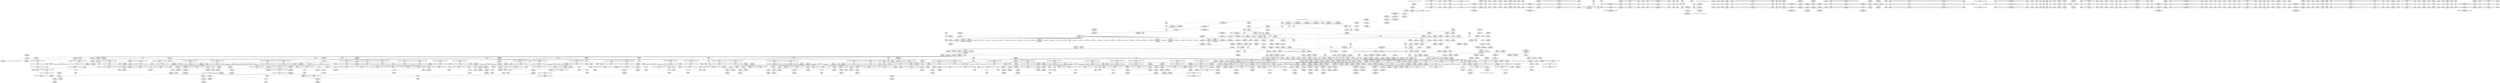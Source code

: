 digraph {
	CE0x41b6120 [shape=record,shape=Mrecord,label="{CE0x41b6120|sock_has_perm:sid5|security/selinux/hooks.c,3976|*SummSource*}"]
	CE0x420aca0 [shape=record,shape=Mrecord,label="{CE0x420aca0|i8*_getelementptr_inbounds_(_42_x_i8_,_42_x_i8_*_.str46,_i32_0,_i32_0)|*Constant*|*SummSink*}"]
	CE0x4165a90 [shape=record,shape=Mrecord,label="{CE0x4165a90|GLOBAL:current_task|Global_var:current_task|*SummSink*}"]
	CE0x41a7560 [shape=record,shape=Mrecord,label="{CE0x41a7560|task_sid:tmp23|security/selinux/hooks.c,208|*SummSource*}"]
	CE0x41f1ef0 [shape=record,shape=Mrecord,label="{CE0x41f1ef0|__preempt_count_add:tmp3|*SummSource*}"]
	CE0x41c14f0 [shape=record,shape=Mrecord,label="{CE0x41c14f0|GLOBAL:__llvm_gcov_ctr327|Global_var:__llvm_gcov_ctr327|*SummSource*}"]
	CE0x41d1300 [shape=record,shape=Mrecord,label="{CE0x41d1300|cred_sid:tmp3}"]
	CE0x41c3f80 [shape=record,shape=Mrecord,label="{CE0x41c3f80|i8_0|*Constant*|*SummSource*}"]
	CE0x41f3a00 [shape=record,shape=Mrecord,label="{CE0x41f3a00|task_sid:tmp27|security/selinux/hooks.c,208|*SummSource*}"]
	CE0x421ee90 [shape=record,shape=Mrecord,label="{CE0x421ee90|__rcu_read_lock:tmp5|include/linux/rcupdate.h,239|*SummSink*}"]
	CE0x414b900 [shape=record,shape=Mrecord,label="{CE0x414b900|_call_void_mcount()_#3}"]
	CE0x4249ec0 [shape=record,shape=Mrecord,label="{CE0x4249ec0|__preempt_count_sub:do.end}"]
	CE0x414da10 [shape=record,shape=Mrecord,label="{CE0x414da10|GLOBAL:rcu_read_lock|*Constant*}"]
	CE0x425ebe0 [shape=record,shape=Mrecord,label="{CE0x425ebe0|i64*_getelementptr_inbounds_(_4_x_i64_,_4_x_i64_*___llvm_gcov_ctr130,_i64_0,_i64_3)|*Constant*}"]
	CE0x4150870 [shape=record,shape=Mrecord,label="{CE0x4150870|get_current:tmp2|*SummSource*}"]
	CE0x4133940 [shape=record,shape=Mrecord,label="{CE0x4133940|%struct.task_struct*_(%struct.task_struct**)*_asm_movq_%gs:$_1:P_,$0_,_r,im,_dirflag_,_fpsr_,_flags_|*SummSource*}"]
	CE0x41e2e60 [shape=record,shape=Mrecord,label="{CE0x41e2e60|rcu_read_unlock:tmp22|include/linux/rcupdate.h,935|*SummSource*}"]
	CE0x41bb5e0 [shape=record,shape=Mrecord,label="{CE0x41bb5e0|8:_%struct.sock*,_:_SCME_33,34_}"]
	CE0x4208a30 [shape=record,shape=Mrecord,label="{CE0x4208a30|rcu_read_lock:tmp16|include/linux/rcupdate.h,882}"]
	CE0x41b6630 [shape=record,shape=Mrecord,label="{CE0x41b6630|sock_has_perm:sclass|security/selinux/hooks.c,3976|*SummSink*}"]
	CE0x41fcc50 [shape=record,shape=Mrecord,label="{CE0x41fcc50|i64*_getelementptr_inbounds_(_4_x_i64_,_4_x_i64_*___llvm_gcov_ctr128,_i64_0,_i64_2)|*Constant*}"]
	CE0x41506a0 [shape=record,shape=Mrecord,label="{CE0x41506a0|__rcu_read_lock:tmp}"]
	CE0x41e64f0 [shape=record,shape=Mrecord,label="{CE0x41e64f0|COLLAPSED:_GCMRE___llvm_gcov_ctr128_internal_global_4_x_i64_zeroinitializer:_elem_0:default:}"]
	CE0x41ccea0 [shape=record,shape=Mrecord,label="{CE0x41ccea0|_ret_void,_!dbg_!27735|include/linux/rcupdate.h,884}"]
	CE0x41bf0f0 [shape=record,shape=Mrecord,label="{CE0x41bf0f0|i64_56|*Constant*|*SummSource*}"]
	CE0x41ee3b0 [shape=record,shape=Mrecord,label="{CE0x41ee3b0|rcu_lock_acquire:__here|*SummSink*}"]
	CE0x41a8270 [shape=record,shape=Mrecord,label="{CE0x41a8270|i64*_getelementptr_inbounds_(_13_x_i64_,_13_x_i64_*___llvm_gcov_ctr126,_i64_0,_i64_11)|*Constant*|*SummSink*}"]
	CE0x4157c50 [shape=record,shape=Mrecord,label="{CE0x4157c50|sock_has_perm:sk_security|security/selinux/hooks.c,3964|*SummSink*}"]
	CE0x420b2b0 [shape=record,shape=Mrecord,label="{CE0x420b2b0|i64*_getelementptr_inbounds_(_11_x_i64_,_11_x_i64_*___llvm_gcov_ctr127,_i64_0,_i64_9)|*Constant*|*SummSink*}"]
	CE0x4261960 [shape=record,shape=Mrecord,label="{CE0x4261960|COLLAPSED:_GCMRE___llvm_gcov_ctr135_internal_global_4_x_i64_zeroinitializer:_elem_0:default:}"]
	CE0x424f640 [shape=record,shape=Mrecord,label="{CE0x424f640|i64*_getelementptr_inbounds_(_4_x_i64_,_4_x_i64_*___llvm_gcov_ctr129,_i64_0,_i64_2)|*Constant*}"]
	CE0x41d54d0 [shape=record,shape=Mrecord,label="{CE0x41d54d0|cred_sid:sid|security/selinux/hooks.c,197|*SummSource*}"]
	CE0x4215c80 [shape=record,shape=Mrecord,label="{CE0x4215c80|rcu_lock_acquire:tmp|*SummSink*}"]
	CE0x425bc60 [shape=record,shape=Mrecord,label="{CE0x425bc60|rcu_lock_release:indirectgoto|*SummSink*}"]
	CE0x41dd970 [shape=record,shape=Mrecord,label="{CE0x41dd970|task_sid:tobool4|security/selinux/hooks.c,208}"]
	CE0x41f9ed0 [shape=record,shape=Mrecord,label="{CE0x41f9ed0|rcu_lock_acquire:indirectgoto|*SummSink*}"]
	CE0x41ee570 [shape=record,shape=Mrecord,label="{CE0x41ee570|__rcu_read_lock:tmp1|*SummSource*}"]
	CE0x42037d0 [shape=record,shape=Mrecord,label="{CE0x42037d0|rcu_read_lock:tmp5|include/linux/rcupdate.h,882}"]
	CE0x41778f0 [shape=record,shape=Mrecord,label="{CE0x41778f0|8:_%struct.sock*,_:_SCME_18,20_|*MultipleSource*|security/selinux/hooks.c, 3966|security/selinux/hooks.c,3966|security/selinux/hooks.c,3966}"]
	CE0x41e0b90 [shape=record,shape=Mrecord,label="{CE0x41e0b90|task_sid:tmp18|security/selinux/hooks.c,208|*SummSink*}"]
	CE0x41b80d0 [shape=record,shape=Mrecord,label="{CE0x41b80d0|rcu_read_lock:tmp8|include/linux/rcupdate.h,882|*SummSink*}"]
	CE0x424c8d0 [shape=record,shape=Mrecord,label="{CE0x424c8d0|rcu_lock_release:tmp4|include/linux/rcupdate.h,423|*SummSource*}"]
	CE0x4156510 [shape=record,shape=Mrecord,label="{CE0x4156510|GLOBAL:rcu_read_lock|*Constant*|*SummSource*}"]
	CE0x41d83e0 [shape=record,shape=Mrecord,label="{CE0x41d83e0|_call_void_mcount()_#3|*SummSource*}"]
	CE0x417f440 [shape=record,shape=Mrecord,label="{CE0x417f440|sock_has_perm:tmp14|security/selinux/hooks.c,3972}"]
	CE0x41f5540 [shape=record,shape=Mrecord,label="{CE0x41f5540|GLOBAL:rcu_read_unlock|*Constant*}"]
	CE0x4133f60 [shape=record,shape=Mrecord,label="{CE0x4133f60|task_sid:do.end6|*SummSource*}"]
	CE0x4150920 [shape=record,shape=Mrecord,label="{CE0x4150920|i64*_getelementptr_inbounds_(_2_x_i64_,_2_x_i64_*___llvm_gcov_ctr98,_i64_0,_i64_0)|*Constant*|*SummSource*}"]
	CE0x41e42a0 [shape=record,shape=Mrecord,label="{CE0x41e42a0|rcu_lock_release:entry|*SummSink*}"]
	CE0x4214720 [shape=record,shape=Mrecord,label="{CE0x4214720|rcu_read_unlock:tobool1|include/linux/rcupdate.h,933|*SummSink*}"]
	CE0x41fa160 [shape=record,shape=Mrecord,label="{CE0x41fa160|rcu_read_unlock:tobool|include/linux/rcupdate.h,933|*SummSource*}"]
	CE0x4137e20 [shape=record,shape=Mrecord,label="{CE0x4137e20|16:_i32,_24:_i16,_:_CRE_16,20_|*MultipleSource*|*LoadInst*|security/selinux/hooks.c,3964|security/selinux/hooks.c,3964|security/selinux/hooks.c,3969}"]
	CE0x41db730 [shape=record,shape=Mrecord,label="{CE0x41db730|task_sid:tmp6|security/selinux/hooks.c,208}"]
	CE0x41c68a0 [shape=record,shape=Mrecord,label="{CE0x41c68a0|rcu_read_lock:tmp10|include/linux/rcupdate.h,882|*SummSink*}"]
	CE0x5efea00 [shape=record,shape=Mrecord,label="{CE0x5efea00|selinux_socket_getpeername:call1|security/selinux/hooks.c,4231}"]
	CE0x414c4a0 [shape=record,shape=Mrecord,label="{CE0x414c4a0|sock_has_perm:bb|*SummSink*}"]
	CE0x41ae7d0 [shape=record,shape=Mrecord,label="{CE0x41ae7d0|__preempt_count_sub:sub|./arch/x86/include/asm/preempt.h,77}"]
	CE0x41debe0 [shape=record,shape=Mrecord,label="{CE0x41debe0|i64_6|*Constant*|*SummSource*}"]
	CE0x4264830 [shape=record,shape=Mrecord,label="{CE0x4264830|_ret_void,_!dbg_!27720|./arch/x86/include/asm/preempt.h,78|*SummSource*}"]
	CE0x41e6c60 [shape=record,shape=Mrecord,label="{CE0x41e6c60|_call_void_lock_acquire(%struct.lockdep_map*_%map,_i32_0,_i32_0,_i32_2,_i32_0,_%struct.lockdep_map*_null,_i64_ptrtoint_(i8*_blockaddress(_rcu_lock_acquire,_%__here)_to_i64))_#10,_!dbg_!27716|include/linux/rcupdate.h,418|*SummSource*}"]
	CE0x4218110 [shape=record,shape=Mrecord,label="{CE0x4218110|rcu_read_unlock:tmp8|include/linux/rcupdate.h,933|*SummSource*}"]
	CE0x41acdb0 [shape=record,shape=Mrecord,label="{CE0x41acdb0|__preempt_count_add:do.end|*SummSource*}"]
	CE0x4212670 [shape=record,shape=Mrecord,label="{CE0x4212670|rcu_read_unlock:tmp13|include/linux/rcupdate.h,933}"]
	CE0x425a800 [shape=record,shape=Mrecord,label="{CE0x425a800|__rcu_read_unlock:tmp}"]
	CE0x417fd60 [shape=record,shape=Mrecord,label="{CE0x417fd60|0:_i8,_8:_%struct.lsm_network_audit*,_24:_%struct.selinux_audit_data*,_:_SCMRE_0,1_|*MultipleSource*|security/selinux/hooks.c, 3965|security/selinux/hooks.c,3972}"]
	CE0x420eb70 [shape=record,shape=Mrecord,label="{CE0x420eb70|cred_sid:bb}"]
	CE0x41b9250 [shape=record,shape=Mrecord,label="{CE0x41b9250|avc_has_perm:auditdata|Function::avc_has_perm&Arg::auditdata::|*SummSink*}"]
	CE0x41f17f0 [shape=record,shape=Mrecord,label="{CE0x41f17f0|__rcu_read_unlock:tmp5|include/linux/rcupdate.h,244|*SummSource*}"]
	CE0x4211960 [shape=record,shape=Mrecord,label="{CE0x4211960|i64*_getelementptr_inbounds_(_4_x_i64_,_4_x_i64_*___llvm_gcov_ctr129,_i64_0,_i64_3)|*Constant*}"]
	CE0x41cf6e0 [shape=record,shape=Mrecord,label="{CE0x41cf6e0|task_sid:tmp1}"]
	CE0x41d1c30 [shape=record,shape=Mrecord,label="{CE0x41d1c30|_ret_void,_!dbg_!27717|include/linux/rcupdate.h,419|*SummSink*}"]
	CE0x42219a0 [shape=record,shape=Mrecord,label="{CE0x42219a0|i8*_getelementptr_inbounds_(_44_x_i8_,_44_x_i8_*_.str47,_i32_0,_i32_0)|*Constant*|*SummSink*}"]
	CE0x41edf80 [shape=record,shape=Mrecord,label="{CE0x41edf80|__rcu_read_unlock:tmp7|include/linux/rcupdate.h,245}"]
	CE0x41cc000 [shape=record,shape=Mrecord,label="{CE0x41cc000|rcu_read_unlock:if.end|*SummSink*}"]
	CE0x4212c80 [shape=record,shape=Mrecord,label="{CE0x4212c80|__rcu_read_unlock:tmp2}"]
	CE0x4246350 [shape=record,shape=Mrecord,label="{CE0x4246350|COLLAPSED:_GCMRE___llvm_gcov_ctr130_internal_global_4_x_i64_zeroinitializer:_elem_0:default:}"]
	CE0x41378a0 [shape=record,shape=Mrecord,label="{CE0x41378a0|sock_has_perm:sid|security/selinux/hooks.c,3969|*SummSource*}"]
	CE0x41fcb40 [shape=record,shape=Mrecord,label="{CE0x41fcb40|_call_void_mcount()_#3|*SummSink*}"]
	CE0x41d7120 [shape=record,shape=Mrecord,label="{CE0x41d7120|rcu_read_lock:if.end|*SummSource*}"]
	CE0x41c72b0 [shape=record,shape=Mrecord,label="{CE0x41c72b0|rcu_read_lock:tmp12|include/linux/rcupdate.h,882|*SummSink*}"]
	CE0x41decc0 [shape=record,shape=Mrecord,label="{CE0x41decc0|i64_6|*Constant*|*SummSink*}"]
	CE0x421e8a0 [shape=record,shape=Mrecord,label="{CE0x421e8a0|rcu_read_unlock:tmp6|include/linux/rcupdate.h,933|*SummSink*}"]
	CE0x41bdf20 [shape=record,shape=Mrecord,label="{CE0x41bdf20|_ret_i32_%call7,_!dbg_!27749|security/selinux/hooks.c,210|*SummSink*}"]
	CE0x414ef70 [shape=record,shape=Mrecord,label="{CE0x414ef70|__rcu_read_lock:tmp4|include/linux/rcupdate.h,239}"]
	CE0x420b0b0 [shape=record,shape=Mrecord,label="{CE0x420b0b0|i64*_getelementptr_inbounds_(_11_x_i64_,_11_x_i64_*___llvm_gcov_ctr127,_i64_0,_i64_9)|*Constant*}"]
	CE0x41fada0 [shape=record,shape=Mrecord,label="{CE0x41fada0|GLOBAL:rcu_read_unlock.__warned|Global_var:rcu_read_unlock.__warned}"]
	CE0x4214c40 [shape=record,shape=Mrecord,label="{CE0x4214c40|_call_void_asm_sideeffect_,_memory_,_dirflag_,_fpsr_,_flags_()_#3,_!dbg_!27714,_!srcloc_!27715|include/linux/rcupdate.h,239}"]
	CE0x42112c0 [shape=record,shape=Mrecord,label="{CE0x42112c0|__preempt_count_add:entry|*SummSink*}"]
	CE0x413e290 [shape=record,shape=Mrecord,label="{CE0x413e290|i64*_getelementptr_inbounds_(_2_x_i64_,_2_x_i64_*___llvm_gcov_ctr98,_i64_0,_i64_1)|*Constant*}"]
	CE0x421c050 [shape=record,shape=Mrecord,label="{CE0x421c050|_call_void___preempt_count_sub(i32_1)_#10,_!dbg_!27715|include/linux/rcupdate.h,244|*SummSink*}"]
	CE0x4134e00 [shape=record,shape=Mrecord,label="{CE0x4134e00|rcu_read_lock:entry|*SummSource*}"]
	CE0x41de930 [shape=record,shape=Mrecord,label="{CE0x41de930|i64_7|*Constant*|*SummSink*}"]
	CE0x4140d90 [shape=record,shape=Mrecord,label="{CE0x4140d90|i64*_getelementptr_inbounds_(_2_x_i64_,_2_x_i64_*___llvm_gcov_ctr98,_i64_0,_i64_1)|*Constant*|*SummSink*}"]
	CE0x41dacb0 [shape=record,shape=Mrecord,label="{CE0x41dacb0|task_sid:if.end}"]
	CE0x4259b00 [shape=record,shape=Mrecord,label="{CE0x4259b00|__preempt_count_add:tmp4|./arch/x86/include/asm/preempt.h,72|*SummSink*}"]
	CE0x425b620 [shape=record,shape=Mrecord,label="{CE0x425b620|i8*_undef|*Constant*|*SummSink*}"]
	CE0x416dbc0 [shape=record,shape=Mrecord,label="{CE0x416dbc0|sock_has_perm:perms|Function::sock_has_perm&Arg::perms::}"]
	CE0x4130ce0 [shape=record,shape=Mrecord,label="{CE0x4130ce0|selinux_socket_getpeername:bb}"]
	CE0x424b990 [shape=record,shape=Mrecord,label="{CE0x424b990|i8*_undef|*Constant*}"]
	CE0x41d9370 [shape=record,shape=Mrecord,label="{CE0x41d9370|rcu_read_lock:tmp2|*SummSource*}"]
	CE0x425bae0 [shape=record,shape=Mrecord,label="{CE0x425bae0|rcu_lock_release:indirectgoto}"]
	CE0x41d9900 [shape=record,shape=Mrecord,label="{CE0x41d9900|task_sid:if.then|*SummSource*}"]
	CE0x41c3b90 [shape=record,shape=Mrecord,label="{CE0x41c3b90|sock_has_perm:tmp5|security/selinux/hooks.c,3966|*SummSource*}"]
	CE0x41ad390 [shape=record,shape=Mrecord,label="{CE0x41ad390|__preempt_count_add:bb|*SummSink*}"]
	CE0x41d4cd0 [shape=record,shape=Mrecord,label="{CE0x41d4cd0|rcu_read_lock:tmp4|include/linux/rcupdate.h,882}"]
	CE0x41d7940 [shape=record,shape=Mrecord,label="{CE0x41d7940|i64_3|*Constant*|*SummSource*}"]
	CE0x4135d20 [shape=record,shape=Mrecord,label="{CE0x4135d20|sock_has_perm:tmp9|security/selinux/hooks.c,3969|*SummSource*}"]
	CE0x413bd50 [shape=record,shape=Mrecord,label="{CE0x413bd50|avc_has_perm:requested|Function::avc_has_perm&Arg::requested::}"]
	CE0x41c3690 [shape=record,shape=Mrecord,label="{CE0x41c3690|sock_has_perm:tmp4|security/selinux/hooks.c,3966}"]
	CE0x41f1e50 [shape=record,shape=Mrecord,label="{CE0x41f1e50|__preempt_count_add:tmp3}"]
	CE0x41ef370 [shape=record,shape=Mrecord,label="{CE0x41ef370|GLOBAL:lock_release|*Constant*}"]
	CE0x416b870 [shape=record,shape=Mrecord,label="{CE0x416b870|_ret_i32_%call1,_!dbg_!27715|security/selinux/hooks.c,4231}"]
	CE0x417b2f0 [shape=record,shape=Mrecord,label="{CE0x417b2f0|COLLAPSED:_GCMRE___llvm_gcov_ctr327_internal_global_6_x_i64_zeroinitializer:_elem_0:default:}"]
	CE0x4216920 [shape=record,shape=Mrecord,label="{CE0x4216920|rcu_read_unlock:tmp1|*SummSource*}"]
	CE0x4251380 [shape=record,shape=Mrecord,label="{CE0x4251380|__preempt_count_add:do.body}"]
	CE0x41af020 [shape=record,shape=Mrecord,label="{CE0x41af020|__preempt_count_sub:sub|./arch/x86/include/asm/preempt.h,77|*SummSink*}"]
	CE0x42244b0 [shape=record,shape=Mrecord,label="{CE0x42244b0|_call_void_lockdep_rcu_suspicious(i8*_getelementptr_inbounds_(_25_x_i8_,_25_x_i8_*_.str45,_i32_0,_i32_0),_i32_934,_i8*_getelementptr_inbounds_(_44_x_i8_,_44_x_i8_*_.str47,_i32_0,_i32_0))_#10,_!dbg_!27726|include/linux/rcupdate.h,933|*SummSource*}"]
	CE0x4133df0 [shape=record,shape=Mrecord,label="{CE0x4133df0|task_sid:do.end6}"]
	CE0x41cf1d0 [shape=record,shape=Mrecord,label="{CE0x41cf1d0|task_sid:tmp9|security/selinux/hooks.c,208|*SummSink*}"]
	CE0x41c7a20 [shape=record,shape=Mrecord,label="{CE0x41c7a20|i64_7|*Constant*}"]
	CE0x41d20e0 [shape=record,shape=Mrecord,label="{CE0x41d20e0|task_sid:tobool|security/selinux/hooks.c,208}"]
	CE0x4212b40 [shape=record,shape=Mrecord,label="{CE0x4212b40|i64_1|*Constant*}"]
	CE0x41a9540 [shape=record,shape=Mrecord,label="{CE0x41a9540|task_sid:tmp21|security/selinux/hooks.c,208}"]
	CE0x425ff20 [shape=record,shape=Mrecord,label="{CE0x425ff20|rcu_lock_acquire:tmp6|*SummSource*}"]
	CE0x41b4c60 [shape=record,shape=Mrecord,label="{CE0x41b4c60|sock_has_perm:u2|security/selinux/hooks.c,3974|*SummSource*}"]
	CE0x41dd500 [shape=record,shape=Mrecord,label="{CE0x41dd500|task_sid:call3|security/selinux/hooks.c,208}"]
	CE0x4140c60 [shape=record,shape=Mrecord,label="{CE0x4140c60|i64*_getelementptr_inbounds_(_2_x_i64_,_2_x_i64_*___llvm_gcov_ctr98,_i64_0,_i64_1)|*Constant*|*SummSource*}"]
	CE0x41b4890 [shape=record,shape=Mrecord,label="{CE0x41b4890|sock_has_perm:net1|security/selinux/hooks.c,3973|*SummSink*}"]
	CE0x4140690 [shape=record,shape=Mrecord,label="{CE0x4140690|32:_%struct.sock*,_:_CRE_0,4_|*MultipleSource*|security/selinux/hooks.c,4231|Function::selinux_socket_getpeername&Arg::sock::}"]
	CE0x41e7220 [shape=record,shape=Mrecord,label="{CE0x41e7220|GLOBAL:lock_acquire|*Constant*|*SummSink*}"]
	CE0x420a310 [shape=record,shape=Mrecord,label="{CE0x420a310|i32_883|*Constant*|*SummSource*}"]
	CE0x4139480 [shape=record,shape=Mrecord,label="{CE0x4139480|get_current:bb|*SummSource*}"]
	CE0x42645d0 [shape=record,shape=Mrecord,label="{CE0x42645d0|__preempt_count_sub:val|Function::__preempt_count_sub&Arg::val::|*SummSink*}"]
	CE0x4154770 [shape=record,shape=Mrecord,label="{CE0x4154770|sock_has_perm:tmp1|*SummSink*}"]
	CE0x41fb8e0 [shape=record,shape=Mrecord,label="{CE0x41fb8e0|rcu_read_unlock:tmp4|include/linux/rcupdate.h,933|*SummSource*}"]
	CE0x4161250 [shape=record,shape=Mrecord,label="{CE0x4161250|_ret_void,_!dbg_!27735|include/linux/rcupdate.h,884|*SummSource*}"]
	CE0x4218e80 [shape=record,shape=Mrecord,label="{CE0x4218e80|__preempt_count_add:entry|*SummSource*}"]
	CE0x41fd190 [shape=record,shape=Mrecord,label="{CE0x41fd190|GLOBAL:__llvm_gcov_ctr132|Global_var:__llvm_gcov_ctr132|*SummSource*}"]
	CE0x41ec6b0 [shape=record,shape=Mrecord,label="{CE0x41ec6b0|__preempt_count_add:tmp2}"]
	CE0x416c9f0 [shape=record,shape=Mrecord,label="{CE0x416c9f0|GLOBAL:sock_has_perm|*Constant*}"]
	CE0x4138f50 [shape=record,shape=Mrecord,label="{CE0x4138f50|sock_has_perm:tmp8|security/selinux/hooks.c,3969|*SummSink*}"]
	CE0x41c17f0 [shape=record,shape=Mrecord,label="{CE0x41c17f0|i64_0|*Constant*|*SummSource*}"]
	CE0x41d23d0 [shape=record,shape=Mrecord,label="{CE0x41d23d0|cred_sid:tmp2|*SummSource*}"]
	CE0x4213ba0 [shape=record,shape=Mrecord,label="{CE0x4213ba0|i64*_getelementptr_inbounds_(_4_x_i64_,_4_x_i64_*___llvm_gcov_ctr133,_i64_0,_i64_2)|*Constant*}"]
	CE0x41526a0 [shape=record,shape=Mrecord,label="{CE0x41526a0|sock_has_perm:ad|security/selinux/hooks.c, 3965}"]
	CE0x41fc090 [shape=record,shape=Mrecord,label="{CE0x41fc090|_ret_void,_!dbg_!27719|./arch/x86/include/asm/preempt.h,73}"]
	CE0x41a71d0 [shape=record,shape=Mrecord,label="{CE0x41a71d0|task_sid:tmp22|security/selinux/hooks.c,208|*SummSource*}"]
	CE0x413cb00 [shape=record,shape=Mrecord,label="{CE0x413cb00|sock_has_perm:tmp9|security/selinux/hooks.c,3969|*SummSink*}"]
	CE0x429aa80 [shape=record,shape=Mrecord,label="{CE0x429aa80|__preempt_count_sub:tmp4|./arch/x86/include/asm/preempt.h,77}"]
	CE0x416dd50 [shape=record,shape=Mrecord,label="{CE0x416dd50|sock_has_perm:perms|Function::sock_has_perm&Arg::perms::|*SummSink*}"]
	CE0x41e4570 [shape=record,shape=Mrecord,label="{CE0x41e4570|rcu_lock_release:map|Function::rcu_lock_release&Arg::map::|*SummSource*}"]
	CE0x41f1d80 [shape=record,shape=Mrecord,label="{CE0x41f1d80|__rcu_read_unlock:tmp4|include/linux/rcupdate.h,244|*SummSink*}"]
	CE0x414b7f0 [shape=record,shape=Mrecord,label="{CE0x414b7f0|get_current:tmp3|*SummSource*}"]
	CE0x425ff90 [shape=record,shape=Mrecord,label="{CE0x425ff90|rcu_lock_acquire:tmp6|*SummSink*}"]
	CE0x41fc510 [shape=record,shape=Mrecord,label="{CE0x41fc510|rcu_read_lock:tmp5|include/linux/rcupdate.h,882|*SummSink*}"]
	CE0x4213500 [shape=record,shape=Mrecord,label="{CE0x4213500|__rcu_read_lock:tmp7|include/linux/rcupdate.h,240|*SummSink*}"]
	CE0x41b6290 [shape=record,shape=Mrecord,label="{CE0x41b6290|sock_has_perm:sid5|security/selinux/hooks.c,3976|*SummSink*}"]
	CE0x421e240 [shape=record,shape=Mrecord,label="{CE0x421e240|rcu_read_unlock:land.lhs.true2|*SummSink*}"]
	CE0x429c840 [shape=record,shape=Mrecord,label="{CE0x429c840|i64*_getelementptr_inbounds_(_4_x_i64_,_4_x_i64_*___llvm_gcov_ctr135,_i64_0,_i64_1)|*Constant*}"]
	CE0x4131770 [shape=record,shape=Mrecord,label="{CE0x4131770|GLOBAL:get_current|*Constant*|*SummSink*}"]
	CE0x41e0f90 [shape=record,shape=Mrecord,label="{CE0x41e0f90|task_sid:tmp19|security/selinux/hooks.c,208|*SummSink*}"]
	CE0x41fcf40 [shape=record,shape=Mrecord,label="{CE0x41fcf40|GLOBAL:__llvm_gcov_ctr127|Global_var:__llvm_gcov_ctr127}"]
	CE0x41f8180 [shape=record,shape=Mrecord,label="{CE0x41f8180|rcu_read_lock:tmp4|include/linux/rcupdate.h,882|*SummSource*}"]
	CE0x417cf00 [shape=record,shape=Mrecord,label="{CE0x417cf00|i64*_getelementptr_inbounds_(_13_x_i64_,_13_x_i64_*___llvm_gcov_ctr126,_i64_0,_i64_1)|*Constant*|*SummSource*}"]
	CE0x413b4b0 [shape=record,shape=Mrecord,label="{CE0x413b4b0|selinux_socket_getpeername:tmp3}"]
	CE0x4177c50 [shape=record,shape=Mrecord,label="{CE0x4177c50|avc_has_perm:ssid|Function::avc_has_perm&Arg::ssid::}"]
	CE0x41b7490 [shape=record,shape=Mrecord,label="{CE0x41b7490|sock_has_perm:call6|security/selinux/hooks.c,3976|*SummSource*}"]
	CE0x420d6a0 [shape=record,shape=Mrecord,label="{CE0x420d6a0|rcu_read_lock:tmp21|include/linux/rcupdate.h,884}"]
	CE0x41f4bc0 [shape=record,shape=Mrecord,label="{CE0x41f4bc0|cred_sid:cred|Function::cred_sid&Arg::cred::}"]
	CE0x41f1690 [shape=record,shape=Mrecord,label="{CE0x41f1690|__rcu_read_unlock:tmp5|include/linux/rcupdate.h,244}"]
	CE0x4164950 [shape=record,shape=Mrecord,label="{CE0x4164950|task_sid:tmp8|security/selinux/hooks.c,208}"]
	CE0x41c04f0 [shape=record,shape=Mrecord,label="{CE0x41c04f0|i64_0|*Constant*}"]
	CE0x429c120 [shape=record,shape=Mrecord,label="{CE0x429c120|i64*_getelementptr_inbounds_(_4_x_i64_,_4_x_i64_*___llvm_gcov_ctr129,_i64_0,_i64_0)|*Constant*|*SummSource*}"]
	CE0x414f220 [shape=record,shape=Mrecord,label="{CE0x414f220|get_current:tmp}"]
	CE0x41d9270 [shape=record,shape=Mrecord,label="{CE0x41d9270|task_sid:tmp5|security/selinux/hooks.c,208|*SummSink*}"]
	CE0x41b8e50 [shape=record,shape=Mrecord,label="{CE0x41b8e50|avc_has_perm:requested|Function::avc_has_perm&Arg::requested::|*SummSink*}"]
	CE0x42149d0 [shape=record,shape=Mrecord,label="{CE0x42149d0|rcu_read_unlock:tmp9|include/linux/rcupdate.h,933|*SummSource*}"]
	CE0x4141e80 [shape=record,shape=Mrecord,label="{CE0x4141e80|_call_void_lock_release(%struct.lockdep_map*_%map,_i32_1,_i64_ptrtoint_(i8*_blockaddress(_rcu_lock_release,_%__here)_to_i64))_#10,_!dbg_!27716|include/linux/rcupdate.h,423|*SummSink*}"]
	CE0x416a6d0 [shape=record,shape=Mrecord,label="{CE0x416a6d0|get_current:bb}"]
	CE0x387c0e0 [shape=record,shape=Mrecord,label="{CE0x387c0e0|GLOBAL:sock_has_perm|*Constant*|*SummSource*}"]
	CE0x41cc7d0 [shape=record,shape=Mrecord,label="{CE0x41cc7d0|rcu_read_lock:tmp1|*SummSink*}"]
	CE0x4219260 [shape=record,shape=Mrecord,label="{CE0x4219260|rcu_read_unlock:tmp4|include/linux/rcupdate.h,933}"]
	CE0x413a740 [shape=record,shape=Mrecord,label="{CE0x413a740|32:_%struct.sock*,_:_CRE_32,40_|*MultipleSource*|security/selinux/hooks.c,4231|Function::selinux_socket_getpeername&Arg::sock::}"]
	CE0x42160f0 [shape=record,shape=Mrecord,label="{CE0x42160f0|rcu_read_unlock:tmp3|*SummSource*}"]
	CE0x4166330 [shape=record,shape=Mrecord,label="{CE0x4166330|_call_void___rcu_read_lock()_#10,_!dbg_!27710|include/linux/rcupdate.h,879|*SummSource*}"]
	CE0x41b89a0 [shape=record,shape=Mrecord,label="{CE0x41b89a0|rcu_read_lock:tmp9|include/linux/rcupdate.h,882}"]
	CE0x427c340 [shape=record,shape=Mrecord,label="{CE0x427c340|GLOBAL:__preempt_count|Global_var:__preempt_count|*SummSink*}"]
	CE0x412e2d0 [shape=record,shape=Mrecord,label="{CE0x412e2d0|selinux_socket_getpeername:tmp2}"]
	CE0x4160ed0 [shape=record,shape=Mrecord,label="{CE0x4160ed0|__rcu_read_lock:entry|*SummSink*}"]
	CE0x4161740 [shape=record,shape=Mrecord,label="{CE0x4161740|rcu_read_lock:tmp3|*SummSource*}"]
	CE0x417d240 [shape=record,shape=Mrecord,label="{CE0x417d240|rcu_read_lock:tobool|include/linux/rcupdate.h,882|*SummSource*}"]
	CE0x41308c0 [shape=record,shape=Mrecord,label="{CE0x41308c0|_ret_%struct.task_struct*_%tmp4,_!dbg_!27714|./arch/x86/include/asm/current.h,14|*SummSource*}"]
	CE0x421dd30 [shape=record,shape=Mrecord,label="{CE0x421dd30|rcu_lock_acquire:bb}"]
	CE0x424c860 [shape=record,shape=Mrecord,label="{CE0x424c860|rcu_lock_release:tmp4|include/linux/rcupdate.h,423}"]
	CE0x41b7730 [shape=record,shape=Mrecord,label="{CE0x41b7730|i32_(i32,_i32,_i16,_i32,_%struct.common_audit_data*)*_bitcast_(i32_(i32,_i32,_i16,_i32,_%struct.common_audit_data.495*)*_avc_has_perm_to_i32_(i32,_i32,_i16,_i32,_%struct.common_audit_data*)*)|*Constant*}"]
	CE0x41c3eb0 [shape=record,shape=Mrecord,label="{CE0x41c3eb0|i8_0|*Constant*}"]
	CE0x420c4c0 [shape=record,shape=Mrecord,label="{CE0x420c4c0|_call_void_lockdep_rcu_suspicious(i8*_getelementptr_inbounds_(_25_x_i8_,_25_x_i8_*_.str45,_i32_0,_i32_0),_i32_883,_i8*_getelementptr_inbounds_(_42_x_i8_,_42_x_i8_*_.str46,_i32_0,_i32_0))_#10,_!dbg_!27728|include/linux/rcupdate.h,882|*SummSource*}"]
	CE0x412fdf0 [shape=record,shape=Mrecord,label="{CE0x412fdf0|selinux_socket_getpeername:sk|security/selinux/hooks.c,4231}"]
	CE0x41b6c00 [shape=record,shape=Mrecord,label="{CE0x41b6c00|sock_has_perm:tmp16|security/selinux/hooks.c,3976|*SummSink*}"]
	CE0x4210150 [shape=record,shape=Mrecord,label="{CE0x4210150|rcu_read_unlock:tmp13|include/linux/rcupdate.h,933|*SummSource*}"]
	CE0x416ffe0 [shape=record,shape=Mrecord,label="{CE0x416ffe0|sock_has_perm:sk|Function::sock_has_perm&Arg::sk::|*SummSink*}"]
	CE0x425caf0 [shape=record,shape=Mrecord,label="{CE0x425caf0|rcu_lock_acquire:tmp4|include/linux/rcupdate.h,418|*SummSink*}"]
	CE0x41ec2c0 [shape=record,shape=Mrecord,label="{CE0x41ec2c0|__rcu_read_unlock:tmp3|*SummSink*}"]
	CE0x41e2820 [shape=record,shape=Mrecord,label="{CE0x41e2820|GLOBAL:rcu_lock_map|Global_var:rcu_lock_map}"]
	CE0x41579f0 [shape=record,shape=Mrecord,label="{CE0x41579f0|0:_i32,_4:_i32,_8:_i32,_12:_i32,_:_CMRE_4,8_|*MultipleSource*|security/selinux/hooks.c,196|security/selinux/hooks.c,197|*LoadInst*|security/selinux/hooks.c,196}"]
	CE0x4132c10 [shape=record,shape=Mrecord,label="{CE0x4132c10|i64*_getelementptr_inbounds_(_2_x_i64_,_2_x_i64_*___llvm_gcov_ctr364,_i64_0,_i64_0)|*Constant*}"]
	CE0x41f2490 [shape=record,shape=Mrecord,label="{CE0x41f2490|i64*_getelementptr_inbounds_(_4_x_i64_,_4_x_i64_*___llvm_gcov_ctr128,_i64_0,_i64_0)|*Constant*|*SummSink*}"]
	CE0x4210750 [shape=record,shape=Mrecord,label="{CE0x4210750|rcu_read_unlock:tmp14|include/linux/rcupdate.h,933|*SummSource*}"]
	CE0x417fbf0 [shape=record,shape=Mrecord,label="{CE0x417fbf0|sock_has_perm:type|security/selinux/hooks.c,3972|*SummSink*}"]
	CE0x41b4730 [shape=record,shape=Mrecord,label="{CE0x41b4730|sock_has_perm:net1|security/selinux/hooks.c,3973|*SummSource*}"]
	CE0x41f2140 [shape=record,shape=Mrecord,label="{CE0x41f2140|rcu_lock_release:__here|*SummSource*}"]
	CE0x420a380 [shape=record,shape=Mrecord,label="{CE0x420a380|i32_883|*Constant*|*SummSink*}"]
	CE0x41ae760 [shape=record,shape=Mrecord,label="{CE0x41ae760|i32_0|*Constant*}"]
	CE0x41e7d90 [shape=record,shape=Mrecord,label="{CE0x41e7d90|i64*_getelementptr_inbounds_(_4_x_i64_,_4_x_i64_*___llvm_gcov_ctr128,_i64_0,_i64_1)|*Constant*}"]
	CE0x416cb90 [shape=record,shape=Mrecord,label="{CE0x416cb90|selinux_socket_getpeername:tmp4|*LoadInst*|security/selinux/hooks.c,4231|*SummSource*}"]
	CE0x420bf20 [shape=record,shape=Mrecord,label="{CE0x420bf20|rcu_read_lock:tmp18|include/linux/rcupdate.h,882|*SummSink*}"]
	CE0x4219da0 [shape=record,shape=Mrecord,label="{CE0x4219da0|void_(i32*,_i32,_i32*)*_asm_addl_$1,_%gs:$0_,_*m,ri,*m,_dirflag_,_fpsr_,_flags_|*SummSink*}"]
	CE0x4212d60 [shape=record,shape=Mrecord,label="{CE0x4212d60|__rcu_read_unlock:tmp2|*SummSink*}"]
	CE0x41dd400 [shape=record,shape=Mrecord,label="{CE0x41dd400|task_sid:tmp12|security/selinux/hooks.c,208|*SummSource*}"]
	CE0x417d170 [shape=record,shape=Mrecord,label="{CE0x417d170|rcu_read_lock:tobool|include/linux/rcupdate.h,882|*SummSink*}"]
	CE0x41314b0 [shape=record,shape=Mrecord,label="{CE0x41314b0|get_current:entry|*SummSink*}"]
	CE0x41c3400 [shape=record,shape=Mrecord,label="{CE0x41c3400|sock_has_perm:tmp3|security/selinux/hooks.c,3964|*SummSource*}"]
	CE0x4142780 [shape=record,shape=Mrecord,label="{CE0x4142780|selinux_socket_getpeername:tmp3|*SummSink*}"]
	CE0x41f5150 [shape=record,shape=Mrecord,label="{CE0x41f5150|_ret_i32_%tmp6,_!dbg_!27716|security/selinux/hooks.c,197|*SummSource*}"]
	CE0x425ca80 [shape=record,shape=Mrecord,label="{CE0x425ca80|rcu_lock_acquire:tmp4|include/linux/rcupdate.h,418|*SummSource*}"]
	CE0x424a120 [shape=record,shape=Mrecord,label="{CE0x424a120|__preempt_count_sub:do.end|*SummSink*}"]
	CE0x41b8400 [shape=record,shape=Mrecord,label="{CE0x41b8400|rcu_read_lock:tobool1|include/linux/rcupdate.h,882|*SummSink*}"]
	CE0x41d2a30 [shape=record,shape=Mrecord,label="{CE0x41d2a30|task_sid:tmp}"]
	CE0x413c160 [shape=record,shape=Mrecord,label="{CE0x413c160|sock_has_perm:tmp3|security/selinux/hooks.c,3964}"]
	CE0x41c13c0 [shape=record,shape=Mrecord,label="{CE0x41c13c0|GLOBAL:__llvm_gcov_ctr327|Global_var:__llvm_gcov_ctr327}"]
	CE0x41bdad0 [shape=record,shape=Mrecord,label="{CE0x41bdad0|task_sid:task|Function::task_sid&Arg::task::|*SummSource*}"]
	CE0x429be20 [shape=record,shape=Mrecord,label="{CE0x429be20|_call_void_asm_addl_$1,_%gs:$0_,_*m,ri,*m,_dirflag_,_fpsr_,_flags_(i32*___preempt_count,_i32_%sub,_i32*___preempt_count)_#3,_!dbg_!27717,_!srcloc_!27718|./arch/x86/include/asm/preempt.h,77|*SummSource*}"]
	CE0x42197b0 [shape=record,shape=Mrecord,label="{CE0x42197b0|rcu_read_unlock:do.body}"]
	CE0x41a95b0 [shape=record,shape=Mrecord,label="{CE0x41a95b0|task_sid:tmp20|security/selinux/hooks.c,208|*SummSource*}"]
	CE0x41a78b0 [shape=record,shape=Mrecord,label="{CE0x41a78b0|task_sid:tmp23|security/selinux/hooks.c,208|*SummSink*}"]
	CE0x4292360 [shape=record,shape=Mrecord,label="{CE0x4292360|__preempt_count_sub:bb|*SummSource*}"]
	CE0x41b7a60 [shape=record,shape=Mrecord,label="{CE0x41b7a60|i32_(i32,_i32,_i16,_i32,_%struct.common_audit_data*)*_bitcast_(i32_(i32,_i32,_i16,_i32,_%struct.common_audit_data.495*)*_avc_has_perm_to_i32_(i32,_i32,_i16,_i32,_%struct.common_audit_data*)*)|*Constant*|*SummSink*}"]
	CE0x4182f90 [shape=record,shape=Mrecord,label="{CE0x4182f90|avc_has_perm:entry|*SummSource*}"]
	CE0x41f9760 [shape=record,shape=Mrecord,label="{CE0x41f9760|rcu_lock_acquire:tmp3|*SummSink*}"]
	CE0x41a82e0 [shape=record,shape=Mrecord,label="{CE0x41a82e0|task_sid:tmp24|security/selinux/hooks.c,208|*SummSource*}"]
	CE0x41bd6b0 [shape=record,shape=Mrecord,label="{CE0x41bd6b0|task_sid:entry}"]
	CE0x4221860 [shape=record,shape=Mrecord,label="{CE0x4221860|i8*_getelementptr_inbounds_(_44_x_i8_,_44_x_i8_*_.str47,_i32_0,_i32_0)|*Constant*}"]
	CE0x41bf960 [shape=record,shape=Mrecord,label="{CE0x41bf960|i32_2|*Constant*}"]
	CE0x41dcf40 [shape=record,shape=Mrecord,label="{CE0x41dcf40|task_sid:tmp11|security/selinux/hooks.c,208|*SummSink*}"]
	CE0x41d7000 [shape=record,shape=Mrecord,label="{CE0x41d7000|rcu_read_lock:if.end}"]
	CE0x4130000 [shape=record,shape=Mrecord,label="{CE0x4130000|selinux_socket_getpeername:tmp}"]
	CE0x41aed30 [shape=record,shape=Mrecord,label="{CE0x41aed30|_call_void_asm_addl_$1,_%gs:$0_,_*m,ri,*m,_dirflag_,_fpsr_,_flags_(i32*___preempt_count,_i32_%sub,_i32*___preempt_count)_#3,_!dbg_!27717,_!srcloc_!27718|./arch/x86/include/asm/preempt.h,77}"]
	CE0x41d9710 [shape=record,shape=Mrecord,label="{CE0x41d9710|task_sid:do.end|*SummSink*}"]
	CE0x417e720 [shape=record,shape=Mrecord,label="{CE0x417e720|rcu_read_lock:tmp2}"]
	CE0x41defd0 [shape=record,shape=Mrecord,label="{CE0x41defd0|task_sid:tmp14|security/selinux/hooks.c,208|*SummSource*}"]
	CE0x41eedf0 [shape=record,shape=Mrecord,label="{CE0x41eedf0|__rcu_read_lock:tmp1|*SummSink*}"]
	CE0x41d5970 [shape=record,shape=Mrecord,label="{CE0x41d5970|rcu_read_lock:tmp}"]
	CE0x41cd920 [shape=record,shape=Mrecord,label="{CE0x41cd920|i64_4|*Constant*|*SummSource*}"]
	CE0x4215050 [shape=record,shape=Mrecord,label="{CE0x4215050|rcu_read_unlock:call|include/linux/rcupdate.h,933|*SummSource*}"]
	CE0x4225290 [shape=record,shape=Mrecord,label="{CE0x4225290|i32_934|*Constant*|*SummSink*}"]
	CE0x413f190 [shape=record,shape=Mrecord,label="{CE0x413f190|task_sid:bb|*SummSink*}"]
	CE0x42178f0 [shape=record,shape=Mrecord,label="{CE0x42178f0|rcu_read_unlock:do.end|*SummSource*}"]
	CE0x4137f90 [shape=record,shape=Mrecord,label="{CE0x4137f90|sock_has_perm:cmp|security/selinux/hooks.c,3969}"]
	CE0x41b55b0 [shape=record,shape=Mrecord,label="{CE0x41b55b0|sock_has_perm:tmp15|security/selinux/hooks.c,3974|*SummSource*}"]
	CE0x42088c0 [shape=record,shape=Mrecord,label="{CE0x42088c0|rcu_read_lock:tmp15|include/linux/rcupdate.h,882|*SummSink*}"]
	CE0x4295cf0 [shape=record,shape=Mrecord,label="{CE0x4295cf0|__preempt_count_sub:tmp3}"]
	CE0x41c1860 [shape=record,shape=Mrecord,label="{CE0x41c1860|i64_0|*Constant*|*SummSink*}"]
	CE0x41b46c0 [shape=record,shape=Mrecord,label="{CE0x41b46c0|sock_has_perm:net1|security/selinux/hooks.c,3973}"]
	CE0x425ca10 [shape=record,shape=Mrecord,label="{CE0x425ca10|rcu_lock_acquire:tmp4|include/linux/rcupdate.h,418}"]
	CE0x421f820 [shape=record,shape=Mrecord,label="{CE0x421f820|COLLAPSED:_GCMRE___llvm_gcov_ctr133_internal_global_4_x_i64_zeroinitializer:_elem_0:default:}"]
	CE0x4163930 [shape=record,shape=Mrecord,label="{CE0x4163930|GLOBAL:rcu_lock_acquire|*Constant*|*SummSink*}"]
	CE0x41e53e0 [shape=record,shape=Mrecord,label="{CE0x41e53e0|GLOBAL:__rcu_read_unlock|*Constant*|*SummSource*}"]
	CE0x41f7fe0 [shape=record,shape=Mrecord,label="{CE0x41f7fe0|i64_0|*Constant*}"]
	CE0x41bf230 [shape=record,shape=Mrecord,label="{CE0x41bf230|sock_has_perm:call|security/selinux/hooks.c,3967}"]
	CE0x4209fe0 [shape=record,shape=Mrecord,label="{CE0x4209fe0|GLOBAL:lockdep_rcu_suspicious|*Constant*}"]
	CE0x4178110 [shape=record,shape=Mrecord,label="{CE0x4178110|avc_has_perm:tsid|Function::avc_has_perm&Arg::tsid::|*SummSink*}"]
	CE0x4143720 [shape=record,shape=Mrecord,label="{CE0x4143720|i32_59|*Constant*}"]
	CE0x41d6f40 [shape=record,shape=Mrecord,label="{CE0x41d6f40|rcu_read_lock:bb|*SummSink*}"]
	CE0x42184b0 [shape=record,shape=Mrecord,label="{CE0x42184b0|rcu_read_unlock:tmp8|include/linux/rcupdate.h,933|*SummSink*}"]
	CE0x4183f10 [shape=record,shape=Mrecord,label="{CE0x4183f10|sock_has_perm:tmp18|security/selinux/hooks.c,3977}"]
	CE0x4212060 [shape=record,shape=Mrecord,label="{CE0x4212060|_ret_void,_!dbg_!27719|./arch/x86/include/asm/preempt.h,73|*SummSink*}"]
	CE0x425f260 [shape=record,shape=Mrecord,label="{CE0x425f260|i64_ptrtoint_(i8*_blockaddress(_rcu_lock_acquire,_%__here)_to_i64)|*Constant*}"]
	CE0x41ace20 [shape=record,shape=Mrecord,label="{CE0x41ace20|__preempt_count_add:do.end|*SummSink*}"]
	CE0x41b5980 [shape=record,shape=Mrecord,label="{CE0x41b5980|sock_has_perm:sk4|security/selinux/hooks.c,3974|*SummSource*}"]
	CE0x41c0560 [shape=record,shape=Mrecord,label="{CE0x41c0560|sock_has_perm:tmp7|security/selinux/hooks.c,3969|*SummSource*}"]
	CE0x424c4a0 [shape=record,shape=Mrecord,label="{CE0x424c4a0|__preempt_count_sub:tmp3|*SummSource*}"]
	CE0x41fd760 [shape=record,shape=Mrecord,label="{CE0x41fd760|rcu_lock_acquire:map|Function::rcu_lock_acquire&Arg::map::|*SummSource*}"]
	CE0x4225010 [shape=record,shape=Mrecord,label="{CE0x4225010|i32_934|*Constant*|*SummSource*}"]
	CE0x41f0560 [shape=record,shape=Mrecord,label="{CE0x41f0560|__rcu_read_unlock:bb|*SummSink*}"]
	CE0x41f9d30 [shape=record,shape=Mrecord,label="{CE0x41f9d30|rcu_lock_acquire:indirectgoto}"]
	CE0x42229f0 [shape=record,shape=Mrecord,label="{CE0x42229f0|rcu_read_unlock:tmp20|include/linux/rcupdate.h,933|*SummSource*}"]
	CE0x41f3500 [shape=record,shape=Mrecord,label="{CE0x41f3500|i64*_getelementptr_inbounds_(_13_x_i64_,_13_x_i64_*___llvm_gcov_ctr126,_i64_0,_i64_12)|*Constant*|*SummSource*}"]
	CE0x420d1d0 [shape=record,shape=Mrecord,label="{CE0x420d1d0|rcu_read_lock:tmp20|include/linux/rcupdate.h,882}"]
	CE0x4136550 [shape=record,shape=Mrecord,label="{CE0x4136550|get_current:tmp1|*SummSink*}"]
	CE0x420cff0 [shape=record,shape=Mrecord,label="{CE0x420cff0|rcu_read_lock:tmp19|include/linux/rcupdate.h,882|*SummSource*}"]
	CE0x425d130 [shape=record,shape=Mrecord,label="{CE0x425d130|__rcu_read_lock:tmp3|*SummSink*}"]
	CE0x42926e0 [shape=record,shape=Mrecord,label="{CE0x42926e0|i64*_getelementptr_inbounds_(_4_x_i64_,_4_x_i64_*___llvm_gcov_ctr135,_i64_0,_i64_0)|*Constant*}"]
	CE0x4249fa0 [shape=record,shape=Mrecord,label="{CE0x4249fa0|__preempt_count_sub:tmp|*SummSource*}"]
	CE0x420e1a0 [shape=record,shape=Mrecord,label="{CE0x420e1a0|rcu_read_lock:tmp22|include/linux/rcupdate.h,884}"]
	CE0x41c6320 [shape=record,shape=Mrecord,label="{CE0x41c6320|rcu_read_lock:tmp9|include/linux/rcupdate.h,882|*SummSource*}"]
	CE0x421f190 [shape=record,shape=Mrecord,label="{CE0x421f190|rcu_read_unlock:tobool1|include/linux/rcupdate.h,933|*SummSource*}"]
	CE0x421d330 [shape=record,shape=Mrecord,label="{CE0x421d330|rcu_read_unlock:bb|*SummSink*}"]
	CE0x41d8d30 [shape=record,shape=Mrecord,label="{CE0x41d8d30|rcu_read_unlock:call|include/linux/rcupdate.h,933}"]
	CE0x417c900 [shape=record,shape=Mrecord,label="{CE0x417c900|i32_22|*Constant*|*SummSink*}"]
	CE0x41e6f00 [shape=record,shape=Mrecord,label="{CE0x41e6f00|i32_0|*Constant*}"]
	CE0x41e3300 [shape=record,shape=Mrecord,label="{CE0x41e3300|rcu_read_unlock:tmp22|include/linux/rcupdate.h,935|*SummSink*}"]
	CE0x41b65c0 [shape=record,shape=Mrecord,label="{CE0x41b65c0|sock_has_perm:sclass|security/selinux/hooks.c,3976|*SummSource*}"]
	CE0x41bfe50 [shape=record,shape=Mrecord,label="{CE0x41bfe50|16:_i32,_24:_i16,_:_CRE_24,26_|*MultipleSource*|*LoadInst*|security/selinux/hooks.c,3964|security/selinux/hooks.c,3964|security/selinux/hooks.c,3969}"]
	CE0x4134d90 [shape=record,shape=Mrecord,label="{CE0x4134d90|rcu_read_lock:entry}"]
	CE0x41ed810 [shape=record,shape=Mrecord,label="{CE0x41ed810|rcu_lock_release:tmp1}"]
	CE0x425e070 [shape=record,shape=Mrecord,label="{CE0x425e070|__rcu_read_lock:tmp2}"]
	CE0x41f78c0 [shape=record,shape=Mrecord,label="{CE0x41f78c0|rcu_read_lock:land.lhs.true2|*SummSink*}"]
	CE0x41d39c0 [shape=record,shape=Mrecord,label="{CE0x41d39c0|GLOBAL:task_sid.__warned|Global_var:task_sid.__warned}"]
	CE0x41ee220 [shape=record,shape=Mrecord,label="{CE0x41ee220|__rcu_read_unlock:tmp7|include/linux/rcupdate.h,245|*SummSink*}"]
	CE0x415bd90 [shape=record,shape=Mrecord,label="{CE0x415bd90|sock_has_perm:tmp19|security/selinux/hooks.c,3977}"]
	CE0x41cc2a0 [shape=record,shape=Mrecord,label="{CE0x41cc2a0|rcu_read_unlock:land.lhs.true|*SummSink*}"]
	CE0x41fd070 [shape=record,shape=Mrecord,label="{CE0x41fd070|GLOBAL:__llvm_gcov_ctr127|Global_var:__llvm_gcov_ctr127|*SummSource*}"]
	CE0x420f740 [shape=record,shape=Mrecord,label="{CE0x420f740|rcu_read_unlock:tmp16|include/linux/rcupdate.h,933}"]
	CE0x41bd260 [shape=record,shape=Mrecord,label="{CE0x41bd260|i32_8|*Constant*|*SummSource*}"]
	CE0x41db530 [shape=record,shape=Mrecord,label="{CE0x41db530|GLOBAL:__llvm_gcov_ctr126|Global_var:__llvm_gcov_ctr126|*SummSink*}"]
	CE0x417d000 [shape=record,shape=Mrecord,label="{CE0x417d000|rcu_read_lock:tobool|include/linux/rcupdate.h,882}"]
	CE0x41d9cb0 [shape=record,shape=Mrecord,label="{CE0x41d9cb0|cred_sid:tmp|*SummSink*}"]
	CE0x41d3380 [shape=record,shape=Mrecord,label="{CE0x41d3380|i64*_getelementptr_inbounds_(_2_x_i64_,_2_x_i64_*___llvm_gcov_ctr131,_i64_0,_i64_1)|*Constant*|*SummSink*}"]
	CE0x41375f0 [shape=record,shape=Mrecord,label="{CE0x41375f0|i32_2|*Constant*|*SummSource*}"]
	CE0x4135360 [shape=record,shape=Mrecord,label="{CE0x4135360|get_current:entry|*SummSource*}"]
	CE0x41cc3f0 [shape=record,shape=Mrecord,label="{CE0x41cc3f0|task_sid:tmp|*SummSink*}"]
	CE0x4216160 [shape=record,shape=Mrecord,label="{CE0x4216160|rcu_read_unlock:tmp3|*SummSink*}"]
	CE0x41e0f20 [shape=record,shape=Mrecord,label="{CE0x41e0f20|task_sid:tmp19|security/selinux/hooks.c,208|*SummSource*}"]
	CE0x41e6bf0 [shape=record,shape=Mrecord,label="{CE0x41e6bf0|_call_void_lock_acquire(%struct.lockdep_map*_%map,_i32_0,_i32_0,_i32_2,_i32_0,_%struct.lockdep_map*_null,_i64_ptrtoint_(i8*_blockaddress(_rcu_lock_acquire,_%__here)_to_i64))_#10,_!dbg_!27716|include/linux/rcupdate.h,418}"]
	CE0x41312a0 [shape=record,shape=Mrecord,label="{CE0x41312a0|selinux_socket_getpeername:tmp|*SummSource*}"]
	CE0x41f85d0 [shape=record,shape=Mrecord,label="{CE0x41f85d0|rcu_read_unlock:tmp8|include/linux/rcupdate.h,933}"]
	CE0x4217e60 [shape=record,shape=Mrecord,label="{CE0x4217e60|rcu_lock_acquire:tmp2|*SummSource*}"]
	CE0x41f66b0 [shape=record,shape=Mrecord,label="{CE0x41f66b0|rcu_read_lock:do.end}"]
	CE0x41d8ef0 [shape=record,shape=Mrecord,label="{CE0x41d8ef0|i64_0|*Constant*}"]
	CE0x41bf160 [shape=record,shape=Mrecord,label="{CE0x41bf160|i64_56|*Constant*|*SummSink*}"]
	CE0x421d240 [shape=record,shape=Mrecord,label="{CE0x421d240|rcu_read_unlock:bb|*SummSource*}"]
	CE0x41f2320 [shape=record,shape=Mrecord,label="{CE0x41f2320|i64*_getelementptr_inbounds_(_4_x_i64_,_4_x_i64_*___llvm_gcov_ctr133,_i64_0,_i64_0)|*Constant*}"]
	CE0x413fe50 [shape=record,shape=Mrecord,label="{CE0x413fe50|selinux_socket_getpeername:sock|Function::selinux_socket_getpeername&Arg::sock::|*SummSink*}"]
	CE0x4135760 [shape=record,shape=Mrecord,label="{CE0x4135760|selinux_socket_getpeername:entry|*SummSink*}"]
	CE0x41c0a10 [shape=record,shape=Mrecord,label="{CE0x41c0a10|sock_has_perm:cmp|security/selinux/hooks.c,3969|*SummSource*}"]
	CE0x4140740 [shape=record,shape=Mrecord,label="{CE0x4140740|i32_0|*Constant*}"]
	CE0x41e41d0 [shape=record,shape=Mrecord,label="{CE0x41e41d0|rcu_lock_release:entry|*SummSource*}"]
	CE0x41d0750 [shape=record,shape=Mrecord,label="{CE0x41d0750|task_sid:tmp7|security/selinux/hooks.c,208}"]
	CE0x41f1620 [shape=record,shape=Mrecord,label="{CE0x41f1620|_call_void_asm_sideeffect_,_memory_,_dirflag_,_fpsr_,_flags_()_#3,_!dbg_!27711,_!srcloc_!27714|include/linux/rcupdate.h,244}"]
	CE0x41d71f0 [shape=record,shape=Mrecord,label="{CE0x41d71f0|rcu_read_lock:if.end|*SummSink*}"]
	CE0x4260f20 [shape=record,shape=Mrecord,label="{CE0x4260f20|__rcu_read_lock:bb}"]
	CE0x41ec500 [shape=record,shape=Mrecord,label="{CE0x41ec500|i64*_getelementptr_inbounds_(_4_x_i64_,_4_x_i64_*___llvm_gcov_ctr134,_i64_0,_i64_2)|*Constant*}"]
	CE0x41a8d30 [shape=record,shape=Mrecord,label="{CE0x41a8d30|i64*_getelementptr_inbounds_(_13_x_i64_,_13_x_i64_*___llvm_gcov_ctr126,_i64_0,_i64_9)|*Constant*|*SummSource*}"]
	CE0x41c7420 [shape=record,shape=Mrecord,label="{CE0x41c7420|rcu_read_lock:call3|include/linux/rcupdate.h,882}"]
	CE0x41b5b00 [shape=record,shape=Mrecord,label="{CE0x41b5b00|sock_has_perm:sk4|security/selinux/hooks.c,3974|*SummSink*}"]
	CE0x4214b70 [shape=record,shape=Mrecord,label="{CE0x4214b70|rcu_read_unlock:tmp10|include/linux/rcupdate.h,933}"]
	CE0x425a480 [shape=record,shape=Mrecord,label="{CE0x425a480|__rcu_read_lock:bb|*SummSink*}"]
	CE0x41e0440 [shape=record,shape=Mrecord,label="{CE0x41e0440|task_sid:tmp18|security/selinux/hooks.c,208}"]
	CE0x41634f0 [shape=record,shape=Mrecord,label="{CE0x41634f0|task_sid:land.lhs.true}"]
	CE0x427b2b0 [shape=record,shape=Mrecord,label="{CE0x427b2b0|__preempt_count_sub:tmp1|*SummSink*}"]
	CE0x41bb050 [shape=record,shape=Mrecord,label="{CE0x41bb050|8:_%struct.sock*,_:_SCME_28,29_}"]
	CE0x4132740 [shape=record,shape=Mrecord,label="{CE0x4132740|i64*_getelementptr_inbounds_(_2_x_i64_,_2_x_i64_*___llvm_gcov_ctr364,_i64_0,_i64_1)|*Constant*|*SummSource*}"]
	CE0x41a84d0 [shape=record,shape=Mrecord,label="{CE0x41a84d0|task_sid:tmp26|security/selinux/hooks.c,208}"]
	CE0x41b0ff0 [shape=record,shape=Mrecord,label="{CE0x41b0ff0|i64*_getelementptr_inbounds_(_4_x_i64_,_4_x_i64_*___llvm_gcov_ctr129,_i64_0,_i64_2)|*Constant*|*SummSink*}"]
	CE0x425a510 [shape=record,shape=Mrecord,label="{CE0x425a510|i64*_getelementptr_inbounds_(_4_x_i64_,_4_x_i64_*___llvm_gcov_ctr128,_i64_0,_i64_0)|*Constant*}"]
	CE0x425e0e0 [shape=record,shape=Mrecord,label="{CE0x425e0e0|__rcu_read_lock:tmp2|*SummSource*}"]
	CE0x424b820 [shape=record,shape=Mrecord,label="{CE0x424b820|rcu_lock_release:tmp7|*SummSource*}"]
	CE0x424da30 [shape=record,shape=Mrecord,label="{CE0x424da30|rcu_lock_acquire:bb|*SummSink*}"]
	CE0x4132530 [shape=record,shape=Mrecord,label="{CE0x4132530|sock_has_perm:task|Function::sock_has_perm&Arg::task::|*SummSource*}"]
	CE0x42495e0 [shape=record,shape=Mrecord,label="{CE0x42495e0|__preempt_count_add:tmp}"]
	CE0x41e5fc0 [shape=record,shape=Mrecord,label="{CE0x41e5fc0|_ret_void,_!dbg_!27717|include/linux/rcupdate.h,245|*SummSink*}"]
	CE0x41bd800 [shape=record,shape=Mrecord,label="{CE0x41bd800|task_sid:entry|*SummSink*}"]
	CE0x41b3ed0 [shape=record,shape=Mrecord,label="{CE0x41b3ed0|sock_has_perm:u|security/selinux/hooks.c,3973|*SummSource*}"]
	CE0x4158740 [shape=record,shape=Mrecord,label="{CE0x4158740|32:_%struct.sock*,_:_CRE_24,32_|*MultipleSource*|security/selinux/hooks.c,4231|Function::selinux_socket_getpeername&Arg::sock::}"]
	CE0x4260fb0 [shape=record,shape=Mrecord,label="{CE0x4260fb0|__rcu_read_lock:bb|*SummSource*}"]
	CE0x4264a80 [shape=record,shape=Mrecord,label="{CE0x4264a80|i64*_getelementptr_inbounds_(_4_x_i64_,_4_x_i64_*___llvm_gcov_ctr134,_i64_0,_i64_3)|*Constant*}"]
	CE0x4155e90 [shape=record,shape=Mrecord,label="{CE0x4155e90|_call_void_mcount()_#3}"]
	CE0x4131610 [shape=record,shape=Mrecord,label="{CE0x4131610|_ret_%struct.task_struct*_%tmp4,_!dbg_!27714|./arch/x86/include/asm/current.h,14|*SummSink*}"]
	CE0x421eba0 [shape=record,shape=Mrecord,label="{CE0x421eba0|__rcu_read_lock:tmp5|include/linux/rcupdate.h,239}"]
	CE0x421e1b0 [shape=record,shape=Mrecord,label="{CE0x421e1b0|rcu_read_unlock:land.lhs.true2|*SummSource*}"]
	CE0x425fb50 [shape=record,shape=Mrecord,label="{CE0x425fb50|i64*_getelementptr_inbounds_(_4_x_i64_,_4_x_i64_*___llvm_gcov_ctr130,_i64_0,_i64_3)|*Constant*|*SummSource*}"]
	CE0x413e690 [shape=record,shape=Mrecord,label="{CE0x413e690|selinux_socket_getpeername:call|security/selinux/hooks.c,4231|*SummSink*}"]
	CE0x425c540 [shape=record,shape=Mrecord,label="{CE0x425c540|_call_void_asm_addl_$1,_%gs:$0_,_*m,ri,*m,_dirflag_,_fpsr_,_flags_(i32*___preempt_count,_i32_%val,_i32*___preempt_count)_#3,_!dbg_!27714,_!srcloc_!27717|./arch/x86/include/asm/preempt.h,72}"]
	CE0x41b7bd0 [shape=record,shape=Mrecord,label="{CE0x41b7bd0|avc_has_perm:entry}"]
	"CONST[source:1(input),value:2(dynamic)][purpose:{object}][SrcIdx:1]"
	CE0x4210230 [shape=record,shape=Mrecord,label="{CE0x4210230|rcu_read_unlock:tmp13|include/linux/rcupdate.h,933|*SummSink*}"]
	CE0x4170050 [shape=record,shape=Mrecord,label="{CE0x4170050|i32_16|*Constant*}"]
	CE0x4203840 [shape=record,shape=Mrecord,label="{CE0x4203840|rcu_read_lock:tmp5|include/linux/rcupdate.h,882|*SummSource*}"]
	CE0x4166ef0 [shape=record,shape=Mrecord,label="{CE0x4166ef0|sock_has_perm:tmp|*SummSource*}"]
	CE0x41e4310 [shape=record,shape=Mrecord,label="{CE0x41e4310|rcu_lock_release:map|Function::rcu_lock_release&Arg::map::}"]
	CE0x413bae0 [shape=record,shape=Mrecord,label="{CE0x413bae0|_ret_i32_%retval.0,_!dbg_!27728|security/selinux/avc.c,775}"]
	CE0x4164350 [shape=record,shape=Mrecord,label="{CE0x4164350|cred_sid:security|security/selinux/hooks.c,196|*SummSink*}"]
	CE0x424ab40 [shape=record,shape=Mrecord,label="{CE0x424ab40|__preempt_count_add:tmp7|./arch/x86/include/asm/preempt.h,73|*SummSource*}"]
	CE0x4163e70 [shape=record,shape=Mrecord,label="{CE0x4163e70|task_sid:tmp10|security/selinux/hooks.c,208}"]
	CE0x41d0c30 [shape=record,shape=Mrecord,label="{CE0x41d0c30|rcu_read_lock:tmp1|*SummSource*}"]
	CE0x4248f40 [shape=record,shape=Mrecord,label="{CE0x4248f40|i64*_getelementptr_inbounds_(_4_x_i64_,_4_x_i64_*___llvm_gcov_ctr133,_i64_0,_i64_0)|*Constant*|*SummSink*}"]
	CE0x416b790 [shape=record,shape=Mrecord,label="{CE0x416b790|_ret_i32_%retval.0,_!dbg_!27740|security/selinux/hooks.c,3977|*SummSource*}"]
	CE0x4161f80 [shape=record,shape=Mrecord,label="{CE0x4161f80|sock_has_perm:bb}"]
	CE0x425f3a0 [shape=record,shape=Mrecord,label="{CE0x425f3a0|i64_ptrtoint_(i8*_blockaddress(_rcu_lock_acquire,_%__here)_to_i64)|*Constant*|*SummSource*}"]
	CE0x4163430 [shape=record,shape=Mrecord,label="{CE0x4163430|task_sid:do.body5|*SummSink*}"]
	CE0x414f070 [shape=record,shape=Mrecord,label="{CE0x414f070|selinux_socket_getpeername:entry}"]
	CE0x41f5ae0 [shape=record,shape=Mrecord,label="{CE0x41f5ae0|rcu_read_unlock:entry}"]
	CE0x413c970 [shape=record,shape=Mrecord,label="{CE0x413c970|selinux_socket_getpeername:tmp2|*SummSink*}"]
	CE0x4162f60 [shape=record,shape=Mrecord,label="{CE0x4162f60|_call_void_mcount()_#3|*SummSink*}"]
	CE0x417bf30 [shape=record,shape=Mrecord,label="{CE0x417bf30|sock_has_perm:tmp1}"]
	CE0x414b860 [shape=record,shape=Mrecord,label="{CE0x414b860|get_current:tmp3|*SummSink*}"]
	CE0x4152710 [shape=record,shape=Mrecord,label="{CE0x4152710|sock_has_perm:ad|security/selinux/hooks.c, 3965|*SummSource*}"]
	CE0x41e8d10 [shape=record,shape=Mrecord,label="{CE0x41e8d10|i64*_getelementptr_inbounds_(_4_x_i64_,_4_x_i64_*___llvm_gcov_ctr135,_i64_0,_i64_3)|*Constant*}"]
	CE0x41f4f20 [shape=record,shape=Mrecord,label="{CE0x41f4f20|_ret_i32_%tmp6,_!dbg_!27716|security/selinux/hooks.c,197}"]
	CE0x41ddf00 [shape=record,shape=Mrecord,label="{CE0x41ddf00|task_sid:tobool4|security/selinux/hooks.c,208|*SummSource*}"]
	CE0x4217ed0 [shape=record,shape=Mrecord,label="{CE0x4217ed0|rcu_lock_acquire:tmp2|*SummSink*}"]
	CE0x424f800 [shape=record,shape=Mrecord,label="{CE0x424f800|i64*_getelementptr_inbounds_(_4_x_i64_,_4_x_i64_*___llvm_gcov_ctr134,_i64_0,_i64_1)|*Constant*|*SummSource*}"]
	CE0x4222b70 [shape=record,shape=Mrecord,label="{CE0x4222b70|rcu_read_unlock:tmp20|include/linux/rcupdate.h,933|*SummSink*}"]
	CE0x41e7b80 [shape=record,shape=Mrecord,label="{CE0x41e7b80|rcu_lock_release:bb|*SummSink*}"]
	CE0x41b9090 [shape=record,shape=Mrecord,label="{CE0x41b9090|avc_has_perm:auditdata|Function::avc_has_perm&Arg::auditdata::}"]
	CE0x41b2370 [shape=record,shape=Mrecord,label="{CE0x41b2370|sock_has_perm:tmp11|security/selinux/hooks.c,3970|*SummSink*}"]
	CE0x4246670 [shape=record,shape=Mrecord,label="{CE0x4246670|rcu_lock_release:tmp5|include/linux/rcupdate.h,423}"]
	CE0x41e62b0 [shape=record,shape=Mrecord,label="{CE0x41e62b0|__rcu_read_lock:do.end|*SummSink*}"]
	CE0x41bdb40 [shape=record,shape=Mrecord,label="{CE0x41bdb40|task_sid:task|Function::task_sid&Arg::task::|*SummSink*}"]
	CE0x41f96f0 [shape=record,shape=Mrecord,label="{CE0x41f96f0|rcu_lock_acquire:tmp3|*SummSource*}"]
	CE0x41d3c50 [shape=record,shape=Mrecord,label="{CE0x41d3c50|GLOBAL:task_sid.__warned|Global_var:task_sid.__warned|*SummSink*}"]
	CE0x425e220 [shape=record,shape=Mrecord,label="{CE0x425e220|__rcu_read_lock:tmp3}"]
	CE0x41ed460 [shape=record,shape=Mrecord,label="{CE0x41ed460|GLOBAL:lock_acquire|*Constant*|*SummSource*}"]
	CE0x417d7d0 [shape=record,shape=Mrecord,label="{CE0x417d7d0|i64*_getelementptr_inbounds_(_4_x_i64_,_4_x_i64_*___llvm_gcov_ctr128,_i64_0,_i64_3)|*Constant*|*SummSource*}"]
	CE0x4259400 [shape=record,shape=Mrecord,label="{CE0x4259400|__preempt_count_sub:entry|*SummSink*}"]
	CE0x41f4270 [shape=record,shape=Mrecord,label="{CE0x41f4270|task_sid:call7|security/selinux/hooks.c,208|*SummSource*}"]
	CE0x41e5230 [shape=record,shape=Mrecord,label="{CE0x41e5230|GLOBAL:__rcu_read_unlock|*Constant*|*SummSink*}"]
	CE0x41c6e10 [shape=record,shape=Mrecord,label="{CE0x41c6e10|rcu_read_lock:tmp11|include/linux/rcupdate.h,882|*SummSink*}"]
	CE0x429aaf0 [shape=record,shape=Mrecord,label="{CE0x429aaf0|__preempt_count_sub:tmp4|./arch/x86/include/asm/preempt.h,77|*SummSource*}"]
	CE0x41621a0 [shape=record,shape=Mrecord,label="{CE0x41621a0|GLOBAL:current_task|Global_var:current_task}"]
	CE0x4135970 [shape=record,shape=Mrecord,label="{CE0x4135970|selinux_socket_getpeername:sk|security/selinux/hooks.c,4231|*SummSource*}"]
	CE0x412ba80 [shape=record,shape=Mrecord,label="{CE0x412ba80|i64*_getelementptr_inbounds_(_2_x_i64_,_2_x_i64_*___llvm_gcov_ctr364,_i64_0,_i64_1)|*Constant*}"]
	CE0x4157be0 [shape=record,shape=Mrecord,label="{CE0x4157be0|i32_59|*Constant*|*SummSource*}"]
	CE0x41c0bd0 [shape=record,shape=Mrecord,label="{CE0x41c0bd0|i64_2|*Constant*}"]
	CE0x41b6ee0 [shape=record,shape=Mrecord,label="{CE0x41b6ee0|i32_4|*Constant*|*SummSource*}"]
	CE0x413ef50 [shape=record,shape=Mrecord,label="{CE0x413ef50|task_sid:bb}"]
	CE0x41347c0 [shape=record,shape=Mrecord,label="{CE0x41347c0|i64*_getelementptr_inbounds_(_11_x_i64_,_11_x_i64_*___llvm_gcov_ctr132,_i64_0,_i64_1)|*Constant*|*SummSink*}"]
	CE0x41e4ec0 [shape=record,shape=Mrecord,label="{CE0x41e4ec0|_call_void___rcu_read_unlock()_#10,_!dbg_!27734|include/linux/rcupdate.h,937|*SummSink*}"]
	CE0x4130580 [shape=record,shape=Mrecord,label="{CE0x4130580|selinux_socket_getpeername:bb|*SummSource*}"]
	CE0x414b710 [shape=record,shape=Mrecord,label="{CE0x414b710|_call_void_mcount()_#3|*SummSink*}"]
	CE0x41dc880 [shape=record,shape=Mrecord,label="{CE0x41dc880|rcu_read_unlock:tmp1|*SummSink*}"]
	CE0x41da970 [shape=record,shape=Mrecord,label="{CE0x41da970|cred_sid:tmp|*SummSource*}"]
	CE0x415c590 [shape=record,shape=Mrecord,label="{CE0x415c590|sock_has_perm:tmp20|security/selinux/hooks.c,3977|*SummSink*}"]
	CE0x41ad430 [shape=record,shape=Mrecord,label="{CE0x41ad430|__rcu_read_unlock:do.end}"]
	CE0x41d90f0 [shape=record,shape=Mrecord,label="{CE0x41d90f0|task_sid:tmp5|security/selinux/hooks.c,208}"]
	CE0x41e5ba0 [shape=record,shape=Mrecord,label="{CE0x41e5ba0|_ret_void,_!dbg_!27717|include/linux/rcupdate.h,245|*SummSource*}"]
	CE0x41dc360 [shape=record,shape=Mrecord,label="{CE0x41dc360|rcu_lock_acquire:entry|*SummSource*}"]
	CE0x415c980 [shape=record,shape=Mrecord,label="{CE0x415c980|i64_6|*Constant*}"]
	CE0x4217bf0 [shape=record,shape=Mrecord,label="{CE0x4217bf0|i64*_getelementptr_inbounds_(_11_x_i64_,_11_x_i64_*___llvm_gcov_ctr132,_i64_0,_i64_0)|*Constant*|*SummSource*}"]
	CE0x4135d90 [shape=record,shape=Mrecord,label="{CE0x4135d90|sock_has_perm:net|security/selinux/hooks.c, 3966|*SummSink*}"]
	CE0x41d97e0 [shape=record,shape=Mrecord,label="{CE0x41d97e0|task_sid:if.then}"]
	CE0x425a110 [shape=record,shape=Mrecord,label="{CE0x425a110|i64_1|*Constant*}"]
	CE0x41d1450 [shape=record,shape=Mrecord,label="{CE0x41d1450|cred_sid:tmp3|*SummSource*}"]
	CE0x4250c40 [shape=record,shape=Mrecord,label="{CE0x4250c40|_call_void_mcount()_#3|*SummSource*}"]
	CE0x4223150 [shape=record,shape=Mrecord,label="{CE0x4223150|i64*_getelementptr_inbounds_(_11_x_i64_,_11_x_i64_*___llvm_gcov_ctr132,_i64_0,_i64_10)|*Constant*}"]
	CE0x4251460 [shape=record,shape=Mrecord,label="{CE0x4251460|__preempt_count_sub:tmp5|./arch/x86/include/asm/preempt.h,77}"]
	CE0x41ef8f0 [shape=record,shape=Mrecord,label="{CE0x41ef8f0|i64_ptrtoint_(i8*_blockaddress(_rcu_lock_release,_%__here)_to_i64)|*Constant*|*SummSource*}"]
	CE0x42235a0 [shape=record,shape=Mrecord,label="{CE0x42235a0|i64*_getelementptr_inbounds_(_11_x_i64_,_11_x_i64_*___llvm_gcov_ctr132,_i64_0,_i64_10)|*Constant*|*SummSource*}"]
	CE0x41fc8b0 [shape=record,shape=Mrecord,label="{CE0x41fc8b0|rcu_read_lock:tmp6|include/linux/rcupdate.h,882|*SummSource*}"]
	CE0x41ba780 [shape=record,shape=Mrecord,label="{CE0x41ba780|task_sid:land.lhs.true2|*SummSink*}"]
	CE0x41b3490 [shape=record,shape=Mrecord,label="{CE0x41b3490|sock_has_perm:u|security/selinux/hooks.c,3973|*SummSink*}"]
	CE0x42214f0 [shape=record,shape=Mrecord,label="{CE0x42214f0|i64*_getelementptr_inbounds_(_11_x_i64_,_11_x_i64_*___llvm_gcov_ctr132,_i64_0,_i64_8)|*Constant*|*SummSink*}"]
	CE0x41dd8a0 [shape=record,shape=Mrecord,label="{CE0x41dd8a0|task_sid:tmp13|security/selinux/hooks.c,208|*SummSink*}"]
	CE0x41701c0 [shape=record,shape=Mrecord,label="{CE0x41701c0|i32_16|*Constant*|*SummSource*}"]
	CE0x4160850 [shape=record,shape=Mrecord,label="{CE0x4160850|i64*_getelementptr_inbounds_(_11_x_i64_,_11_x_i64_*___llvm_gcov_ctr127,_i64_0,_i64_0)|*Constant*|*SummSource*}"]
	CE0x41617e0 [shape=record,shape=Mrecord,label="{CE0x41617e0|rcu_read_lock:tmp3|*SummSink*}"]
	CE0x425fc70 [shape=record,shape=Mrecord,label="{CE0x425fc70|rcu_lock_acquire:tmp6}"]
	CE0x41af120 [shape=record,shape=Mrecord,label="{CE0x41af120|__preempt_count_sub:tmp4|./arch/x86/include/asm/preempt.h,77|*SummSink*}"]
	CE0x421e5f0 [shape=record,shape=Mrecord,label="{CE0x421e5f0|rcu_lock_release:tmp3|*SummSink*}"]
	CE0x41d15c0 [shape=record,shape=Mrecord,label="{CE0x41d15c0|_call_void_mcount()_#3}"]
	CE0x41d16f0 [shape=record,shape=Mrecord,label="{CE0x41d16f0|task_sid:tmp|*SummSource*}"]
	CE0x425dab0 [shape=record,shape=Mrecord,label="{CE0x425dab0|i64*_getelementptr_inbounds_(_4_x_i64_,_4_x_i64_*___llvm_gcov_ctr130,_i64_0,_i64_0)|*Constant*}"]
	CE0x4208ed0 [shape=record,shape=Mrecord,label="{CE0x4208ed0|i64*_getelementptr_inbounds_(_11_x_i64_,_11_x_i64_*___llvm_gcov_ctr127,_i64_0,_i64_8)|*Constant*}"]
	CE0x41432e0 [shape=record,shape=Mrecord,label="{CE0x41432e0|_call_void_rcu_read_lock()_#10,_!dbg_!27712|security/selinux/hooks.c,207|*SummSink*}"]
	CE0x4163f70 [shape=record,shape=Mrecord,label="{CE0x4163f70|task_sid:tmp11|security/selinux/hooks.c,208}"]
	CE0x42168b0 [shape=record,shape=Mrecord,label="{CE0x42168b0|rcu_read_unlock:tmp1}"]
	CE0x4132d70 [shape=record,shape=Mrecord,label="{CE0x4132d70|COLLAPSED:_GCMRE___llvm_gcov_ctr364_internal_global_2_x_i64_zeroinitializer:_elem_0:default:}"]
	CE0x41b9bd0 [shape=record,shape=Mrecord,label="{CE0x41b9bd0|8:_%struct.sock*,_:_SCME_8,16_|*MultipleSource*|security/selinux/hooks.c, 3966|security/selinux/hooks.c,3966|security/selinux/hooks.c,3966}"]
	CE0x42541c0 [shape=record,shape=Mrecord,label="{CE0x42541c0|_call_void_mcount()_#3}"]
	CE0x4133a20 [shape=record,shape=Mrecord,label="{CE0x4133a20|%struct.task_struct*_(%struct.task_struct**)*_asm_movq_%gs:$_1:P_,$0_,_r,im,_dirflag_,_fpsr_,_flags_|*SummSink*}"]
	CE0x41f7060 [shape=record,shape=Mrecord,label="{CE0x41f7060|rcu_read_lock:tmp8|include/linux/rcupdate.h,882}"]
	CE0x414ae70 [shape=record,shape=Mrecord,label="{CE0x414ae70|32:_%struct.sock*,_:_CRE_16,24_|*MultipleSource*|security/selinux/hooks.c,4231|Function::selinux_socket_getpeername&Arg::sock::}"]
	CE0x420e830 [shape=record,shape=Mrecord,label="{CE0x420e830|rcu_read_lock:tmp22|include/linux/rcupdate.h,884|*SummSink*}"]
	CE0x4131f00 [shape=record,shape=Mrecord,label="{CE0x4131f00|i64_1|*Constant*}"]
	CE0x41ee730 [shape=record,shape=Mrecord,label="{CE0x41ee730|i64*_getelementptr_inbounds_(_4_x_i64_,_4_x_i64_*___llvm_gcov_ctr133,_i64_0,_i64_1)|*Constant*}"]
	CE0x42198c0 [shape=record,shape=Mrecord,label="{CE0x42198c0|rcu_read_unlock:do.body|*SummSource*}"]
	CE0x420d060 [shape=record,shape=Mrecord,label="{CE0x420d060|rcu_read_lock:tmp19|include/linux/rcupdate.h,882|*SummSink*}"]
	CE0x41d89f0 [shape=record,shape=Mrecord,label="{CE0x41d89f0|__rcu_read_lock:tmp6|include/linux/rcupdate.h,240|*SummSink*}"]
	CE0x41345d0 [shape=record,shape=Mrecord,label="{CE0x41345d0|i64*_getelementptr_inbounds_(_11_x_i64_,_11_x_i64_*___llvm_gcov_ctr132,_i64_0,_i64_1)|*Constant*|*SummSource*}"]
	CE0x41f1b80 [shape=record,shape=Mrecord,label="{CE0x41f1b80|__rcu_read_unlock:tmp4|include/linux/rcupdate.h,244|*SummSource*}"]
	CE0x41a6470 [shape=record,shape=Mrecord,label="{CE0x41a6470|i32_208|*Constant*|*SummSink*}"]
	CE0x41d9160 [shape=record,shape=Mrecord,label="{CE0x41d9160|task_sid:tmp5|security/selinux/hooks.c,208|*SummSource*}"]
	CE0x414c750 [shape=record,shape=Mrecord,label="{CE0x414c750|_call_void_mcount()_#3|*SummSink*}"]
	CE0x41d9600 [shape=record,shape=Mrecord,label="{CE0x41d9600|rcu_read_lock:tmp3}"]
	CE0x41de580 [shape=record,shape=Mrecord,label="{CE0x41de580|i64_7|*Constant*|*SummSource*}"]
	CE0x415cfd0 [shape=record,shape=Mrecord,label="{CE0x415cfd0|rcu_read_unlock:call3|include/linux/rcupdate.h,933}"]
	CE0x4165960 [shape=record,shape=Mrecord,label="{CE0x4165960|sock_has_perm:if.then}"]
	CE0x41f2060 [shape=record,shape=Mrecord,label="{CE0x41f2060|__rcu_read_unlock:do.body|*SummSink*}"]
	CE0x421afe0 [shape=record,shape=Mrecord,label="{CE0x421afe0|GLOBAL:__preempt_count_sub|*Constant*|*SummSink*}"]
	CE0x41ecd40 [shape=record,shape=Mrecord,label="{CE0x41ecd40|i64*_getelementptr_inbounds_(_4_x_i64_,_4_x_i64_*___llvm_gcov_ctr128,_i64_0,_i64_1)|*Constant*|*SummSource*}"]
	CE0x41b9ff0 [shape=record,shape=Mrecord,label="{CE0x41b9ff0|i64*_getelementptr_inbounds_(_6_x_i64_,_6_x_i64_*___llvm_gcov_ctr327,_i64_0,_i64_3)|*Constant*|*SummSource*}"]
	CE0x41da900 [shape=record,shape=Mrecord,label="{CE0x41da900|COLLAPSED:_GCMRE___llvm_gcov_ctr131_internal_global_2_x_i64_zeroinitializer:_elem_0:default:}"]
	CE0x4157d80 [shape=record,shape=Mrecord,label="{CE0x4157d80|sock_has_perm:sk_security|security/selinux/hooks.c,3964}"]
	CE0x42218d0 [shape=record,shape=Mrecord,label="{CE0x42218d0|i8*_getelementptr_inbounds_(_44_x_i8_,_44_x_i8_*_.str47,_i32_0,_i32_0)|*Constant*|*SummSource*}"]
	CE0x41dd470 [shape=record,shape=Mrecord,label="{CE0x41dd470|task_sid:tmp12|security/selinux/hooks.c,208|*SummSink*}"]
	CE0x424b890 [shape=record,shape=Mrecord,label="{CE0x424b890|rcu_lock_release:tmp7|*SummSink*}"]
	CE0x4292460 [shape=record,shape=Mrecord,label="{CE0x4292460|__preempt_count_sub:do.body}"]
	CE0x4208740 [shape=record,shape=Mrecord,label="{CE0x4208740|rcu_read_lock:tmp15|include/linux/rcupdate.h,882|*SummSource*}"]
	CE0x41b3bc0 [shape=record,shape=Mrecord,label="{CE0x41b3bc0|sock_has_perm:tmp17|security/selinux/hooks.c,3976|*SummSink*}"]
	CE0x41bc550 [shape=record,shape=Mrecord,label="{CE0x41bc550|8:_%struct.sock*,_:_SCME_46,47_}"]
	CE0x41f7820 [shape=record,shape=Mrecord,label="{CE0x41f7820|rcu_read_lock:land.lhs.true2|*SummSource*}"]
	CE0x414c330 [shape=record,shape=Mrecord,label="{CE0x414c330|cred_sid:tmp5|security/selinux/hooks.c,196}"]
	CE0x41c2d30 [shape=record,shape=Mrecord,label="{CE0x41c2d30|i64*_getelementptr_inbounds_(_6_x_i64_,_6_x_i64_*___llvm_gcov_ctr327,_i64_0,_i64_4)|*Constant*|*SummSource*}"]
	CE0x41b1a10 [shape=record,shape=Mrecord,label="{CE0x41b1a10|i64*_getelementptr_inbounds_(_4_x_i64_,_4_x_i64_*___llvm_gcov_ctr129,_i64_0,_i64_1)|*Constant*|*SummSink*}"]
	CE0x4166480 [shape=record,shape=Mrecord,label="{CE0x4166480|_call_void___rcu_read_lock()_#10,_!dbg_!27710|include/linux/rcupdate.h,879|*SummSink*}"]
	CE0x4214dc0 [shape=record,shape=Mrecord,label="{CE0x4214dc0|_call_void_asm_sideeffect_,_memory_,_dirflag_,_fpsr_,_flags_()_#3,_!dbg_!27714,_!srcloc_!27715|include/linux/rcupdate.h,239|*SummSource*}"]
	CE0x417fa50 [shape=record,shape=Mrecord,label="{CE0x417fa50|sock_has_perm:type|security/selinux/hooks.c,3972}"]
	CE0x41bcda0 [shape=record,shape=Mrecord,label="{CE0x41bcda0|8:_%struct.sock*,_:_SCME_53,54_}"]
	CE0x41b8820 [shape=record,shape=Mrecord,label="{CE0x41b8820|i64_5|*Constant*}"]
	CE0x421b050 [shape=record,shape=Mrecord,label="{CE0x421b050|GLOBAL:__preempt_count_sub|*Constant*|*SummSource*}"]
	CE0x41f5cb0 [shape=record,shape=Mrecord,label="{CE0x41f5cb0|GLOBAL:rcu_read_unlock|*Constant*|*SummSource*}"]
	CE0x420ac30 [shape=record,shape=Mrecord,label="{CE0x420ac30|i8*_getelementptr_inbounds_(_42_x_i8_,_42_x_i8_*_.str46,_i32_0,_i32_0)|*Constant*|*SummSource*}"]
	CE0x41f97f0 [shape=record,shape=Mrecord,label="{CE0x41f97f0|rcu_read_unlock:tmp|*SummSource*}"]
	CE0x41ed7a0 [shape=record,shape=Mrecord,label="{CE0x41ed7a0|i64_1|*Constant*}"]
	CE0x420c090 [shape=record,shape=Mrecord,label="{CE0x420c090|i8_1|*Constant*}"]
	CE0x41f0460 [shape=record,shape=Mrecord,label="{CE0x41f0460|i64*_getelementptr_inbounds_(_4_x_i64_,_4_x_i64_*___llvm_gcov_ctr133,_i64_0,_i64_3)|*Constant*|*SummSink*}"]
	CE0x41f5d20 [shape=record,shape=Mrecord,label="{CE0x41f5d20|GLOBAL:rcu_read_unlock|*Constant*|*SummSink*}"]
	CE0x420de90 [shape=record,shape=Mrecord,label="{CE0x420de90|i64*_getelementptr_inbounds_(_11_x_i64_,_11_x_i64_*___llvm_gcov_ctr127,_i64_0,_i64_10)|*Constant*|*SummSource*}"]
	CE0x41cf670 [shape=record,shape=Mrecord,label="{CE0x41cf670|i64_1|*Constant*}"]
	CE0x41edd10 [shape=record,shape=Mrecord,label="{CE0x41edd10|__rcu_read_unlock:tmp6|include/linux/rcupdate.h,245|*SummSink*}"]
	CE0x41bc090 [shape=record,shape=Mrecord,label="{CE0x41bc090|8:_%struct.sock*,_:_SCME_42,43_}"]
	CE0x41cd1e0 [shape=record,shape=Mrecord,label="{CE0x41cd1e0|i64*_getelementptr_inbounds_(_11_x_i64_,_11_x_i64_*___llvm_gcov_ctr127,_i64_0,_i64_1)|*Constant*}"]
	CE0x41f3600 [shape=record,shape=Mrecord,label="{CE0x41f3600|i64*_getelementptr_inbounds_(_13_x_i64_,_13_x_i64_*___llvm_gcov_ctr126,_i64_0,_i64_12)|*Constant*|*SummSink*}"]
	CE0x4135220 [shape=record,shape=Mrecord,label="{CE0x4135220|sock_has_perm:if.end|*SummSink*}"]
	CE0x4249a50 [shape=record,shape=Mrecord,label="{CE0x4249a50|__preempt_count_add:do.body|*SummSink*}"]
	CE0x421ed20 [shape=record,shape=Mrecord,label="{CE0x421ed20|__rcu_read_lock:tmp5|include/linux/rcupdate.h,239|*SummSource*}"]
	CE0x41f5680 [shape=record,shape=Mrecord,label="{CE0x41f5680|_call_void_rcu_read_unlock()_#10,_!dbg_!27748|security/selinux/hooks.c,209}"]
	CE0x41a9ad0 [shape=record,shape=Mrecord,label="{CE0x41a9ad0|task_sid:tmp21|security/selinux/hooks.c,208|*SummSink*}"]
	CE0x41ec790 [shape=record,shape=Mrecord,label="{CE0x41ec790|__preempt_count_add:tmp2|*SummSink*}"]
	CE0x41e55b0 [shape=record,shape=Mrecord,label="{CE0x41e55b0|__rcu_read_unlock:entry|*SummSource*}"]
	CE0x4215960 [shape=record,shape=Mrecord,label="{CE0x4215960|i64*_getelementptr_inbounds_(_11_x_i64_,_11_x_i64_*___llvm_gcov_ctr132,_i64_0,_i64_0)|*Constant*|*SummSink*}"]
	CE0x41c0050 [shape=record,shape=Mrecord,label="{CE0x41c0050|sock_has_perm:tmp6|security/selinux/hooks.c,3969}"]
	CE0x41648c0 [shape=record,shape=Mrecord,label="{CE0x41648c0|task_sid:tmp7|security/selinux/hooks.c,208|*SummSink*}"]
	CE0x41ba570 [shape=record,shape=Mrecord,label="{CE0x41ba570|_ret_void,_!dbg_!27717|include/linux/rcupdate.h,240|*SummSink*}"]
	CE0x41b4220 [shape=record,shape=Mrecord,label="{CE0x41b4220|sock_has_perm:tmp17|security/selinux/hooks.c,3976|*SummSource*}"]
	CE0x41ce6e0 [shape=record,shape=Mrecord,label="{CE0x41ce6e0|_call_void_mcount()_#3}"]
	CE0x421ba70 [shape=record,shape=Mrecord,label="{CE0x421ba70|rcu_read_unlock:tmp11|include/linux/rcupdate.h,933|*SummSource*}"]
	CE0x4218320 [shape=record,shape=Mrecord,label="{CE0x4218320|rcu_read_unlock:tmp9|include/linux/rcupdate.h,933}"]
	CE0x4165ba0 [shape=record,shape=Mrecord,label="{CE0x4165ba0|%struct.task_struct*_(%struct.task_struct**)*_asm_movq_%gs:$_1:P_,$0_,_r,im,_dirflag_,_fpsr_,_flags_}"]
	CE0x425a9c0 [shape=record,shape=Mrecord,label="{CE0x425a9c0|rcu_lock_acquire:tmp7|*SummSource*}"]
	CE0x41cf520 [shape=record,shape=Mrecord,label="{CE0x41cf520|rcu_read_unlock:if.then|*SummSource*}"]
	CE0x42103e0 [shape=record,shape=Mrecord,label="{CE0x42103e0|rcu_read_unlock:tmp14|include/linux/rcupdate.h,933}"]
	CE0x41ec720 [shape=record,shape=Mrecord,label="{CE0x41ec720|__preempt_count_add:tmp2|*SummSource*}"]
	CE0x41b9b60 [shape=record,shape=Mrecord,label="{CE0x41b9b60|8:_%struct.sock*,_:_SCME_0,4_|*MultipleSource*|security/selinux/hooks.c, 3966|security/selinux/hooks.c,3966|security/selinux/hooks.c,3966}"]
	CE0x41606f0 [shape=record,shape=Mrecord,label="{CE0x41606f0|i64*_getelementptr_inbounds_(_11_x_i64_,_11_x_i64_*___llvm_gcov_ctr127,_i64_0,_i64_0)|*Constant*}"]
	CE0x41fded0 [shape=record,shape=Mrecord,label="{CE0x41fded0|__preempt_count_sub:tmp5|./arch/x86/include/asm/preempt.h,77|*SummSink*}"]
	CE0x4259a90 [shape=record,shape=Mrecord,label="{CE0x4259a90|__preempt_count_add:tmp4|./arch/x86/include/asm/preempt.h,72|*SummSource*}"]
	CE0x41f8b00 [shape=record,shape=Mrecord,label="{CE0x41f8b00|rcu_read_lock:land.lhs.true2}"]
	CE0x41f8df0 [shape=record,shape=Mrecord,label="{CE0x41f8df0|cred_sid:tmp6|security/selinux/hooks.c,197}"]
	CE0x4215120 [shape=record,shape=Mrecord,label="{CE0x4215120|rcu_read_unlock:call|include/linux/rcupdate.h,933|*SummSink*}"]
	CE0x4163bc0 [shape=record,shape=Mrecord,label="{CE0x4163bc0|i64_5|*Constant*}"]
	CE0x4259d40 [shape=record,shape=Mrecord,label="{CE0x4259d40|__rcu_read_unlock:do.end|*SummSource*}"]
	CE0x41d0050 [shape=record,shape=Mrecord,label="{CE0x41d0050|task_sid:tmp4|*LoadInst*|security/selinux/hooks.c,208|*SummSource*}"]
	CE0x4223980 [shape=record,shape=Mrecord,label="{CE0x4223980|rcu_read_unlock:tmp17|include/linux/rcupdate.h,933|*SummSource*}"]
	CE0x427c630 [shape=record,shape=Mrecord,label="{CE0x427c630|i64*_getelementptr_inbounds_(_4_x_i64_,_4_x_i64_*___llvm_gcov_ctr134,_i64_0,_i64_1)|*Constant*}"]
	CE0x41f5e60 [shape=record,shape=Mrecord,label="{CE0x41f5e60|rcu_read_unlock:entry|*SummSource*}"]
	CE0x4246960 [shape=record,shape=Mrecord,label="{CE0x4246960|rcu_lock_release:tmp5|include/linux/rcupdate.h,423|*SummSink*}"]
	CE0x41e8ac0 [shape=record,shape=Mrecord,label="{CE0x41e8ac0|GLOBAL:__preempt_count|Global_var:__preempt_count}"]
	CE0x41cf000 [shape=record,shape=Mrecord,label="{CE0x41cf000|task_sid:tobool1|security/selinux/hooks.c,208}"]
	CE0x41f9510 [shape=record,shape=Mrecord,label="{CE0x41f9510|rcu_lock_acquire:tmp3}"]
	CE0x41d1fa0 [shape=record,shape=Mrecord,label="{CE0x41d1fa0|task_sid:call|security/selinux/hooks.c,208|*SummSource*}"]
	CE0x425f110 [shape=record,shape=Mrecord,label="{CE0x425f110|%struct.lockdep_map*_null|*Constant*|*SummSink*}"]
	CE0x41bcb40 [shape=record,shape=Mrecord,label="{CE0x41bcb40|8:_%struct.sock*,_:_SCME_51,52_}"]
	CE0x413a820 [shape=record,shape=Mrecord,label="{CE0x413a820|32:_%struct.sock*,_:_CRE_40,48_|*MultipleSource*|security/selinux/hooks.c,4231|Function::selinux_socket_getpeername&Arg::sock::}"]
	CE0x421bba0 [shape=record,shape=Mrecord,label="{CE0x421bba0|rcu_read_unlock:tmp11|include/linux/rcupdate.h,933|*SummSink*}"]
	CE0x41bd5d0 [shape=record,shape=Mrecord,label="{CE0x41bd5d0|GLOBAL:task_sid|*Constant*|*SummSink*}"]
	CE0x4213390 [shape=record,shape=Mrecord,label="{CE0x4213390|__rcu_read_lock:tmp7|include/linux/rcupdate.h,240|*SummSource*}"]
	CE0x4224000 [shape=record,shape=Mrecord,label="{CE0x4224000|rcu_read_unlock:tmp18|include/linux/rcupdate.h,933|*SummSink*}"]
	CE0x415f8d0 [shape=record,shape=Mrecord,label="{CE0x415f8d0|i32_1|*Constant*}"]
	CE0x415d480 [shape=record,shape=Mrecord,label="{CE0x415d480|rcu_read_lock:tmp13|include/linux/rcupdate.h,882|*SummSink*}"]
	CE0x41c2840 [shape=record,shape=Mrecord,label="{CE0x41c2840|sock_has_perm:tmp12|security/selinux/hooks.c,3970|*SummSource*}"]
	CE0x41fa990 [shape=record,shape=Mrecord,label="{CE0x41fa990|_call_void_asm_sideeffect_,_memory_,_dirflag_,_fpsr_,_flags_()_#3,_!dbg_!27711,_!srcloc_!27714|include/linux/rcupdate.h,244|*SummSource*}"]
	CE0x41a8f20 [shape=record,shape=Mrecord,label="{CE0x41a8f20|i64*_getelementptr_inbounds_(_13_x_i64_,_13_x_i64_*___llvm_gcov_ctr126,_i64_0,_i64_9)|*Constant*|*SummSink*}"]
	CE0x41377a0 [shape=record,shape=Mrecord,label="{CE0x41377a0|sock_has_perm:sid|security/selinux/hooks.c,3969}"]
	CE0x42613f0 [shape=record,shape=Mrecord,label="{CE0x42613f0|__preempt_count_sub:tmp7|./arch/x86/include/asm/preempt.h,78}"]
	CE0x414f290 [shape=record,shape=Mrecord,label="{CE0x414f290|i64*_getelementptr_inbounds_(_2_x_i64_,_2_x_i64_*___llvm_gcov_ctr98,_i64_0,_i64_0)|*Constant*|*SummSink*}"]
	CE0x4212cf0 [shape=record,shape=Mrecord,label="{CE0x4212cf0|__rcu_read_unlock:tmp2|*SummSource*}"]
	CE0x41dea60 [shape=record,shape=Mrecord,label="{CE0x41dea60|task_sid:tmp14|security/selinux/hooks.c,208|*SummSink*}"]
	CE0x42225d0 [shape=record,shape=Mrecord,label="{CE0x42225d0|rcu_read_unlock:tmp19|include/linux/rcupdate.h,933|*SummSource*}"]
	CE0x41bb4b0 [shape=record,shape=Mrecord,label="{CE0x41bb4b0|8:_%struct.sock*,_:_SCME_32,33_}"]
	CE0x41e2a20 [shape=record,shape=Mrecord,label="{CE0x41e2a20|GLOBAL:rcu_lock_map|Global_var:rcu_lock_map|*SummSource*}"]
	CE0x41bcc70 [shape=record,shape=Mrecord,label="{CE0x41bcc70|8:_%struct.sock*,_:_SCME_52,53_}"]
	CE0x425e150 [shape=record,shape=Mrecord,label="{CE0x425e150|__rcu_read_lock:tmp2|*SummSink*}"]
	CE0x41a5860 [shape=record,shape=Mrecord,label="{CE0x41a5860|sock_has_perm:tmp2|*LoadInst*|security/selinux/hooks.c,3964|*SummSource*}"]
	CE0x421d0b0 [shape=record,shape=Mrecord,label="{CE0x421d0b0|rcu_read_unlock:bb}"]
	CE0x41f8950 [shape=record,shape=Mrecord,label="{CE0x41f8950|rcu_read_lock:if.then|*SummSource*}"]
	CE0x4215d80 [shape=record,shape=Mrecord,label="{CE0x4215d80|rcu_lock_acquire:tmp1|*SummSource*}"]
	CE0x41b6d70 [shape=record,shape=Mrecord,label="{CE0x41b6d70|i32_4|*Constant*}"]
	CE0x4169460 [shape=record,shape=Mrecord,label="{CE0x4169460|_ret_i32_%call1,_!dbg_!27715|security/selinux/hooks.c,4231|*SummSink*}"]
	CE0x41e6130 [shape=record,shape=Mrecord,label="{CE0x41e6130|__rcu_read_lock:do.end|*SummSource*}"]
	CE0x41c6f80 [shape=record,shape=Mrecord,label="{CE0x41c6f80|rcu_read_lock:tmp12|include/linux/rcupdate.h,882}"]
	CE0x41622f0 [shape=record,shape=Mrecord,label="{CE0x41622f0|GLOBAL:current_task|Global_var:current_task|*SummSource*}"]
	CE0x4217ac0 [shape=record,shape=Mrecord,label="{CE0x4217ac0|i64*_getelementptr_inbounds_(_11_x_i64_,_11_x_i64_*___llvm_gcov_ctr132,_i64_0,_i64_0)|*Constant*}"]
	CE0x4183c40 [shape=record,shape=Mrecord,label="{CE0x4183c40|i64*_getelementptr_inbounds_(_6_x_i64_,_6_x_i64_*___llvm_gcov_ctr327,_i64_0,_i64_5)|*Constant*|*SummSink*}"]
	"CONST[source:0(mediator),value:0(static)][purpose:{operation}][SnkIdx:3]"
	CE0x420b8d0 [shape=record,shape=Mrecord,label="{CE0x420b8d0|rcu_read_lock:tmp17|include/linux/rcupdate.h,882|*SummSource*}"]
	CE0x41b71d0 [shape=record,shape=Mrecord,label="{CE0x41b71d0|sock_has_perm:sclass|security/selinux/hooks.c,3976}"]
	CE0x420b120 [shape=record,shape=Mrecord,label="{CE0x420b120|i64*_getelementptr_inbounds_(_11_x_i64_,_11_x_i64_*___llvm_gcov_ctr127,_i64_0,_i64_9)|*Constant*|*SummSource*}"]
	CE0x41336e0 [shape=record,shape=Mrecord,label="{CE0x41336e0|sock_has_perm:ad|security/selinux/hooks.c, 3965|*SummSink*}"]
	CE0x4260ac0 [shape=record,shape=Mrecord,label="{CE0x4260ac0|rcu_lock_acquire:__here}"]
	CE0x41bb250 [shape=record,shape=Mrecord,label="{CE0x41bb250|8:_%struct.sock*,_:_SCME_30,31_}"]
	CE0x42467f0 [shape=record,shape=Mrecord,label="{CE0x42467f0|rcu_lock_release:tmp5|include/linux/rcupdate.h,423|*SummSource*}"]
	CE0x41bc1c0 [shape=record,shape=Mrecord,label="{CE0x41bc1c0|8:_%struct.sock*,_:_SCME_43,44_}"]
	CE0x4215b90 [shape=record,shape=Mrecord,label="{CE0x4215b90|rcu_read_unlock:tmp}"]
	CE0x41e1530 [shape=record,shape=Mrecord,label="{CE0x41e1530|_call_void_lockdep_rcu_suspicious(i8*_getelementptr_inbounds_(_25_x_i8_,_25_x_i8_*_.str3,_i32_0,_i32_0),_i32_208,_i8*_getelementptr_inbounds_(_41_x_i8_,_41_x_i8_*_.str44,_i32_0,_i32_0))_#10,_!dbg_!27732|security/selinux/hooks.c,208}"]
	CE0x41527b0 [shape=record,shape=Mrecord,label="{CE0x41527b0|_call_void_mcount()_#3|*SummSource*}"]
	CE0x41cd430 [shape=record,shape=Mrecord,label="{CE0x41cd430|task_sid:tobool1|security/selinux/hooks.c,208|*SummSource*}"]
	CE0x427bf80 [shape=record,shape=Mrecord,label="{CE0x427bf80|__preempt_count_sub:tmp2}"]
	CE0x4259190 [shape=record,shape=Mrecord,label="{CE0x4259190|__preempt_count_sub:entry|*SummSource*}"]
	CE0x412dcf0 [shape=record,shape=Mrecord,label="{CE0x412dcf0|i32_5|*Constant*|*SummSource*}"]
	CE0x41e2ae0 [shape=record,shape=Mrecord,label="{CE0x41e2ae0|GLOBAL:rcu_lock_map|Global_var:rcu_lock_map|*SummSink*}"]
	CE0x42462e0 [shape=record,shape=Mrecord,label="{CE0x42462e0|rcu_lock_acquire:tmp}"]
	CE0x417cba0 [shape=record,shape=Mrecord,label="{CE0x417cba0|i64*_getelementptr_inbounds_(_13_x_i64_,_13_x_i64_*___llvm_gcov_ctr126,_i64_0,_i64_1)|*Constant*}"]
	CE0x41f5ed0 [shape=record,shape=Mrecord,label="{CE0x41f5ed0|rcu_read_unlock:entry|*SummSink*}"]
	CE0x42239f0 [shape=record,shape=Mrecord,label="{CE0x42239f0|rcu_read_unlock:tmp17|include/linux/rcupdate.h,933|*SummSink*}"]
	CE0x41cbc50 [shape=record,shape=Mrecord,label="{CE0x41cbc50|i32_77|*Constant*}"]
	CE0x420cf80 [shape=record,shape=Mrecord,label="{CE0x420cf80|rcu_read_lock:tmp19|include/linux/rcupdate.h,882}"]
	CE0x41d08c0 [shape=record,shape=Mrecord,label="{CE0x41d08c0|task_sid:tmp6|security/selinux/hooks.c,208|*SummSink*}"]
	CE0x4223ed0 [shape=record,shape=Mrecord,label="{CE0x4223ed0|rcu_read_unlock:tmp18|include/linux/rcupdate.h,933|*SummSource*}"]
	CE0x41a66a0 [shape=record,shape=Mrecord,label="{CE0x41a66a0|i8*_getelementptr_inbounds_(_41_x_i8_,_41_x_i8_*_.str44,_i32_0,_i32_0)|*Constant*}"]
	CE0x425dbb0 [shape=record,shape=Mrecord,label="{CE0x425dbb0|__rcu_read_unlock:tmp|*SummSink*}"]
	CE0x41fab30 [shape=record,shape=Mrecord,label="{CE0x41fab30|_call_void___preempt_count_sub(i32_1)_#10,_!dbg_!27715|include/linux/rcupdate.h,244}"]
	CE0x41e7f10 [shape=record,shape=Mrecord,label="{CE0x41e7f10|i64*_getelementptr_inbounds_(_4_x_i64_,_4_x_i64_*___llvm_gcov_ctr128,_i64_0,_i64_1)|*Constant*|*SummSink*}"]
	CE0x412ac30 [shape=record,shape=Mrecord,label="{CE0x412ac30|sock_has_perm:sk|Function::sock_has_perm&Arg::sk::|*SummSource*}"]
	CE0x41d8980 [shape=record,shape=Mrecord,label="{CE0x41d8980|__rcu_read_lock:tmp6|include/linux/rcupdate.h,240}"]
	CE0x41d0b50 [shape=record,shape=Mrecord,label="{CE0x41d0b50|i64_1|*Constant*}"]
	CE0x4222ce0 [shape=record,shape=Mrecord,label="{CE0x4222ce0|rcu_read_unlock:tmp21|include/linux/rcupdate.h,935}"]
	CE0x41bac20 [shape=record,shape=Mrecord,label="{CE0x41bac20|8:_%struct.sock*,_:_SCME_25,26_}"]
	CE0x4131e50 [shape=record,shape=Mrecord,label="{CE0x4131e50|get_current:entry}"]
	CE0x41a7e40 [shape=record,shape=Mrecord,label="{CE0x41a7e40|task_sid:tmp25|security/selinux/hooks.c,208}"]
	CE0x416ca60 [shape=record,shape=Mrecord,label="{CE0x416ca60|selinux_socket_getpeername:call1|security/selinux/hooks.c,4231|*SummSink*}"]
	CE0x4259200 [shape=record,shape=Mrecord,label="{CE0x4259200|__preempt_count_sub:entry}"]
	CE0x41f61b0 [shape=record,shape=Mrecord,label="{CE0x41f61b0|_ret_void,_!dbg_!27735|include/linux/rcupdate.h,938}"]
	CE0x416b700 [shape=record,shape=Mrecord,label="{CE0x416b700|_ret_i32_%retval.0,_!dbg_!27740|security/selinux/hooks.c,3977}"]
	CE0x41dbbe0 [shape=record,shape=Mrecord,label="{CE0x41dbbe0|cred_sid:tmp}"]
	CE0x41d7b10 [shape=record,shape=Mrecord,label="{CE0x41d7b10|cred_sid:tmp1|*SummSource*}"]
	CE0x420f5d0 [shape=record,shape=Mrecord,label="{CE0x420f5d0|rcu_read_unlock:tmp15|include/linux/rcupdate.h,933|*SummSink*}"]
	CE0x4162510 [shape=record,shape=Mrecord,label="{CE0x4162510|COLLAPSED:_GCMRE_current_task_external_global_%struct.task_struct*:_elem_0:default:}"]
	CE0x425ce60 [shape=record,shape=Mrecord,label="{CE0x425ce60|COLLAPSED:_GCMRE___llvm_gcov_ctr134_internal_global_4_x_i64_zeroinitializer:_elem_0:default:}"]
	CE0x41f6a50 [shape=record,shape=Mrecord,label="{CE0x41f6a50|rcu_read_lock:do.end|*SummSink*}"]
	CE0x41fbcd0 [shape=record,shape=Mrecord,label="{CE0x41fbcd0|i64*_getelementptr_inbounds_(_4_x_i64_,_4_x_i64_*___llvm_gcov_ctr130,_i64_0,_i64_2)|*Constant*}"]
	CE0x420dad0 [shape=record,shape=Mrecord,label="{CE0x420dad0|i64*_getelementptr_inbounds_(_11_x_i64_,_11_x_i64_*___llvm_gcov_ctr127,_i64_0,_i64_10)|*Constant*}"]
	CE0x41a73c0 [shape=record,shape=Mrecord,label="{CE0x41a73c0|task_sid:tmp24|security/selinux/hooks.c,208}"]
	CE0x42113d0 [shape=record,shape=Mrecord,label="{CE0x42113d0|i32_1|*Constant*}"]
	CE0x41bc8e0 [shape=record,shape=Mrecord,label="{CE0x41bc8e0|8:_%struct.sock*,_:_SCME_49,50_}"]
	CE0x425bfb0 [shape=record,shape=Mrecord,label="{CE0x425bfb0|i64*_getelementptr_inbounds_(_4_x_i64_,_4_x_i64_*___llvm_gcov_ctr133,_i64_0,_i64_2)|*Constant*|*SummSink*}"]
	CE0x387c070 [shape=record,shape=Mrecord,label="{CE0x387c070|sock_has_perm:entry}"]
	CE0x4224170 [shape=record,shape=Mrecord,label="{CE0x4224170|_call_void_lockdep_rcu_suspicious(i8*_getelementptr_inbounds_(_25_x_i8_,_25_x_i8_*_.str45,_i32_0,_i32_0),_i32_934,_i8*_getelementptr_inbounds_(_44_x_i8_,_44_x_i8_*_.str47,_i32_0,_i32_0))_#10,_!dbg_!27726|include/linux/rcupdate.h,933}"]
	CE0x425bdf0 [shape=record,shape=Mrecord,label="{CE0x425bdf0|i64*_getelementptr_inbounds_(_4_x_i64_,_4_x_i64_*___llvm_gcov_ctr133,_i64_0,_i64_2)|*Constant*|*SummSource*}"]
	CE0x41d4b50 [shape=record,shape=Mrecord,label="{CE0x41d4b50|i64_3|*Constant*}"]
	CE0x42224b0 [shape=record,shape=Mrecord,label="{CE0x42224b0|rcu_read_unlock:tmp19|include/linux/rcupdate.h,933}"]
	CE0x421b760 [shape=record,shape=Mrecord,label="{CE0x421b760|rcu_read_unlock:tmp11|include/linux/rcupdate.h,933}"]
	CE0x41b9770 [shape=record,shape=Mrecord,label="{CE0x41b9770|i64*_getelementptr_inbounds_(_6_x_i64_,_6_x_i64_*___llvm_gcov_ctr327,_i64_0,_i64_5)|*Constant*}"]
	CE0x41f7480 [shape=record,shape=Mrecord,label="{CE0x41f7480|0:_i8,_:_GCMR_rcu_read_lock.__warned_internal_global_i8_0,_section_.data.unlikely_,_align_1:_elem_0:default:}"]
	CE0x429a7e0 [shape=record,shape=Mrecord,label="{CE0x429a7e0|i64*_getelementptr_inbounds_(_4_x_i64_,_4_x_i64_*___llvm_gcov_ctr135,_i64_0,_i64_1)|*Constant*|*SummSource*}"]
	CE0x413f4f0 [shape=record,shape=Mrecord,label="{CE0x413f4f0|i64*_getelementptr_inbounds_(_6_x_i64_,_6_x_i64_*___llvm_gcov_ctr327,_i64_0,_i64_0)|*Constant*|*SummSink*}"]
	CE0x41aa240 [shape=record,shape=Mrecord,label="{CE0x41aa240|_call_void_mcount()_#3|*SummSource*}"]
	CE0x4203640 [shape=record,shape=Mrecord,label="{CE0x4203640|GLOBAL:__llvm_gcov_ctr127|Global_var:__llvm_gcov_ctr127|*SummSink*}"]
	CE0x41bd130 [shape=record,shape=Mrecord,label="{CE0x41bd130|i32_8|*Constant*}"]
	CE0x420e340 [shape=record,shape=Mrecord,label="{CE0x420e340|rcu_read_lock:tmp22|include/linux/rcupdate.h,884|*SummSource*}"]
	CE0x42245e0 [shape=record,shape=Mrecord,label="{CE0x42245e0|_call_void_lockdep_rcu_suspicious(i8*_getelementptr_inbounds_(_25_x_i8_,_25_x_i8_*_.str45,_i32_0,_i32_0),_i32_934,_i8*_getelementptr_inbounds_(_44_x_i8_,_44_x_i8_*_.str47,_i32_0,_i32_0))_#10,_!dbg_!27726|include/linux/rcupdate.h,933|*SummSink*}"]
	CE0x41d2440 [shape=record,shape=Mrecord,label="{CE0x41d2440|cred_sid:tmp2|*SummSink*}"]
	CE0x41a6760 [shape=record,shape=Mrecord,label="{CE0x41a6760|i8*_getelementptr_inbounds_(_41_x_i8_,_41_x_i8_*_.str44,_i32_0,_i32_0)|*Constant*|*SummSource*}"]
	CE0x41fc170 [shape=record,shape=Mrecord,label="{CE0x41fc170|__preempt_count_add:val|Function::__preempt_count_add&Arg::val::}"]
	CE0x41fa7b0 [shape=record,shape=Mrecord,label="{CE0x41fa7b0|rcu_read_lock:tmp7|include/linux/rcupdate.h,882|*SummSource*}"]
	CE0x4211ff0 [shape=record,shape=Mrecord,label="{CE0x4211ff0|_ret_void,_!dbg_!27719|./arch/x86/include/asm/preempt.h,73|*SummSource*}"]
	CE0x41e7ad0 [shape=record,shape=Mrecord,label="{CE0x41e7ad0|rcu_lock_release:bb|*SummSource*}"]
	CE0x413b970 [shape=record,shape=Mrecord,label="{CE0x413b970|avc_has_perm:tclass|Function::avc_has_perm&Arg::tclass::|*SummSink*}"]
	CE0x4292560 [shape=record,shape=Mrecord,label="{CE0x4292560|__preempt_count_sub:do.body|*SummSource*}"]
	CE0x421f7b0 [shape=record,shape=Mrecord,label="{CE0x421f7b0|rcu_lock_release:tmp}"]
	CE0x4161ef0 [shape=record,shape=Mrecord,label="{CE0x4161ef0|sock_has_perm:if.then|*SummSink*}"]
	CE0x41ba2a0 [shape=record,shape=Mrecord,label="{CE0x41ba2a0|_ret_void,_!dbg_!27717|include/linux/rcupdate.h,240}"]
	CE0x420b860 [shape=record,shape=Mrecord,label="{CE0x420b860|rcu_read_lock:tmp17|include/linux/rcupdate.h,882}"]
	CE0x412ab30 [shape=record,shape=Mrecord,label="{CE0x412ab30|sock_has_perm:task|Function::sock_has_perm&Arg::task::|*SummSink*}"]
	CE0x41d84b0 [shape=record,shape=Mrecord,label="{CE0x41d84b0|_call_void_mcount()_#3|*SummSink*}"]
	CE0x41d7f80 [shape=record,shape=Mrecord,label="{CE0x41d7f80|task_sid:land.lhs.true|*SummSink*}"]
	CE0x412af90 [shape=record,shape=Mrecord,label="{CE0x412af90|selinux_socket_getpeername:call|security/selinux/hooks.c,4231|*SummSource*}"]
	CE0x41391e0 [shape=record,shape=Mrecord,label="{CE0x41391e0|_call_void_mcount()_#3}"]
	CE0x41cd650 [shape=record,shape=Mrecord,label="{CE0x41cd650|i64_4|*Constant*}"]
	CE0x413f0c0 [shape=record,shape=Mrecord,label="{CE0x413f0c0|task_sid:bb|*SummSource*}"]
	CE0x41d9300 [shape=record,shape=Mrecord,label="{CE0x41d9300|rcu_read_lock:tmp2|*SummSink*}"]
	CE0x41faa00 [shape=record,shape=Mrecord,label="{CE0x41faa00|_call_void_asm_sideeffect_,_memory_,_dirflag_,_fpsr_,_flags_()_#3,_!dbg_!27711,_!srcloc_!27714|include/linux/rcupdate.h,244|*SummSink*}"]
	CE0x41edb20 [shape=record,shape=Mrecord,label="{CE0x41edb20|__rcu_read_unlock:tmp6|include/linux/rcupdate.h,245}"]
	CE0x427c1b0 [shape=record,shape=Mrecord,label="{CE0x427c1b0|GLOBAL:__preempt_count|Global_var:__preempt_count|*SummSource*}"]
	CE0x413f800 [shape=record,shape=Mrecord,label="{CE0x413f800|get_current:tmp3}"]
	CE0x41e24f0 [shape=record,shape=Mrecord,label="{CE0x41e24f0|GLOBAL:lockdep_rcu_suspicious|*Constant*}"]
	CE0x41d4ec0 [shape=record,shape=Mrecord,label="{CE0x41d4ec0|task_sid:tmp8|security/selinux/hooks.c,208|*SummSource*}"]
	CE0x4183ff0 [shape=record,shape=Mrecord,label="{CE0x4183ff0|sock_has_perm:tmp18|security/selinux/hooks.c,3977|*SummSink*}"]
	CE0x41d14c0 [shape=record,shape=Mrecord,label="{CE0x41d14c0|cred_sid:tmp3|*SummSink*}"]
	CE0x41b1e40 [shape=record,shape=Mrecord,label="{CE0x41b1e40|i64*_getelementptr_inbounds_(_6_x_i64_,_6_x_i64_*___llvm_gcov_ctr327,_i64_0,_i64_3)|*Constant*|*SummSink*}"]
	CE0x4143190 [shape=record,shape=Mrecord,label="{CE0x4143190|_call_void_rcu_read_lock()_#10,_!dbg_!27712|security/selinux/hooks.c,207|*SummSource*}"]
	CE0x41fc410 [shape=record,shape=Mrecord,label="{CE0x41fc410|__preempt_count_add:val|Function::__preempt_count_add&Arg::val::|*SummSource*}"]
	CE0x41d0fd0 [shape=record,shape=Mrecord,label="{CE0x41d0fd0|task_sid:call|security/selinux/hooks.c,208}"]
	CE0x413f2a0 [shape=record,shape=Mrecord,label="{CE0x413f2a0|i64*_getelementptr_inbounds_(_13_x_i64_,_13_x_i64_*___llvm_gcov_ctr126,_i64_0,_i64_0)|*Constant*}"]
	CE0x41bced0 [shape=record,shape=Mrecord,label="{CE0x41bced0|8:_%struct.sock*,_:_SCME_54,55_}"]
	CE0x420ebe0 [shape=record,shape=Mrecord,label="{CE0x420ebe0|cred_sid:bb|*SummSource*}"]
	CE0x4266630 [shape=record,shape=Mrecord,label="{CE0x4266630|void_(i32*,_i32,_i32*)*_asm_addl_$1,_%gs:$0_,_*m,ri,*m,_dirflag_,_fpsr_,_flags_}"]
	CE0x4132950 [shape=record,shape=Mrecord,label="{CE0x4132950|selinux_socket_getpeername:sk|security/selinux/hooks.c,4231|*SummSink*}"]
	CE0x41bb840 [shape=record,shape=Mrecord,label="{CE0x41bb840|8:_%struct.sock*,_:_SCME_35,36_}"]
	CE0x429e020 [shape=record,shape=Mrecord,label="{CE0x429e020|__preempt_count_add:tmp5|./arch/x86/include/asm/preempt.h,72|*SummSource*}"]
	CE0x41318d0 [shape=record,shape=Mrecord,label="{CE0x41318d0|selinux_socket_getpeername:tmp|*SummSink*}"]
	CE0x41eeb40 [shape=record,shape=Mrecord,label="{CE0x41eeb40|i64*_getelementptr_inbounds_(_4_x_i64_,_4_x_i64_*___llvm_gcov_ctr130,_i64_0,_i64_0)|*Constant*|*SummSink*}"]
	CE0x4218700 [shape=record,shape=Mrecord,label="{CE0x4218700|GLOBAL:__preempt_count_add|*Constant*}"]
	CE0x41b16c0 [shape=record,shape=Mrecord,label="{CE0x41b16c0|__preempt_count_add:tmp6|./arch/x86/include/asm/preempt.h,73|*SummSource*}"]
	CE0x4160e60 [shape=record,shape=Mrecord,label="{CE0x4160e60|__rcu_read_lock:entry|*SummSource*}"]
	CE0x41d4350 [shape=record,shape=Mrecord,label="{CE0x41d4350|rcu_read_lock:do.body}"]
	CE0x424bc70 [shape=record,shape=Mrecord,label="{CE0x424bc70|__rcu_read_unlock:bb}"]
	CE0x412e140 [shape=record,shape=Mrecord,label="{CE0x412e140|selinux_socket_getpeername:sock|Function::selinux_socket_getpeername&Arg::sock::|*SummSource*}"]
	CE0x41f4e50 [shape=record,shape=Mrecord,label="{CE0x41f4e50|cred_sid:cred|Function::cred_sid&Arg::cred::|*SummSink*}"]
	CE0x41d7b80 [shape=record,shape=Mrecord,label="{CE0x41d7b80|cred_sid:tmp1|*SummSink*}"]
	CE0x41c2fd0 [shape=record,shape=Mrecord,label="{CE0x41c2fd0|i64*_getelementptr_inbounds_(_6_x_i64_,_6_x_i64_*___llvm_gcov_ctr327,_i64_0,_i64_4)|*Constant*|*SummSink*}"]
	CE0x41ebbc0 [shape=record,shape=Mrecord,label="{CE0x41ebbc0|i64*_getelementptr_inbounds_(_4_x_i64_,_4_x_i64_*___llvm_gcov_ctr134,_i64_0,_i64_1)|*Constant*|*SummSink*}"]
	CE0x41d2890 [shape=record,shape=Mrecord,label="{CE0x41d2890|i64*_getelementptr_inbounds_(_13_x_i64_,_13_x_i64_*___llvm_gcov_ctr126,_i64_0,_i64_0)|*Constant*|*SummSink*}"]
	CE0x42084c0 [shape=record,shape=Mrecord,label="{CE0x42084c0|rcu_read_lock:tmp15|include/linux/rcupdate.h,882}"]
	CE0x41a5650 [shape=record,shape=Mrecord,label="{CE0x41a5650|sock_has_perm:tmp2|*LoadInst*|security/selinux/hooks.c,3964}"]
	CE0x4209940 [shape=record,shape=Mrecord,label="{CE0x4209940|i8*_getelementptr_inbounds_(_25_x_i8_,_25_x_i8_*_.str45,_i32_0,_i32_0)|*Constant*|*SummSource*}"]
	CE0x4141d70 [shape=record,shape=Mrecord,label="{CE0x4141d70|_call_void_lock_release(%struct.lockdep_map*_%map,_i32_1,_i64_ptrtoint_(i8*_blockaddress(_rcu_lock_release,_%__here)_to_i64))_#10,_!dbg_!27716|include/linux/rcupdate.h,423|*SummSource*}"]
	CE0x41ebf30 [shape=record,shape=Mrecord,label="{CE0x41ebf30|i64*_getelementptr_inbounds_(_4_x_i64_,_4_x_i64_*___llvm_gcov_ctr135,_i64_0,_i64_3)|*Constant*|*SummSink*}"]
	CE0x41d5150 [shape=record,shape=Mrecord,label="{CE0x41d5150|task_sid:tmp9|security/selinux/hooks.c,208}"]
	CE0x41da6c0 [shape=record,shape=Mrecord,label="{CE0x41da6c0|GLOBAL:__llvm_gcov_ctr126|Global_var:__llvm_gcov_ctr126}"]
	CE0x4251670 [shape=record,shape=Mrecord,label="{CE0x4251670|__preempt_count_sub:tmp5|./arch/x86/include/asm/preempt.h,77|*SummSource*}"]
	CE0x4209bc0 [shape=record,shape=Mrecord,label="{CE0x4209bc0|i8*_getelementptr_inbounds_(_25_x_i8_,_25_x_i8_*_.str45,_i32_0,_i32_0)|*Constant*|*SummSink*}"]
	CE0x414c7f0 [shape=record,shape=Mrecord,label="{CE0x414c7f0|get_current:tmp4|./arch/x86/include/asm/current.h,14}"]
	CE0x424be20 [shape=record,shape=Mrecord,label="{CE0x424be20|__preempt_count_sub:bb}"]
	CE0x4157e50 [shape=record,shape=Mrecord,label="{CE0x4157e50|sock_has_perm:sk_security|security/selinux/hooks.c,3964|*SummSource*}"]
	CE0x41ccb80 [shape=record,shape=Mrecord,label="{CE0x41ccb80|rcu_read_lock:entry|*SummSink*}"]
	CE0x41aa460 [shape=record,shape=Mrecord,label="{CE0x41aa460|i64*_getelementptr_inbounds_(_4_x_i64_,_4_x_i64_*___llvm_gcov_ctr129,_i64_0,_i64_2)|*Constant*|*SummSource*}"]
	CE0x4156f00 [shape=record,shape=Mrecord,label="{CE0x4156f00|rcu_read_lock:bb}"]
	CE0x41cf490 [shape=record,shape=Mrecord,label="{CE0x41cf490|rcu_read_unlock:if.then}"]
	CE0x41a41b0 [shape=record,shape=Mrecord,label="{CE0x41a41b0|1216:_i8*,_:_CRE_1216,1224_|*MultipleSource*|Function::sock_has_perm&Arg::sk::|security/selinux/hooks.c,3964|*LoadInst*|security/selinux/hooks.c,4231}"]
	CE0x41d01d0 [shape=record,shape=Mrecord,label="{CE0x41d01d0|task_sid:tmp4|*LoadInst*|security/selinux/hooks.c,208|*SummSink*}"]
	CE0x4150790 [shape=record,shape=Mrecord,label="{CE0x4150790|get_current:tmp2|*SummSink*}"]
	CE0x4134d20 [shape=record,shape=Mrecord,label="{CE0x4134d20|GLOBAL:rcu_read_lock|*Constant*|*SummSink*}"]
	CE0x41c63f0 [shape=record,shape=Mrecord,label="{CE0x41c63f0|rcu_read_lock:tmp9|include/linux/rcupdate.h,882|*SummSink*}"]
	CE0x41f42e0 [shape=record,shape=Mrecord,label="{CE0x41f42e0|task_sid:call7|security/selinux/hooks.c,208|*SummSink*}"]
	CE0x4219c50 [shape=record,shape=Mrecord,label="{CE0x4219c50|void_(i32*,_i32,_i32*)*_asm_addl_$1,_%gs:$0_,_*m,ri,*m,_dirflag_,_fpsr_,_flags_|*SummSource*}"]
	CE0x41e0370 [shape=record,shape=Mrecord,label="{CE0x41e0370|i64*_getelementptr_inbounds_(_13_x_i64_,_13_x_i64_*___llvm_gcov_ctr126,_i64_0,_i64_8)|*Constant*|*SummSink*}"]
	CE0x41d7eb0 [shape=record,shape=Mrecord,label="{CE0x41d7eb0|task_sid:land.lhs.true|*SummSource*}"]
	CE0x4169370 [shape=record,shape=Mrecord,label="{CE0x4169370|_ret_i32_%call1,_!dbg_!27715|security/selinux/hooks.c,4231|*SummSource*}"]
	CE0x4216de0 [shape=record,shape=Mrecord,label="{CE0x4216de0|__preempt_count_sub:tmp6|./arch/x86/include/asm/preempt.h,78|*SummSource*}"]
	CE0x41c1660 [shape=record,shape=Mrecord,label="{CE0x41c1660|GLOBAL:__llvm_gcov_ctr327|Global_var:__llvm_gcov_ctr327|*SummSink*}"]
	CE0x41deec0 [shape=record,shape=Mrecord,label="{CE0x41deec0|task_sid:tmp15|security/selinux/hooks.c,208}"]
	CE0x414efe0 [shape=record,shape=Mrecord,label="{CE0x414efe0|__rcu_read_lock:tmp4|include/linux/rcupdate.h,239|*SummSource*}"]
	CE0x420d3b0 [shape=record,shape=Mrecord,label="{CE0x420d3b0|rcu_read_lock:tmp20|include/linux/rcupdate.h,882|*SummSource*}"]
	CE0x4216e50 [shape=record,shape=Mrecord,label="{CE0x4216e50|__preempt_count_sub:tmp6|./arch/x86/include/asm/preempt.h,78|*SummSink*}"]
	CE0x41f4de0 [shape=record,shape=Mrecord,label="{CE0x41f4de0|cred_sid:cred|Function::cred_sid&Arg::cred::|*SummSource*}"]
	CE0x41b50a0 [shape=record,shape=Mrecord,label="{CE0x41b50a0|sock_has_perm:net3|security/selinux/hooks.c,3974}"]
	CE0x41d31c0 [shape=record,shape=Mrecord,label="{CE0x41d31c0|task_sid:tobool|security/selinux/hooks.c,208|*SummSink*}"]
	CE0x42463c0 [shape=record,shape=Mrecord,label="{CE0x42463c0|rcu_lock_acquire:tmp|*SummSource*}"]
	CE0x41b3640 [shape=record,shape=Mrecord,label="{CE0x41b3640|sock_has_perm:u|security/selinux/hooks.c,3973}"]
	CE0x41f2c70 [shape=record,shape=Mrecord,label="{CE0x41f2c70|task_sid:tmp25|security/selinux/hooks.c,208|*SummSink*}"]
	CE0x41bb710 [shape=record,shape=Mrecord,label="{CE0x41bb710|8:_%struct.sock*,_:_SCME_34,35_}"]
	CE0x41610a0 [shape=record,shape=Mrecord,label="{CE0x41610a0|_call_void_rcu_lock_acquire(%struct.lockdep_map*_rcu_lock_map)_#10,_!dbg_!27711|include/linux/rcupdate.h,881}"]
	CE0x4220eb0 [shape=record,shape=Mrecord,label="{CE0x4220eb0|i64*_getelementptr_inbounds_(_11_x_i64_,_11_x_i64_*___llvm_gcov_ctr132,_i64_0,_i64_8)|*Constant*}"]
	CE0x425bba0 [shape=record,shape=Mrecord,label="{CE0x425bba0|rcu_lock_release:indirectgoto|*SummSource*}"]
	CE0x4141ff0 [shape=record,shape=Mrecord,label="{CE0x4141ff0|i32_1|*Constant*}"]
	CE0x415ce60 [shape=record,shape=Mrecord,label="{CE0x415ce60|rcu_read_unlock:tmp12|include/linux/rcupdate.h,933|*SummSink*}"]
	CE0x415fc20 [shape=record,shape=Mrecord,label="{CE0x415fc20|8:_%struct.sock*,_:_SCME_16,18_|*MultipleSource*|security/selinux/hooks.c, 3966|security/selinux/hooks.c,3966|security/selinux/hooks.c,3966}"]
	CE0x4221250 [shape=record,shape=Mrecord,label="{CE0x4221250|i64*_getelementptr_inbounds_(_11_x_i64_,_11_x_i64_*___llvm_gcov_ctr132,_i64_0,_i64_8)|*Constant*|*SummSource*}"]
	CE0x4142c40 [shape=record,shape=Mrecord,label="{CE0x4142c40|cred_sid:tmp5|security/selinux/hooks.c,196|*SummSink*}"]
	CE0x417ca20 [shape=record,shape=Mrecord,label="{CE0x417ca20|COLLAPSED:_CMRE:_elem_0::|security/selinux/hooks.c,196}"]
	CE0x41c7130 [shape=record,shape=Mrecord,label="{CE0x41c7130|rcu_read_lock:tmp12|include/linux/rcupdate.h,882|*SummSource*}"]
	CE0x41f9da0 [shape=record,shape=Mrecord,label="{CE0x41f9da0|rcu_lock_acquire:indirectgoto|*SummSource*}"]
	CE0x41316c0 [shape=record,shape=Mrecord,label="{CE0x41316c0|i32_5|*Constant*|*SummSink*}"]
	CE0x42118f0 [shape=record,shape=Mrecord,label="{CE0x42118f0|i64*_getelementptr_inbounds_(_4_x_i64_,_4_x_i64_*___llvm_gcov_ctr129,_i64_0,_i64_3)|*Constant*|*SummSource*}"]
	CE0x4177ae0 [shape=record,shape=Mrecord,label="{CE0x4177ae0|avc_has_perm:ssid|Function::avc_has_perm&Arg::ssid::|*SummSource*}"]
	CE0x4164750 [shape=record,shape=Mrecord,label="{CE0x4164750|task_sid:tmp7|security/selinux/hooks.c,208|*SummSource*}"]
	CE0x4217df0 [shape=record,shape=Mrecord,label="{CE0x4217df0|rcu_lock_acquire:tmp2}"]
	CE0x4259f50 [shape=record,shape=Mrecord,label="{CE0x4259f50|__rcu_read_unlock:do.end|*SummSink*}"]
	CE0x41d5a50 [shape=record,shape=Mrecord,label="{CE0x41d5a50|rcu_read_lock:tmp|*SummSource*}"]
	CE0x4163d70 [shape=record,shape=Mrecord,label="{CE0x4163d70|i64_5|*Constant*|*SummSink*}"]
	CE0x41efd90 [shape=record,shape=Mrecord,label="{CE0x41efd90|i64_ptrtoint_(i8*_blockaddress(_rcu_lock_release,_%__here)_to_i64)|*Constant*|*SummSink*}"]
	CE0x41ccc90 [shape=record,shape=Mrecord,label="{CE0x41ccc90|i32_0|*Constant*}"]
	CE0x424c940 [shape=record,shape=Mrecord,label="{CE0x424c940|rcu_lock_release:tmp4|include/linux/rcupdate.h,423|*SummSink*}"]
	CE0x41f5760 [shape=record,shape=Mrecord,label="{CE0x41f5760|_call_void_rcu_read_unlock()_#10,_!dbg_!27748|security/selinux/hooks.c,209|*SummSource*}"]
	CE0x41fa600 [shape=record,shape=Mrecord,label="{CE0x41fa600|rcu_read_lock:tmp7|include/linux/rcupdate.h,882}"]
	CE0x41ae9c0 [shape=record,shape=Mrecord,label="{CE0x41ae9c0|__preempt_count_sub:sub|./arch/x86/include/asm/preempt.h,77|*SummSource*}"]
	CE0x41db340 [shape=record,shape=Mrecord,label="{CE0x41db340|_ret_void,_!dbg_!27717|include/linux/rcupdate.h,419|*SummSource*}"]
	CE0x41a7160 [shape=record,shape=Mrecord,label="{CE0x41a7160|i64*_getelementptr_inbounds_(_13_x_i64_,_13_x_i64_*___llvm_gcov_ctr126,_i64_0,_i64_10)|*Constant*|*SummSink*}"]
	CE0x41d8090 [shape=record,shape=Mrecord,label="{CE0x41d8090|task_sid:do.body}"]
	CE0x420ab70 [shape=record,shape=Mrecord,label="{CE0x420ab70|i8*_getelementptr_inbounds_(_42_x_i8_,_42_x_i8_*_.str46,_i32_0,_i32_0)|*Constant*}"]
	CE0x414c530 [shape=record,shape=Mrecord,label="{CE0x414c530|i64*_getelementptr_inbounds_(_6_x_i64_,_6_x_i64_*___llvm_gcov_ctr327,_i64_0,_i64_0)|*Constant*}"]
	CE0x417c260 [shape=record,shape=Mrecord,label="{CE0x417c260|sock_has_perm:if.end}"]
	CE0x41ce5b0 [shape=record,shape=Mrecord,label="{CE0x41ce5b0|task_sid:tmp3|*SummSource*}"]
	CE0x4161310 [shape=record,shape=Mrecord,label="{CE0x4161310|_ret_void,_!dbg_!27735|include/linux/rcupdate.h,884|*SummSink*}"]
	CE0x41d6a80 [shape=record,shape=Mrecord,label="{CE0x41d6a80|i64*_getelementptr_inbounds_(_2_x_i64_,_2_x_i64_*___llvm_gcov_ctr131,_i64_0,_i64_1)|*Constant*}"]
	CE0x415bf10 [shape=record,shape=Mrecord,label="{CE0x415bf10|sock_has_perm:tmp19|security/selinux/hooks.c,3977|*SummSource*}"]
	CE0x41bafa0 [shape=record,shape=Mrecord,label="{CE0x41bafa0|8:_%struct.sock*,_:_SCME_27,28_}"]
	CE0x4217850 [shape=record,shape=Mrecord,label="{CE0x4217850|__rcu_read_lock:tmp7|include/linux/rcupdate.h,240}"]
	CE0x41e6560 [shape=record,shape=Mrecord,label="{CE0x41e6560|__rcu_read_lock:tmp|*SummSource*}"]
	CE0x41df940 [shape=record,shape=Mrecord,label="{CE0x41df940|task_sid:tmp16|security/selinux/hooks.c,208|*SummSource*}"]
	CE0x41fb5d0 [shape=record,shape=Mrecord,label="{CE0x41fb5d0|GLOBAL:rcu_read_lock.__warned|Global_var:rcu_read_lock.__warned|*SummSource*}"]
	CE0x41f10a0 [shape=record,shape=Mrecord,label="{CE0x41f10a0|i64*_getelementptr_inbounds_(_4_x_i64_,_4_x_i64_*___llvm_gcov_ctr134,_i64_0,_i64_0)|*Constant*|*SummSource*}"]
	CE0x4214a40 [shape=record,shape=Mrecord,label="{CE0x4214a40|rcu_read_unlock:tmp9|include/linux/rcupdate.h,933|*SummSink*}"]
	CE0x41b93d0 [shape=record,shape=Mrecord,label="{CE0x41b93d0|_ret_i32_%retval.0,_!dbg_!27728|security/selinux/avc.c,775|*SummSource*}"]
	CE0x41e1930 [shape=record,shape=Mrecord,label="{CE0x41e1930|_call_void_lockdep_rcu_suspicious(i8*_getelementptr_inbounds_(_25_x_i8_,_25_x_i8_*_.str3,_i32_0,_i32_0),_i32_208,_i8*_getelementptr_inbounds_(_41_x_i8_,_41_x_i8_*_.str44,_i32_0,_i32_0))_#10,_!dbg_!27732|security/selinux/hooks.c,208|*SummSource*}"]
	CE0x41d0410 [shape=record,shape=Mrecord,label="{CE0x41d0410|_call_void_mcount()_#3|*SummSource*}"]
	CE0x41ba460 [shape=record,shape=Mrecord,label="{CE0x41ba460|_ret_void,_!dbg_!27717|include/linux/rcupdate.h,240|*SummSource*}"]
	CE0x41dcb10 [shape=record,shape=Mrecord,label="{CE0x41dcb10|i64*_getelementptr_inbounds_(_11_x_i64_,_11_x_i64_*___llvm_gcov_ctr132,_i64_0,_i64_1)|*Constant*}"]
	CE0x427c060 [shape=record,shape=Mrecord,label="{CE0x427c060|__preempt_count_sub:tmp2|*SummSink*}"]
	CE0x42504f0 [shape=record,shape=Mrecord,label="{CE0x42504f0|i64*_getelementptr_inbounds_(_4_x_i64_,_4_x_i64_*___llvm_gcov_ctr135,_i64_0,_i64_2)|*Constant*|*SummSink*}"]
	CE0x41a6cc0 [shape=record,shape=Mrecord,label="{CE0x41a6cc0|i64*_getelementptr_inbounds_(_13_x_i64_,_13_x_i64_*___llvm_gcov_ctr126,_i64_0,_i64_10)|*Constant*}"]
	CE0x417dc80 [shape=record,shape=Mrecord,label="{CE0x417dc80|task_sid:tmp2}"]
	CE0x415cd30 [shape=record,shape=Mrecord,label="{CE0x415cd30|rcu_read_unlock:tmp12|include/linux/rcupdate.h,933|*SummSource*}"]
	CE0x4260c30 [shape=record,shape=Mrecord,label="{CE0x4260c30|_call_void_mcount()_#3|*SummSink*}"]
	CE0x4130ef0 [shape=record,shape=Mrecord,label="{CE0x4130ef0|selinux_socket_getpeername:tmp1|*SummSource*}"]
	CE0x41f89f0 [shape=record,shape=Mrecord,label="{CE0x41f89f0|rcu_read_lock:if.then|*SummSink*}"]
	CE0x414ba90 [shape=record,shape=Mrecord,label="{CE0x414ba90|GLOBAL:sock_has_perm|*Constant*|*SummSink*}"]
	CE0x41d85c0 [shape=record,shape=Mrecord,label="{CE0x41d85c0|GLOBAL:__rcu_read_lock|*Constant*}"]
	CE0x41b5fa0 [shape=record,shape=Mrecord,label="{CE0x41b5fa0|sock_has_perm:sid5|security/selinux/hooks.c,3976}"]
	CE0x415c080 [shape=record,shape=Mrecord,label="{CE0x415c080|sock_has_perm:tmp19|security/selinux/hooks.c,3977|*SummSink*}"]
	CE0x41b8b10 [shape=record,shape=Mrecord,label="{CE0x41b8b10|rcu_read_lock:tmp10|include/linux/rcupdate.h,882}"]
	CE0x41833e0 [shape=record,shape=Mrecord,label="{CE0x41833e0|sock_has_perm:retval.0}"]
	CE0x41fbbf0 [shape=record,shape=Mrecord,label="{CE0x41fbbf0|GLOBAL:__llvm_gcov_ctr132|Global_var:__llvm_gcov_ctr132}"]
	CE0x41394f0 [shape=record,shape=Mrecord,label="{CE0x41394f0|i64*_getelementptr_inbounds_(_2_x_i64_,_2_x_i64_*___llvm_gcov_ctr98,_i64_0,_i64_0)|*Constant*}"]
	CE0x421c220 [shape=record,shape=Mrecord,label="{CE0x421c220|GLOBAL:__preempt_count_sub|*Constant*}"]
	CE0x4249b80 [shape=record,shape=Mrecord,label="{CE0x4249b80|__preempt_count_add:tmp7|./arch/x86/include/asm/preempt.h,73|*SummSink*}"]
	CE0x425ea80 [shape=record,shape=Mrecord,label="{CE0x425ea80|%struct.lockdep_map*_null|*Constant*}"]
	CE0x41addc0 [shape=record,shape=Mrecord,label="{CE0x41addc0|__rcu_read_unlock:do.body}"]
	CE0x41d4ae0 [shape=record,shape=Mrecord,label="{CE0x41d4ae0|i64_2|*Constant*}"]
	CE0x425cfb0 [shape=record,shape=Mrecord,label="{CE0x425cfb0|i64*_getelementptr_inbounds_(_4_x_i64_,_4_x_i64_*___llvm_gcov_ctr128,_i64_0,_i64_0)|*Constant*|*SummSource*}"]
	CE0x4222810 [shape=record,shape=Mrecord,label="{CE0x4222810|rcu_read_unlock:tmp20|include/linux/rcupdate.h,933}"]
	CE0x41bc420 [shape=record,shape=Mrecord,label="{CE0x41bc420|8:_%struct.sock*,_:_SCME_45,46_}"]
	CE0x41dced0 [shape=record,shape=Mrecord,label="{CE0x41dced0|task_sid:tmp11|security/selinux/hooks.c,208|*SummSource*}"]
	CE0x41d5080 [shape=record,shape=Mrecord,label="{CE0x41d5080|task_sid:tmp8|security/selinux/hooks.c,208|*SummSink*}"]
	CE0x41b5290 [shape=record,shape=Mrecord,label="{CE0x41b5290|sock_has_perm:net3|security/selinux/hooks.c,3974|*SummSink*}"]
	CE0x41a5fa0 [shape=record,shape=Mrecord,label="{CE0x41a5fa0|i32_208|*Constant*|*SummSource*}"]
	CE0x41b1370 [shape=record,shape=Mrecord,label="{CE0x41b1370|i64*_getelementptr_inbounds_(_4_x_i64_,_4_x_i64_*___llvm_gcov_ctr135,_i64_0,_i64_2)|*Constant*}"]
	CE0x41a8670 [shape=record,shape=Mrecord,label="{CE0x41a8670|task_sid:tmp25|security/selinux/hooks.c,208|*SummSource*}"]
	CE0x4133430 [shape=record,shape=Mrecord,label="{CE0x4133430|i32_5|*Constant*}"]
	CE0x421a060 [shape=record,shape=Mrecord,label="{CE0x421a060|rcu_lock_acquire:bb|*SummSource*}"]
	CE0x4251880 [shape=record,shape=Mrecord,label="{CE0x4251880|i64*_getelementptr_inbounds_(_4_x_i64_,_4_x_i64_*___llvm_gcov_ctr135,_i64_0,_i64_0)|*Constant*|*SummSink*}"]
	CE0x41b9100 [shape=record,shape=Mrecord,label="{CE0x41b9100|avc_has_perm:auditdata|Function::avc_has_perm&Arg::auditdata::|*SummSource*}"]
	CE0x41cf750 [shape=record,shape=Mrecord,label="{CE0x41cf750|task_sid:tmp1|*SummSource*}"]
	CE0x4265020 [shape=record,shape=Mrecord,label="{CE0x4265020|__rcu_read_unlock:tmp3}"]
	CE0x425d7e0 [shape=record,shape=Mrecord,label="{CE0x425d7e0|rcu_lock_release:tmp2|*SummSink*}"]
	CE0x416ee90 [shape=record,shape=Mrecord,label="{CE0x416ee90|i32_16|*Constant*|*SummSink*}"]
	CE0x41ed880 [shape=record,shape=Mrecord,label="{CE0x41ed880|rcu_lock_release:tmp1|*SummSource*}"]
	CE0x4133ce0 [shape=record,shape=Mrecord,label="{CE0x4133ce0|task_sid:do.body|*SummSink*}"]
	CE0x41d6370 [shape=record,shape=Mrecord,label="{CE0x41d6370|rcu_lock_acquire:entry}"]
	CE0x41ee0b0 [shape=record,shape=Mrecord,label="{CE0x41ee0b0|__rcu_read_unlock:tmp7|include/linux/rcupdate.h,245|*SummSource*}"]
	CE0x4213730 [shape=record,shape=Mrecord,label="{CE0x4213730|_call_void_mcount()_#3}"]
	CE0x41b7930 [shape=record,shape=Mrecord,label="{CE0x41b7930|i32_(i32,_i32,_i16,_i32,_%struct.common_audit_data*)*_bitcast_(i32_(i32,_i32,_i16,_i32,_%struct.common_audit_data.495*)*_avc_has_perm_to_i32_(i32,_i32,_i16,_i32,_%struct.common_audit_data*)*)|*Constant*|*SummSource*}"]
	CE0x413e4f0 [shape=record,shape=Mrecord,label="{CE0x413e4f0|get_current:tmp|*SummSink*}"]
	CE0x41e5e40 [shape=record,shape=Mrecord,label="{CE0x41e5e40|GLOBAL:rcu_lock_release|*Constant*}"]
	CE0x41c1970 [shape=record,shape=Mrecord,label="{CE0x41c1970|sock_has_perm:tmp9|security/selinux/hooks.c,3969}"]
	CE0x427bff0 [shape=record,shape=Mrecord,label="{CE0x427bff0|__preempt_count_sub:tmp2|*SummSource*}"]
	CE0x41e6390 [shape=record,shape=Mrecord,label="{CE0x41e6390|__rcu_read_lock:do.body}"]
	CE0x4292620 [shape=record,shape=Mrecord,label="{CE0x4292620|__preempt_count_sub:do.body|*SummSink*}"]
	CE0x41ed710 [shape=record,shape=Mrecord,label="{CE0x41ed710|rcu_lock_release:tmp|*SummSink*}"]
	CE0x4165860 [shape=record,shape=Mrecord,label="{CE0x4165860|sock_has_perm:cleanup|*SummSource*}"]
	CE0x421ea10 [shape=record,shape=Mrecord,label="{CE0x421ea10|rcu_read_unlock:tmp7|include/linux/rcupdate.h,933}"]
	CE0x42927d0 [shape=record,shape=Mrecord,label="{CE0x42927d0|i64*_getelementptr_inbounds_(_4_x_i64_,_4_x_i64_*___llvm_gcov_ctr135,_i64_0,_i64_0)|*Constant*|*SummSource*}"]
	CE0x41df9b0 [shape=record,shape=Mrecord,label="{CE0x41df9b0|task_sid:tmp16|security/selinux/hooks.c,208|*SummSink*}"]
	CE0x41b6ad0 [shape=record,shape=Mrecord,label="{CE0x41b6ad0|sock_has_perm:tmp16|security/selinux/hooks.c,3976|*SummSource*}"]
	CE0x42603a0 [shape=record,shape=Mrecord,label="{CE0x42603a0|__rcu_read_unlock:do.body|*SummSource*}"]
	CE0x41e4d90 [shape=record,shape=Mrecord,label="{CE0x41e4d90|_call_void___rcu_read_unlock()_#10,_!dbg_!27734|include/linux/rcupdate.h,937|*SummSource*}"]
	CE0x4210f90 [shape=record,shape=Mrecord,label="{CE0x4210f90|rcu_read_unlock:tmp7|include/linux/rcupdate.h,933|*SummSink*}"]
	CE0x4261a30 [shape=record,shape=Mrecord,label="{CE0x4261a30|__preempt_count_add:do.body|*SummSource*}"]
	CE0x42167f0 [shape=record,shape=Mrecord,label="{CE0x42167f0|_call_void___preempt_count_add(i32_1)_#10,_!dbg_!27711|include/linux/rcupdate.h,239|*SummSource*}"]
	CE0x41f3160 [shape=record,shape=Mrecord,label="{CE0x41f3160|i64*_getelementptr_inbounds_(_13_x_i64_,_13_x_i64_*___llvm_gcov_ctr126,_i64_0,_i64_12)|*Constant*}"]
	CE0x417cde0 [shape=record,shape=Mrecord,label="{CE0x417cde0|task_sid:tmp1|*SummSink*}"]
	CE0x41cc0e0 [shape=record,shape=Mrecord,label="{CE0x41cc0e0|rcu_read_unlock:land.lhs.true}"]
	CE0x41df4b0 [shape=record,shape=Mrecord,label="{CE0x41df4b0|task_sid:tmp15|security/selinux/hooks.c,208|*SummSink*}"]
	CE0x420fde0 [shape=record,shape=Mrecord,label="{CE0x420fde0|rcu_lock_acquire:tmp5|include/linux/rcupdate.h,418|*SummSink*}"]
	CE0x4248770 [shape=record,shape=Mrecord,label="{CE0x4248770|void_(i32*,_i32,_i32*)*_asm_addl_$1,_%gs:$0_,_*m,ri,*m,_dirflag_,_fpsr_,_flags_}"]
	CE0x429bf70 [shape=record,shape=Mrecord,label="{CE0x429bf70|_call_void_asm_addl_$1,_%gs:$0_,_*m,ri,*m,_dirflag_,_fpsr_,_flags_(i32*___preempt_count,_i32_%sub,_i32*___preempt_count)_#3,_!dbg_!27717,_!srcloc_!27718|./arch/x86/include/asm/preempt.h,77|*SummSink*}"]
	CE0x41bbaa0 [shape=record,shape=Mrecord,label="{CE0x41bbaa0|8:_%struct.sock*,_:_SCME_37,38_}"]
	CE0x4132690 [shape=record,shape=Mrecord,label="{CE0x4132690|i64_1|*Constant*|*SummSource*}"]
	CE0x41e0dc0 [shape=record,shape=Mrecord,label="{CE0x41e0dc0|i8_1|*Constant*}"]
	CE0x41b56e0 [shape=record,shape=Mrecord,label="{CE0x41b56e0|sock_has_perm:tmp15|security/selinux/hooks.c,3974|*SummSink*}"]
	CE0x421db30 [shape=record,shape=Mrecord,label="{CE0x421db30|rcu_read_unlock:tmp6|include/linux/rcupdate.h,933|*SummSource*}"]
	CE0x41547e0 [shape=record,shape=Mrecord,label="{CE0x41547e0|sock_has_perm:tmp1|*SummSource*}"]
	CE0x4155040 [shape=record,shape=Mrecord,label="{CE0x4155040|sock_has_perm:tmp10|security/selinux/hooks.c,3969|*SummSink*}"]
	CE0x41fc280 [shape=record,shape=Mrecord,label="{CE0x41fc280|__preempt_count_add:val|Function::__preempt_count_add&Arg::val::|*SummSink*}"]
	CE0x41fb950 [shape=record,shape=Mrecord,label="{CE0x41fb950|rcu_read_unlock:tmp4|include/linux/rcupdate.h,933|*SummSink*}"]
	CE0x41cfd50 [shape=record,shape=Mrecord,label="{CE0x41cfd50|GLOBAL:__rcu_read_lock|*Constant*|*SummSink*}"]
	CE0x41f53e0 [shape=record,shape=Mrecord,label="{CE0x41f53e0|_call_void_rcu_read_unlock()_#10,_!dbg_!27748|security/selinux/hooks.c,209|*SummSink*}"]
	CE0x4183f80 [shape=record,shape=Mrecord,label="{CE0x4183f80|sock_has_perm:tmp18|security/selinux/hooks.c,3977|*SummSource*}"]
	CE0x4154ec0 [shape=record,shape=Mrecord,label="{CE0x4154ec0|sock_has_perm:tmp10|security/selinux/hooks.c,3969|*SummSource*}"]
	CE0x41bae20 [shape=record,shape=Mrecord,label="{CE0x41bae20|8:_%struct.sock*,_:_SCME_26,27_}"]
	CE0x41c4100 [shape=record,shape=Mrecord,label="{CE0x41c4100|i8_0|*Constant*|*SummSink*}"]
	CE0x4223c80 [shape=record,shape=Mrecord,label="{CE0x4223c80|rcu_read_unlock:tmp18|include/linux/rcupdate.h,933}"]
	CE0x4213a30 [shape=record,shape=Mrecord,label="{CE0x4213a30|_call_void_mcount()_#3|*SummSink*}"]
	CE0x41c2710 [shape=record,shape=Mrecord,label="{CE0x41c2710|sock_has_perm:tmp12|security/selinux/hooks.c,3970}"]
	CE0x429a3f0 [shape=record,shape=Mrecord,label="{CE0x429a3f0|__preempt_count_sub:tmp1|*SummSource*}"]
	CE0x4259eb0 [shape=record,shape=Mrecord,label="{CE0x4259eb0|__preempt_count_add:tmp1|*SummSource*}"]
	CE0x4218ef0 [shape=record,shape=Mrecord,label="{CE0x4218ef0|__preempt_count_add:entry}"]
	CE0x41d1d30 [shape=record,shape=Mrecord,label="{CE0x41d1d30|rcu_read_lock:call|include/linux/rcupdate.h,882|*SummSource*}"]
	CE0x41bd450 [shape=record,shape=Mrecord,label="{CE0x41bd450|GLOBAL:task_sid|*Constant*|*SummSource*}"]
	"CONST[source:0(mediator),value:2(dynamic)][purpose:{object}][SnkIdx:2]"
	CE0x41d1100 [shape=record,shape=Mrecord,label="{CE0x41d1100|task_sid:call|security/selinux/hooks.c,208|*SummSink*}"]
	CE0x41b4dd0 [shape=record,shape=Mrecord,label="{CE0x41b4dd0|sock_has_perm:u2|security/selinux/hooks.c,3974|*SummSink*}"]
	CE0x425ab30 [shape=record,shape=Mrecord,label="{CE0x425ab30|i8*_undef|*Constant*}"]
	CE0x41ba160 [shape=record,shape=Mrecord,label="{CE0x41ba160|task_sid:land.lhs.true2}"]
	CE0x41d2730 [shape=record,shape=Mrecord,label="{CE0x41d2730|i64*_getelementptr_inbounds_(_13_x_i64_,_13_x_i64_*___llvm_gcov_ctr126,_i64_0,_i64_0)|*Constant*|*SummSource*}"]
	CE0x41837f0 [shape=record,shape=Mrecord,label="{CE0x41837f0|sock_has_perm:retval.0|*SummSink*}"]
	CE0x421e140 [shape=record,shape=Mrecord,label="{CE0x421e140|rcu_read_unlock:land.lhs.true2}"]
	CE0x414c650 [shape=record,shape=Mrecord,label="{CE0x414c650|_call_void_mcount()_#3|*SummSource*}"]
	CE0x41334f0 [shape=record,shape=Mrecord,label="{CE0x41334f0|sock_has_perm:tmp10|security/selinux/hooks.c,3969}"]
	CE0x41bf080 [shape=record,shape=Mrecord,label="{CE0x41bf080|i64_56|*Constant*}"]
	CE0x41e4030 [shape=record,shape=Mrecord,label="{CE0x41e4030|GLOBAL:rcu_lock_release|*Constant*|*SummSource*}"]
	CE0x4160c80 [shape=record,shape=Mrecord,label="{CE0x4160c80|task_sid:real_cred|security/selinux/hooks.c,208|*SummSink*}"]
	CE0x413de70 [shape=record,shape=Mrecord,label="{CE0x413de70|get_current:tmp1}"]
	CE0x417dcf0 [shape=record,shape=Mrecord,label="{CE0x417dcf0|task_sid:tmp2|*SummSource*}"]
	CE0x41ad0c0 [shape=record,shape=Mrecord,label="{CE0x41ad0c0|__preempt_count_add:bb|*SummSource*}"]
	CE0x41f3d50 [shape=record,shape=Mrecord,label="{CE0x41f3d50|task_sid:tmp27|security/selinux/hooks.c,208|*SummSink*}"]
	CE0x41ee500 [shape=record,shape=Mrecord,label="{CE0x41ee500|__rcu_read_lock:tmp1}"]
	CE0x414c430 [shape=record,shape=Mrecord,label="{CE0x414c430|sock_has_perm:bb|*SummSource*}"]
	CE0x41d2360 [shape=record,shape=Mrecord,label="{CE0x41d2360|cred_sid:tmp2}"]
	CE0x41f0870 [shape=record,shape=Mrecord,label="{CE0x41f0870|__rcu_read_unlock:bb|*SummSource*}"]
	CE0x41b1260 [shape=record,shape=Mrecord,label="{CE0x41b1260|_call_void_mcount()_#3|*SummSink*}"]
	CE0x5efe990 [shape=record,shape=Mrecord,label="{CE0x5efe990|selinux_socket_getpeername:call1|security/selinux/hooks.c,4231|*SummSource*}"]
	CE0x41d3050 [shape=record,shape=Mrecord,label="{CE0x41d3050|task_sid:tobool|security/selinux/hooks.c,208|*SummSource*}"]
	CE0x42485b0 [shape=record,shape=Mrecord,label="{CE0x42485b0|_call_void_asm_addl_$1,_%gs:$0_,_*m,ri,*m,_dirflag_,_fpsr_,_flags_(i32*___preempt_count,_i32_%val,_i32*___preempt_count)_#3,_!dbg_!27714,_!srcloc_!27717|./arch/x86/include/asm/preempt.h,72|*SummSink*}"]
	CE0x41321c0 [shape=record,shape=Mrecord,label="{CE0x41321c0|32:_%struct.sock*,_:_CRE_8,16_|*MultipleSource*|security/selinux/hooks.c,4231|Function::selinux_socket_getpeername&Arg::sock::}"]
	CE0x414d950 [shape=record,shape=Mrecord,label="{CE0x414d950|_call_void_mcount()_#3|*SummSink*}"]
	CE0x41bbf60 [shape=record,shape=Mrecord,label="{CE0x41bbf60|8:_%struct.sock*,_:_SCME_41,42_}"]
	CE0x41b7cd0 [shape=record,shape=Mrecord,label="{CE0x41b7cd0|rcu_read_lock:tmp8|include/linux/rcupdate.h,882|*SummSource*}"]
	CE0x41fa490 [shape=record,shape=Mrecord,label="{CE0x41fa490|rcu_read_lock:tmp6|include/linux/rcupdate.h,882|*SummSink*}"]
	CE0x420dfb0 [shape=record,shape=Mrecord,label="{CE0x420dfb0|rcu_read_lock:tmp21|include/linux/rcupdate.h,884|*SummSink*}"]
	CE0x41ad820 [shape=record,shape=Mrecord,label="{CE0x41ad820|i64*_getelementptr_inbounds_(_4_x_i64_,_4_x_i64_*___llvm_gcov_ctr134,_i64_0,_i64_3)|*Constant*|*SummSink*}"]
	CE0x41ee340 [shape=record,shape=Mrecord,label="{CE0x41ee340|rcu_lock_acquire:__here|*SummSource*}"]
	CE0x4220c60 [shape=record,shape=Mrecord,label="{CE0x4220c60|rcu_read_unlock:tmp16|include/linux/rcupdate.h,933|*SummSource*}"]
	CE0x41fd8e0 [shape=record,shape=Mrecord,label="{CE0x41fd8e0|rcu_lock_acquire:map|Function::rcu_lock_acquire&Arg::map::|*SummSink*}"]
	CE0x41a8350 [shape=record,shape=Mrecord,label="{CE0x41a8350|task_sid:tmp24|security/selinux/hooks.c,208|*SummSink*}"]
	CE0x4157fc0 [shape=record,shape=Mrecord,label="{CE0x4157fc0|get_current:bb|*SummSink*}"]
	CE0x429e180 [shape=record,shape=Mrecord,label="{CE0x429e180|__preempt_count_add:tmp5|./arch/x86/include/asm/preempt.h,72|*SummSink*}"]
	CE0x41ed020 [shape=record,shape=Mrecord,label="{CE0x41ed020|GLOBAL:lock_acquire|*Constant*}"]
	CE0x41a6d30 [shape=record,shape=Mrecord,label="{CE0x41a6d30|task_sid:tmp23|security/selinux/hooks.c,208}"]
	CE0x41f4810 [shape=record,shape=Mrecord,label="{CE0x41f4810|GLOBAL:cred_sid|*Constant*|*SummSink*}"]
	CE0x41bb970 [shape=record,shape=Mrecord,label="{CE0x41bb970|8:_%struct.sock*,_:_SCME_36,37_}"]
	CE0x41dfd70 [shape=record,shape=Mrecord,label="{CE0x41dfd70|task_sid:tmp17|security/selinux/hooks.c,208|*SummSource*}"]
	CE0x41d8c20 [shape=record,shape=Mrecord,label="{CE0x41d8c20|_call_void_mcount()_#3|*SummSink*}"]
	CE0x4218590 [shape=record,shape=Mrecord,label="{CE0x4218590|_call_void___preempt_count_add(i32_1)_#10,_!dbg_!27711|include/linux/rcupdate.h,239|*SummSink*}"]
	CE0x41d8170 [shape=record,shape=Mrecord,label="{CE0x41d8170|task_sid:do.body|*SummSource*}"]
	CE0x4216270 [shape=record,shape=Mrecord,label="{CE0x4216270|_call_void_mcount()_#3}"]
	"CONST[source:0(mediator),value:2(dynamic)][purpose:{subject}][SnkIdx:0]"
	CE0x412ae50 [shape=record,shape=Mrecord,label="{CE0x412ae50|_ret_%struct.task_struct*_%tmp4,_!dbg_!27714|./arch/x86/include/asm/current.h,14}"]
	CE0x41c3570 [shape=record,shape=Mrecord,label="{CE0x41c3570|sock_has_perm:tmp3|security/selinux/hooks.c,3964|*SummSink*}"]
	CE0x41b1730 [shape=record,shape=Mrecord,label="{CE0x41b1730|__preempt_count_add:tmp6|./arch/x86/include/asm/preempt.h,73|*SummSink*}"]
	CE0x41d0bc0 [shape=record,shape=Mrecord,label="{CE0x41d0bc0|rcu_read_lock:tmp1}"]
	CE0x420f190 [shape=record,shape=Mrecord,label="{CE0x420f190|rcu_read_unlock:tmp15|include/linux/rcupdate.h,933}"]
	CE0x4212ab0 [shape=record,shape=Mrecord,label="{CE0x4212ab0|__rcu_read_lock:tmp|*SummSink*}"]
	CE0x427ba50 [shape=record,shape=Mrecord,label="{CE0x427ba50|__preempt_count_sub:tmp1}"]
	CE0x41dc1c0 [shape=record,shape=Mrecord,label="{CE0x41dc1c0|GLOBAL:rcu_lock_acquire|*Constant*|*SummSource*}"]
	CE0x4218d20 [shape=record,shape=Mrecord,label="{CE0x4218d20|GLOBAL:__preempt_count_add|*Constant*|*SummSource*}"]
	CE0x413d420 [shape=record,shape=Mrecord,label="{CE0x413d420|selinux_socket_getpeername:entry|*SummSource*}"]
	CE0x42123d0 [shape=record,shape=Mrecord,label="{CE0x42123d0|rcu_read_unlock:call3|include/linux/rcupdate.h,933|*SummSource*}"]
	CE0x415caf0 [shape=record,shape=Mrecord,label="{CE0x415caf0|rcu_read_unlock:tmp12|include/linux/rcupdate.h,933}"]
	CE0x41f4950 [shape=record,shape=Mrecord,label="{CE0x41f4950|cred_sid:entry|*SummSource*}"]
	CE0x41657f0 [shape=record,shape=Mrecord,label="{CE0x41657f0|sock_has_perm:cleanup}"]
	CE0x4134030 [shape=record,shape=Mrecord,label="{CE0x4134030|task_sid:do.end6|*SummSink*}"]
	CE0x41f3670 [shape=record,shape=Mrecord,label="{CE0x41f3670|task_sid:tmp26|security/selinux/hooks.c,208|*SummSource*}"]
	CE0x41c0d90 [shape=record,shape=Mrecord,label="{CE0x41c0d90|i64_2|*Constant*|*SummSource*}"]
	CE0x417d5f0 [shape=record,shape=Mrecord,label="{CE0x417d5f0|i32_77|*Constant*|*SummSource*}"]
	CE0x425d210 [shape=record,shape=Mrecord,label="{CE0x425d210|_call_void_mcount()_#3}"]
	CE0x41bdc10 [shape=record,shape=Mrecord,label="{CE0x41bdc10|_ret_i32_%call7,_!dbg_!27749|security/selinux/hooks.c,210}"]
	CE0x4257d80 [shape=record,shape=Mrecord,label="{CE0x4257d80|__preempt_count_sub:tmp|*SummSink*}"]
	CE0x41f4880 [shape=record,shape=Mrecord,label="{CE0x41f4880|cred_sid:entry}"]
	CE0x41f4ae0 [shape=record,shape=Mrecord,label="{CE0x41f4ae0|cred_sid:entry|*SummSink*}"]
	CE0x417f6e0 [shape=record,shape=Mrecord,label="{CE0x417f6e0|sock_has_perm:tmp14|security/selinux/hooks.c,3972|*SummSink*}"]
	CE0x41374c0 [shape=record,shape=Mrecord,label="{CE0x41374c0|i32_2|*Constant*|*SummSink*}"]
	CE0x417eea0 [shape=record,shape=Mrecord,label="{CE0x417eea0|sock_has_perm:tmp13|security/selinux/hooks.c,3972|*SummSource*}"]
	CE0x417d4c0 [shape=record,shape=Mrecord,label="{CE0x417d4c0|i32_77|*Constant*|*SummSink*}"]
	CE0x41a6810 [shape=record,shape=Mrecord,label="{CE0x41a6810|i8*_getelementptr_inbounds_(_41_x_i8_,_41_x_i8_*_.str44,_i32_0,_i32_0)|*Constant*|*SummSink*}"]
	CE0x42139c0 [shape=record,shape=Mrecord,label="{CE0x42139c0|_call_void_mcount()_#3|*SummSource*}"]
	CE0x41e2cc0 [shape=record,shape=Mrecord,label="{CE0x41e2cc0|rcu_read_unlock:tmp22|include/linux/rcupdate.h,935}"]
	CE0x412b0e0 [shape=record,shape=Mrecord,label="{CE0x412b0e0|i64_1|*Constant*|*SummSink*}"]
	CE0x41f36e0 [shape=record,shape=Mrecord,label="{CE0x41f36e0|task_sid:tmp26|security/selinux/hooks.c,208|*SummSink*}"]
	CE0x41d8bb0 [shape=record,shape=Mrecord,label="{CE0x41d8bb0|_call_void_mcount()_#3|*SummSource*}"]
	CE0x41b2290 [shape=record,shape=Mrecord,label="{CE0x41b2290|sock_has_perm:tmp11|security/selinux/hooks.c,3970}"]
	CE0x41a9700 [shape=record,shape=Mrecord,label="{CE0x41a9700|task_sid:tmp20|security/selinux/hooks.c,208|*SummSink*}"]
	CE0x41e60c0 [shape=record,shape=Mrecord,label="{CE0x41e60c0|__rcu_read_lock:do.end}"]
	CE0x425d770 [shape=record,shape=Mrecord,label="{CE0x425d770|rcu_lock_release:tmp2|*SummSource*}"]
	CE0x41df330 [shape=record,shape=Mrecord,label="{CE0x41df330|task_sid:tmp16|security/selinux/hooks.c,208}"]
	CE0x4160620 [shape=record,shape=Mrecord,label="{CE0x4160620|rcu_read_lock:do.body|*SummSink*}"]
	CE0x4207e90 [shape=record,shape=Mrecord,label="{CE0x4207e90|rcu_read_lock:tmp14|include/linux/rcupdate.h,882}"]
	CE0x41d46d0 [shape=record,shape=Mrecord,label="{CE0x41d46d0|cred_sid:tmp6|security/selinux/hooks.c,197|*SummSink*}"]
	CE0x42081d0 [shape=record,shape=Mrecord,label="{CE0x42081d0|rcu_read_lock:tmp14|include/linux/rcupdate.h,882|*SummSource*}"]
	CE0x424a980 [shape=record,shape=Mrecord,label="{CE0x424a980|__preempt_count_add:tmp7|./arch/x86/include/asm/preempt.h,73}"]
	CE0x4130fa0 [shape=record,shape=Mrecord,label="{CE0x4130fa0|i64*_getelementptr_inbounds_(_2_x_i64_,_2_x_i64_*___llvm_gcov_ctr364,_i64_0,_i64_1)|*Constant*|*SummSink*}"]
	CE0x41630e0 [shape=record,shape=Mrecord,label="{CE0x41630e0|i32_0|*Constant*}"]
	CE0x4224dc0 [shape=record,shape=Mrecord,label="{CE0x4224dc0|i32_934|*Constant*}"]
	CE0x41e3870 [shape=record,shape=Mrecord,label="{CE0x41e3870|_call_void_rcu_lock_release(%struct.lockdep_map*_rcu_lock_map)_#10,_!dbg_!27733|include/linux/rcupdate.h,935|*SummSink*}"]
	CE0x4203950 [shape=record,shape=Mrecord,label="{CE0x4203950|rcu_read_lock:tmp6|include/linux/rcupdate.h,882}"]
	CE0x41618f0 [shape=record,shape=Mrecord,label="{CE0x41618f0|_call_void_mcount()_#3}"]
	CE0x41ec200 [shape=record,shape=Mrecord,label="{CE0x41ec200|__rcu_read_unlock:tmp3|*SummSource*}"]
	CE0x41bf350 [shape=record,shape=Mrecord,label="{CE0x41bf350|sock_has_perm:call|security/selinux/hooks.c,3967|*SummSource*}"]
	CE0x415fa70 [shape=record,shape=Mrecord,label="{CE0x415fa70|i32_1|*Constant*|*SummSink*}"]
	CE0x4259510 [shape=record,shape=Mrecord,label="{CE0x4259510|_ret_void,_!dbg_!27720|./arch/x86/include/asm/preempt.h,78}"]
	CE0x421e580 [shape=record,shape=Mrecord,label="{CE0x421e580|rcu_lock_release:tmp3|*SummSource*}"]
	CE0x421a8f0 [shape=record,shape=Mrecord,label="{CE0x421a8f0|rcu_read_unlock:tmp10|include/linux/rcupdate.h,933|*SummSource*}"]
	CE0x424d660 [shape=record,shape=Mrecord,label="{CE0x424d660|_call_void_mcount()_#3}"]
	CE0x42056a0 [shape=record,shape=Mrecord,label="{CE0x42056a0|__preempt_count_sub:tmp7|./arch/x86/include/asm/preempt.h,78|*SummSource*}"]
	CE0x41f8460 [shape=record,shape=Mrecord,label="{CE0x41f8460|GLOBAL:rcu_read_unlock.__warned|Global_var:rcu_read_unlock.__warned|*SummSink*}"]
	CE0x4173650 [shape=record,shape=Mrecord,label="{CE0x4173650|i64*_getelementptr_inbounds_(_4_x_i64_,_4_x_i64_*___llvm_gcov_ctr130,_i64_0,_i64_0)|*Constant*|*SummSource*}"]
	CE0x41586a0 [shape=record,shape=Mrecord,label="{CE0x41586a0|selinux_socket_getpeername:tmp4|*LoadInst*|security/selinux/hooks.c,4231}"]
	CE0x424d920 [shape=record,shape=Mrecord,label="{CE0x424d920|_call_void_mcount()_#3|*SummSource*}"]
	CE0x420fc70 [shape=record,shape=Mrecord,label="{CE0x420fc70|rcu_lock_acquire:tmp5|include/linux/rcupdate.h,418|*SummSource*}"]
	CE0x4216780 [shape=record,shape=Mrecord,label="{CE0x4216780|_call_void___preempt_count_add(i32_1)_#10,_!dbg_!27711|include/linux/rcupdate.h,239}"]
	CE0x413e430 [shape=record,shape=Mrecord,label="{CE0x413e430|GLOBAL:get_current|*Constant*}"]
	CE0x41deb70 [shape=record,shape=Mrecord,label="{CE0x41deb70|i64_6|*Constant*}"]
	CE0x4215500 [shape=record,shape=Mrecord,label="{CE0x4215500|_call_void_asm_sideeffect_,_memory_,_dirflag_,_fpsr_,_flags_()_#3,_!dbg_!27714,_!srcloc_!27715|include/linux/rcupdate.h,239|*SummSink*}"]
	CE0x41f8fd0 [shape=record,shape=Mrecord,label="{CE0x41f8fd0|i32_0|*Constant*}"]
	CE0x41c0450 [shape=record,shape=Mrecord,label="{CE0x41c0450|sock_has_perm:tmp6|security/selinux/hooks.c,3969|*SummSink*}"]
	CE0x41b8570 [shape=record,shape=Mrecord,label="{CE0x41b8570|i64_4|*Constant*}"]
	CE0x4208d60 [shape=record,shape=Mrecord,label="{CE0x4208d60|rcu_read_lock:tmp16|include/linux/rcupdate.h,882|*SummSink*}"]
	CE0x41a7060 [shape=record,shape=Mrecord,label="{CE0x41a7060|i64*_getelementptr_inbounds_(_13_x_i64_,_13_x_i64_*___llvm_gcov_ctr126,_i64_0,_i64_10)|*Constant*|*SummSource*}"]
	CE0x42174e0 [shape=record,shape=Mrecord,label="{CE0x42174e0|__rcu_read_lock:tmp6|include/linux/rcupdate.h,240|*SummSource*}"]
	CE0x41658d0 [shape=record,shape=Mrecord,label="{CE0x41658d0|sock_has_perm:cleanup|*SummSink*}"]
	CE0x41c78b0 [shape=record,shape=Mrecord,label="{CE0x41c78b0|rcu_read_lock:call3|include/linux/rcupdate.h,882|*SummSink*}"]
	CE0x4259a20 [shape=record,shape=Mrecord,label="{CE0x4259a20|__preempt_count_add:tmp4|./arch/x86/include/asm/preempt.h,72}"]
	CE0x4218a50 [shape=record,shape=Mrecord,label="{CE0x4218a50|rcu_read_unlock:if.end|*SummSource*}"]
	CE0x41b7eb0 [shape=record,shape=Mrecord,label="{CE0x41b7eb0|rcu_read_lock:tobool1|include/linux/rcupdate.h,882}"]
	CE0x41a7240 [shape=record,shape=Mrecord,label="{CE0x41a7240|task_sid:tmp22|security/selinux/hooks.c,208|*SummSink*}"]
	CE0x41a5ba0 [shape=record,shape=Mrecord,label="{CE0x41a5ba0|GLOBAL:lockdep_rcu_suspicious|*Constant*|*SummSink*}"]
	CE0x4132b60 [shape=record,shape=Mrecord,label="{CE0x4132b60|sock_has_perm:perms|Function::sock_has_perm&Arg::perms::|*SummSource*}"]
	CE0x4178910 [shape=record,shape=Mrecord,label="{CE0x4178910|rcu_read_unlock:tmp2|*SummSource*}"]
	CE0x41e7ca0 [shape=record,shape=Mrecord,label="{CE0x41e7ca0|rcu_lock_release:__here}"]
	CE0x41385e0 [shape=record,shape=Mrecord,label="{CE0x41385e0|selinux_socket_getpeername:tmp2|*SummSource*}"]
	CE0x41e3740 [shape=record,shape=Mrecord,label="{CE0x41e3740|_call_void_rcu_lock_release(%struct.lockdep_map*_rcu_lock_map)_#10,_!dbg_!27733|include/linux/rcupdate.h,935|*SummSource*}"]
	CE0x4161b30 [shape=record,shape=Mrecord,label="{CE0x4161b30|i64*_getelementptr_inbounds_(_13_x_i64_,_13_x_i64_*___llvm_gcov_ctr126,_i64_0,_i64_1)|*Constant*|*SummSink*}"]
	CE0x425ada0 [shape=record,shape=Mrecord,label="{CE0x425ada0|i8*_undef|*Constant*|*SummSource*}"]
	CE0x4142900 [shape=record,shape=Mrecord,label="{CE0x4142900|cred_sid:tmp4|*LoadInst*|security/selinux/hooks.c,196|*SummSink*}"]
	CE0x41cfbc0 [shape=record,shape=Mrecord,label="{CE0x41cfbc0|__rcu_read_lock:entry}"]
	CE0x41b5110 [shape=record,shape=Mrecord,label="{CE0x41b5110|sock_has_perm:net3|security/selinux/hooks.c,3974|*SummSource*}"]
	CE0x41e4a70 [shape=record,shape=Mrecord,label="{CE0x41e4a70|_ret_void,_!dbg_!27717|include/linux/rcupdate.h,424|*SummSource*}"]
	CE0x4151fe0 [shape=record,shape=Mrecord,label="{CE0x4151fe0|_call_void_mcount()_#3|*SummSource*}"]
	CE0x425a3e0 [shape=record,shape=Mrecord,label="{CE0x425a3e0|__rcu_read_unlock:tmp1|*SummSink*}"]
	CE0x41bca10 [shape=record,shape=Mrecord,label="{CE0x41bca10|8:_%struct.sock*,_:_SCME_50,51_}"]
	CE0x417c790 [shape=record,shape=Mrecord,label="{CE0x417c790|i32_22|*Constant*}"]
	CE0x417f570 [shape=record,shape=Mrecord,label="{CE0x417f570|sock_has_perm:tmp14|security/selinux/hooks.c,3972|*SummSource*}"]
	CE0x414d8e0 [shape=record,shape=Mrecord,label="{CE0x414d8e0|_call_void_mcount()_#3|*SummSource*}"]
	CE0x41f0df0 [shape=record,shape=Mrecord,label="{CE0x41f0df0|__preempt_count_add:tmp1|*SummSink*}"]
	CE0x41c1ae0 [shape=record,shape=Mrecord,label="{CE0x41c1ae0|sock_has_perm:tmp8|security/selinux/hooks.c,3969}"]
	"CONST[source:0(mediator),value:2(dynamic)][purpose:{object}][SnkIdx:1]"
	CE0x41d59e0 [shape=record,shape=Mrecord,label="{CE0x41d59e0|COLLAPSED:_GCMRE___llvm_gcov_ctr127_internal_global_11_x_i64_zeroinitializer:_elem_0:default:}"]
	CE0x424d990 [shape=record,shape=Mrecord,label="{CE0x424d990|_call_void_mcount()_#3|*SummSink*}"]
	CE0x4143120 [shape=record,shape=Mrecord,label="{CE0x4143120|_call_void_rcu_read_lock()_#10,_!dbg_!27712|security/selinux/hooks.c,207}"]
	CE0x41e2620 [shape=record,shape=Mrecord,label="{CE0x41e2620|GLOBAL:lockdep_rcu_suspicious|*Constant*|*SummSource*}"]
	CE0x41e4740 [shape=record,shape=Mrecord,label="{CE0x41e4740|GLOBAL:__rcu_read_unlock|*Constant*}"]
	CE0x41ccad0 [shape=record,shape=Mrecord,label="{CE0x41ccad0|i64*_getelementptr_inbounds_(_11_x_i64_,_11_x_i64_*___llvm_gcov_ctr127,_i64_0,_i64_1)|*Constant*|*SummSink*}"]
	CE0x421b5f0 [shape=record,shape=Mrecord,label="{CE0x421b5f0|rcu_read_unlock:tmp10|include/linux/rcupdate.h,933|*SummSink*}"]
	CE0x4248d70 [shape=record,shape=Mrecord,label="{CE0x4248d70|i64*_getelementptr_inbounds_(_4_x_i64_,_4_x_i64_*___llvm_gcov_ctr133,_i64_0,_i64_0)|*Constant*|*SummSource*}"]
	CE0x41f31d0 [shape=record,shape=Mrecord,label="{CE0x41f31d0|task_sid:tmp27|security/selinux/hooks.c,208}"]
	CE0x424f530 [shape=record,shape=Mrecord,label="{CE0x424f530|_call_void_mcount()_#3|*SummSink*}"]
	CE0x417ef10 [shape=record,shape=Mrecord,label="{CE0x417ef10|sock_has_perm:tmp13|security/selinux/hooks.c,3972|*SummSink*}"]
	CE0x41b7060 [shape=record,shape=Mrecord,label="{CE0x41b7060|i32_4|*Constant*|*SummSink*}"]
	CE0x421f100 [shape=record,shape=Mrecord,label="{CE0x421f100|rcu_read_unlock:tobool1|include/linux/rcupdate.h,933}"]
	CE0x41d9020 [shape=record,shape=Mrecord,label="{CE0x41d9020|i64_3|*Constant*|*SummSink*}"]
	CE0x42091e0 [shape=record,shape=Mrecord,label="{CE0x42091e0|i64*_getelementptr_inbounds_(_11_x_i64_,_11_x_i64_*___llvm_gcov_ctr127,_i64_0,_i64_8)|*Constant*|*SummSource*}"]
	CE0x41ef780 [shape=record,shape=Mrecord,label="{CE0x41ef780|i64_ptrtoint_(i8*_blockaddress(_rcu_lock_release,_%__here)_to_i64)|*Constant*}"]
	CE0x41fcad0 [shape=record,shape=Mrecord,label="{CE0x41fcad0|_call_void_mcount()_#3|*SummSource*}"]
	CE0x41f02d0 [shape=record,shape=Mrecord,label="{CE0x41f02d0|i64*_getelementptr_inbounds_(_4_x_i64_,_4_x_i64_*___llvm_gcov_ctr133,_i64_0,_i64_3)|*Constant*|*SummSource*}"]
	CE0x416b800 [shape=record,shape=Mrecord,label="{CE0x416b800|_ret_i32_%retval.0,_!dbg_!27740|security/selinux/hooks.c,3977|*SummSink*}"]
	CE0x41dfeb0 [shape=record,shape=Mrecord,label="{CE0x41dfeb0|i64*_getelementptr_inbounds_(_13_x_i64_,_13_x_i64_*___llvm_gcov_ctr126,_i64_0,_i64_8)|*Constant*|*SummSource*}"]
	CE0x41b3a70 [shape=record,shape=Mrecord,label="{CE0x41b3a70|sock_has_perm:tmp17|security/selinux/hooks.c,3976}"]
	CE0x41c3d10 [shape=record,shape=Mrecord,label="{CE0x41c3d10|sock_has_perm:tmp5|security/selinux/hooks.c,3966|*SummSink*}"]
	CE0x41baa80 [shape=record,shape=Mrecord,label="{CE0x41baa80|8:_%struct.sock*,_:_SCME_24,25_}"]
	CE0x42194e0 [shape=record,shape=Mrecord,label="{CE0x42194e0|i64*_getelementptr_inbounds_(_4_x_i64_,_4_x_i64_*___llvm_gcov_ctr128,_i64_0,_i64_3)|*Constant*}"]
	CE0x4136950 [shape=record,shape=Mrecord,label="{CE0x4136950|COLLAPSED:_GCMRE___llvm_gcov_ctr98_internal_global_2_x_i64_zeroinitializer:_elem_0:default:}"]
	CE0x41dac10 [shape=record,shape=Mrecord,label="{CE0x41dac10|task_sid:if.end|*SummSource*}"]
	CE0x41dd010 [shape=record,shape=Mrecord,label="{CE0x41dd010|task_sid:tmp13|security/selinux/hooks.c,208}"]
	CE0x424b600 [shape=record,shape=Mrecord,label="{CE0x424b600|rcu_lock_release:tmp7}"]
	CE0x414bb70 [shape=record,shape=Mrecord,label="{CE0x414bb70|sock_has_perm:entry|*SummSink*}"]
	CE0x41e1060 [shape=record,shape=Mrecord,label="{CE0x41e1060|i8_1|*Constant*|*SummSource*}"]
	CE0x425c5b0 [shape=record,shape=Mrecord,label="{CE0x425c5b0|_call_void_asm_addl_$1,_%gs:$0_,_*m,ri,*m,_dirflag_,_fpsr_,_flags_(i32*___preempt_count,_i32_%val,_i32*___preempt_count)_#3,_!dbg_!27714,_!srcloc_!27717|./arch/x86/include/asm/preempt.h,72|*SummSource*}"]
	CE0x41e4630 [shape=record,shape=Mrecord,label="{CE0x41e4630|rcu_lock_release:map|Function::rcu_lock_release&Arg::map::|*SummSink*}"]
	CE0x420ed60 [shape=record,shape=Mrecord,label="{CE0x420ed60|cred_sid:bb|*SummSink*}"]
	CE0x41e2080 [shape=record,shape=Mrecord,label="{CE0x41e2080|i8*_getelementptr_inbounds_(_25_x_i8_,_25_x_i8_*_.str3,_i32_0,_i32_0)|*Constant*}"]
	CE0x41a5a70 [shape=record,shape=Mrecord,label="{CE0x41a5a70|sock_has_perm:tmp2|*LoadInst*|security/selinux/hooks.c,3964|*SummSink*}"]
	CE0x425dc20 [shape=record,shape=Mrecord,label="{CE0x425dc20|__rcu_read_unlock:tmp1}"]
	CE0x41b53c0 [shape=record,shape=Mrecord,label="{CE0x41b53c0|sock_has_perm:tmp15|security/selinux/hooks.c,3974}"]
	CE0x4249650 [shape=record,shape=Mrecord,label="{CE0x4249650|COLLAPSED:_GCMRE___llvm_gcov_ctr129_internal_global_4_x_i64_zeroinitializer:_elem_0:default:}"]
	CE0x420b940 [shape=record,shape=Mrecord,label="{CE0x420b940|rcu_read_lock:tmp17|include/linux/rcupdate.h,882|*SummSink*}"]
	CE0x41f9b70 [shape=record,shape=Mrecord,label="{CE0x41f9b70|rcu_read_unlock:tmp|*SummSink*}"]
	CE0x421a350 [shape=record,shape=Mrecord,label="{CE0x421a350|i64*_getelementptr_inbounds_(_4_x_i64_,_4_x_i64_*___llvm_gcov_ctr130,_i64_0,_i64_1)|*Constant*|*SummSource*}"]
	CE0x424a650 [shape=record,shape=Mrecord,label="{CE0x424a650|i64*_getelementptr_inbounds_(_4_x_i64_,_4_x_i64_*___llvm_gcov_ctr135,_i64_0,_i64_3)|*Constant*|*SummSource*}"]
	CE0x41662c0 [shape=record,shape=Mrecord,label="{CE0x41662c0|_call_void___rcu_read_lock()_#10,_!dbg_!27710|include/linux/rcupdate.h,879}"]
	CE0x417dd60 [shape=record,shape=Mrecord,label="{CE0x417dd60|task_sid:tmp2|*SummSink*}"]
	CE0x4215df0 [shape=record,shape=Mrecord,label="{CE0x4215df0|rcu_lock_acquire:tmp1|*SummSink*}"]
	CE0x41a9bb0 [shape=record,shape=Mrecord,label="{CE0x41a9bb0|i64*_getelementptr_inbounds_(_4_x_i64_,_4_x_i64_*___llvm_gcov_ctr129,_i64_0,_i64_1)|*Constant*}"]
	CE0x41d3290 [shape=record,shape=Mrecord,label="{CE0x41d3290|i64_2|*Constant*}"]
	CE0x4211d10 [shape=record,shape=Mrecord,label="{CE0x4211d10|rcu_read_unlock:tmp3}"]
	CE0x41d1da0 [shape=record,shape=Mrecord,label="{CE0x41d1da0|rcu_read_lock:call|include/linux/rcupdate.h,882|*SummSink*}"]
	CE0x42648a0 [shape=record,shape=Mrecord,label="{CE0x42648a0|_ret_void,_!dbg_!27720|./arch/x86/include/asm/preempt.h,78|*SummSink*}"]
	CE0x4137970 [shape=record,shape=Mrecord,label="{CE0x4137970|sock_has_perm:sid|security/selinux/hooks.c,3969|*SummSink*}"]
	CE0x420df40 [shape=record,shape=Mrecord,label="{CE0x420df40|i64*_getelementptr_inbounds_(_11_x_i64_,_11_x_i64_*___llvm_gcov_ctr127,_i64_0,_i64_10)|*Constant*|*SummSink*}"]
	CE0x4220d40 [shape=record,shape=Mrecord,label="{CE0x4220d40|rcu_read_unlock:tmp16|include/linux/rcupdate.h,933|*SummSink*}"]
	CE0x41c29b0 [shape=record,shape=Mrecord,label="{CE0x41c29b0|sock_has_perm:tmp12|security/selinux/hooks.c,3970|*SummSink*}"]
	CE0x413ea80 [shape=record,shape=Mrecord,label="{CE0x413ea80|selinux_socket_getpeername:sock|Function::selinux_socket_getpeername&Arg::sock::}"]
	CE0x4160a30 [shape=record,shape=Mrecord,label="{CE0x4160a30|task_sid:tmp4|*LoadInst*|security/selinux/hooks.c,208}"]
	CE0x421d8b0 [shape=record,shape=Mrecord,label="{CE0x421d8b0|rcu_read_unlock:tmp5|include/linux/rcupdate.h,933|*SummSink*}"]
	CE0x41f8250 [shape=record,shape=Mrecord,label="{CE0x41f8250|rcu_read_lock:tmp4|include/linux/rcupdate.h,882|*SummSink*}"]
	CE0x41d77e0 [shape=record,shape=Mrecord,label="{CE0x41d77e0|i64_3|*Constant*}"]
	CE0x420bda0 [shape=record,shape=Mrecord,label="{CE0x420bda0|rcu_read_lock:tmp18|include/linux/rcupdate.h,882|*SummSource*}"]
	CE0x429dae0 [shape=record,shape=Mrecord,label="{CE0x429dae0|i64*_getelementptr_inbounds_(_4_x_i64_,_4_x_i64_*___llvm_gcov_ctr129,_i64_0,_i64_0)|*Constant*}"]
	CE0x4250ad0 [shape=record,shape=Mrecord,label="{CE0x4250ad0|__preempt_count_add:tmp5|./arch/x86/include/asm/preempt.h,72}"]
	CE0x41bbd00 [shape=record,shape=Mrecord,label="{CE0x41bbd00|8:_%struct.sock*,_:_SCME_39,40_}"]
	CE0x41cfce0 [shape=record,shape=Mrecord,label="{CE0x41cfce0|GLOBAL:__rcu_read_lock|*Constant*|*SummSource*}"]
	CE0x42923d0 [shape=record,shape=Mrecord,label="{CE0x42923d0|__preempt_count_sub:bb|*SummSink*}"]
	CE0x41bbe30 [shape=record,shape=Mrecord,label="{CE0x41bbe30|8:_%struct.sock*,_:_SCME_40,41_}"]
	CE0x425d0c0 [shape=record,shape=Mrecord,label="{CE0x425d0c0|__rcu_read_lock:tmp3|*SummSource*}"]
	CE0x41f2210 [shape=record,shape=Mrecord,label="{CE0x41f2210|rcu_lock_release:__here|*SummSink*}"]
	CE0x425d700 [shape=record,shape=Mrecord,label="{CE0x425d700|rcu_lock_release:tmp2}"]
	CE0x41f6920 [shape=record,shape=Mrecord,label="{CE0x41f6920|rcu_read_lock:do.end|*SummSource*}"]
	CE0x41f79d0 [shape=record,shape=Mrecord,label="{CE0x41f79d0|rcu_read_lock:land.lhs.true}"]
	CE0x421d5a0 [shape=record,shape=Mrecord,label="{CE0x421d5a0|__rcu_read_unlock:tmp5|include/linux/rcupdate.h,244|*SummSink*}"]
	CE0x41efa50 [shape=record,shape=Mrecord,label="{CE0x41efa50|i64*_getelementptr_inbounds_(_4_x_i64_,_4_x_i64_*___llvm_gcov_ctr133,_i64_0,_i64_3)|*Constant*}"]
	CE0x42232c0 [shape=record,shape=Mrecord,label="{CE0x42232c0|rcu_read_unlock:tmp21|include/linux/rcupdate.h,935|*SummSource*}"]
	CE0x41c0af0 [shape=record,shape=Mrecord,label="{CE0x41c0af0|sock_has_perm:cmp|security/selinux/hooks.c,3969|*SummSink*}"]
	CE0x41ba6b0 [shape=record,shape=Mrecord,label="{CE0x41ba6b0|task_sid:land.lhs.true2|*SummSource*}"]
	CE0x4163c60 [shape=record,shape=Mrecord,label="{CE0x4163c60|i64_5|*Constant*|*SummSource*}"]
	CE0x41c7730 [shape=record,shape=Mrecord,label="{CE0x41c7730|rcu_read_lock:call3|include/linux/rcupdate.h,882|*SummSource*}"]
	CE0x41b5850 [shape=record,shape=Mrecord,label="{CE0x41b5850|sock_has_perm:sk4|security/selinux/hooks.c,3974}"]
	CE0x41332f0 [shape=record,shape=Mrecord,label="{CE0x41332f0|i32_0|*Constant*|*SummSource*}"]
	CE0x421c560 [shape=record,shape=Mrecord,label="{CE0x421c560|i64*_getelementptr_inbounds_(_4_x_i64_,_4_x_i64_*___llvm_gcov_ctr130,_i64_0,_i64_1)|*Constant*}"]
	CE0x41a9a60 [shape=record,shape=Mrecord,label="{CE0x41a9a60|task_sid:tmp21|security/selinux/hooks.c,208|*SummSource*}"]
	CE0x425a760 [shape=record,shape=Mrecord,label="{CE0x425a760|i64*_getelementptr_inbounds_(_4_x_i64_,_4_x_i64_*___llvm_gcov_ctr134,_i64_0,_i64_0)|*Constant*|*SummSink*}"]
	CE0x41b6a60 [shape=record,shape=Mrecord,label="{CE0x41b6a60|sock_has_perm:tmp16|security/selinux/hooks.c,3976}"]
	CE0x41df440 [shape=record,shape=Mrecord,label="{CE0x41df440|task_sid:tmp15|security/selinux/hooks.c,208|*SummSource*}"]
	CE0x41f52b0 [shape=record,shape=Mrecord,label="{CE0x41f52b0|_ret_i32_%tmp6,_!dbg_!27716|security/selinux/hooks.c,197|*SummSink*}"]
	CE0x41e0900 [shape=record,shape=Mrecord,label="{CE0x41e0900|task_sid:tmp18|security/selinux/hooks.c,208|*SummSource*}"]
	CE0x414ed40 [shape=record,shape=Mrecord,label="{CE0x414ed40|i64*_getelementptr_inbounds_(_4_x_i64_,_4_x_i64_*___llvm_gcov_ctr128,_i64_0,_i64_2)|*Constant*|*SummSink*}"]
	CE0x413b840 [shape=record,shape=Mrecord,label="{CE0x413b840|avc_has_perm:tclass|Function::avc_has_perm&Arg::tclass::|*SummSource*}"]
	CE0x42256e0 [shape=record,shape=Mrecord,label="{CE0x42256e0|i64*_getelementptr_inbounds_(_4_x_i64_,_4_x_i64_*___llvm_gcov_ctr130,_i64_0,_i64_2)|*Constant*|*SummSource*}"]
	CE0x41bb380 [shape=record,shape=Mrecord,label="{CE0x41bb380|8:_%struct.sock*,_:_SCME_31,32_}"]
	CE0x41e0890 [shape=record,shape=Mrecord,label="{CE0x41e0890|task_sid:tmp19|security/selinux/hooks.c,208}"]
	CE0x417b280 [shape=record,shape=Mrecord,label="{CE0x417b280|sock_has_perm:tmp}"]
	CE0x41f1930 [shape=record,shape=Mrecord,label="{CE0x41f1930|_call_void_mcount()_#3}"]
	CE0x41db9e0 [shape=record,shape=Mrecord,label="{CE0x41db9e0|i64*_getelementptr_inbounds_(_2_x_i64_,_2_x_i64_*___llvm_gcov_ctr131,_i64_0,_i64_0)|*Constant*|*SummSource*}"]
	CE0x41f9860 [shape=record,shape=Mrecord,label="{CE0x41f9860|COLLAPSED:_GCMRE___llvm_gcov_ctr132_internal_global_11_x_i64_zeroinitializer:_elem_0:default:}"]
	CE0x4212500 [shape=record,shape=Mrecord,label="{CE0x4212500|rcu_read_unlock:call3|include/linux/rcupdate.h,933|*SummSink*}"]
	CE0x414c200 [shape=record,shape=Mrecord,label="{CE0x414c200|cred_sid:tmp4|*LoadInst*|security/selinux/hooks.c,196|*SummSource*}"]
	CE0x4164080 [shape=record,shape=Mrecord,label="{CE0x4164080|task_sid:tmp10|security/selinux/hooks.c,208|*SummSource*}"]
	CE0x425b770 [shape=record,shape=Mrecord,label="{CE0x425b770|rcu_lock_release:bb}"]
	CE0x4223650 [shape=record,shape=Mrecord,label="{CE0x4223650|i64*_getelementptr_inbounds_(_11_x_i64_,_11_x_i64_*___llvm_gcov_ctr132,_i64_0,_i64_10)|*Constant*|*SummSink*}"]
	CE0x41f43b0 [shape=record,shape=Mrecord,label="{CE0x41f43b0|GLOBAL:cred_sid|*Constant*|*SummSource*}"]
	CE0x41b1650 [shape=record,shape=Mrecord,label="{CE0x41b1650|__preempt_count_add:tmp6|./arch/x86/include/asm/preempt.h,73}"]
	CE0x41ec470 [shape=record,shape=Mrecord,label="{CE0x41ec470|_call_void_mcount()_#3|*SummSource*}"]
	CE0x41b4b30 [shape=record,shape=Mrecord,label="{CE0x41b4b30|sock_has_perm:u2|security/selinux/hooks.c,3974}"]
	CE0x41dbb40 [shape=record,shape=Mrecord,label="{CE0x41dbb40|i64*_getelementptr_inbounds_(_2_x_i64_,_2_x_i64_*___llvm_gcov_ctr131,_i64_0,_i64_0)|*Constant*|*SummSink*}"]
	CE0x425ef20 [shape=record,shape=Mrecord,label="{CE0x425ef20|%struct.lockdep_map*_null|*Constant*|*SummSource*}"]
	CE0x425a0a0 [shape=record,shape=Mrecord,label="{CE0x425a0a0|__preempt_count_add:tmp|*SummSink*}"]
	CE0x413cc50 [shape=record,shape=Mrecord,label="{CE0x413cc50|sock_has_perm:net|security/selinux/hooks.c, 3966|*SummSource*}"]
	CE0x417bea0 [shape=record,shape=Mrecord,label="{CE0x417bea0|sock_has_perm:tmp|*SummSink*}"]
	CE0x41fb320 [shape=record,shape=Mrecord,label="{CE0x41fb320|GLOBAL:rcu_read_lock.__warned|Global_var:rcu_read_lock.__warned}"]
	CE0x41c6c90 [shape=record,shape=Mrecord,label="{CE0x41c6c90|rcu_read_lock:tmp11|include/linux/rcupdate.h,882|*SummSource*}"]
	CE0x41c3820 [shape=record,shape=Mrecord,label="{CE0x41c3820|sock_has_perm:tmp4|security/selinux/hooks.c,3966|*SummSource*}"]
	CE0x413e770 [shape=record,shape=Mrecord,label="{CE0x413e770|i64_1|*Constant*}"]
	CE0x4205800 [shape=record,shape=Mrecord,label="{CE0x4205800|__preempt_count_sub:tmp7|./arch/x86/include/asm/preempt.h,78|*SummSink*}"]
	CE0x42494d0 [shape=record,shape=Mrecord,label="{CE0x42494d0|i64*_getelementptr_inbounds_(_4_x_i64_,_4_x_i64_*___llvm_gcov_ctr135,_i64_0,_i64_1)|*Constant*|*SummSink*}"]
	CE0x41fd9b0 [shape=record,shape=Mrecord,label="{CE0x41fd9b0|__rcu_read_lock:tmp4|include/linux/rcupdate.h,239|*SummSink*}"]
	CE0x41fd4d0 [shape=record,shape=Mrecord,label="{CE0x41fd4d0|rcu_read_unlock:tmp5|include/linux/rcupdate.h,933|*SummSource*}"]
	CE0x42179b0 [shape=record,shape=Mrecord,label="{CE0x42179b0|rcu_read_unlock:do.end|*SummSink*}"]
	CE0x4177fe0 [shape=record,shape=Mrecord,label="{CE0x4177fe0|avc_has_perm:tsid|Function::avc_has_perm&Arg::tsid::|*SummSource*}"]
	CE0x420d530 [shape=record,shape=Mrecord,label="{CE0x420d530|rcu_read_lock:tmp20|include/linux/rcupdate.h,882|*SummSink*}"]
	CE0x4249840 [shape=record,shape=Mrecord,label="{CE0x4249840|__preempt_count_add:tmp|*SummSource*}"]
	CE0x4218cb0 [shape=record,shape=Mrecord,label="{CE0x4218cb0|GLOBAL:__preempt_count_add|*Constant*|*SummSink*}"]
	CE0x41d86d0 [shape=record,shape=Mrecord,label="{CE0x41d86d0|i64*_getelementptr_inbounds_(_4_x_i64_,_4_x_i64_*___llvm_gcov_ctr128,_i64_0,_i64_3)|*Constant*|*SummSink*}"]
	CE0x41e6d90 [shape=record,shape=Mrecord,label="{CE0x41e6d90|_call_void_lock_acquire(%struct.lockdep_map*_%map,_i32_0,_i32_0,_i32_2,_i32_0,_%struct.lockdep_map*_null,_i64_ptrtoint_(i8*_blockaddress(_rcu_lock_acquire,_%__here)_to_i64))_#10,_!dbg_!27716|include/linux/rcupdate.h,418|*SummSink*}"]
	CE0x41f03f0 [shape=record,shape=Mrecord,label="{CE0x41f03f0|rcu_lock_release:tmp6}"]
	CE0x41dedc0 [shape=record,shape=Mrecord,label="{CE0x41dedc0|task_sid:tmp14|security/selinux/hooks.c,208}"]
	CE0x4178180 [shape=record,shape=Mrecord,label="{CE0x4178180|avc_has_perm:tclass|Function::avc_has_perm&Arg::tclass::}"]
	CE0x4217320 [shape=record,shape=Mrecord,label="{CE0x4217320|0:_i8,_:_GCMR_rcu_read_unlock.__warned_internal_global_i8_0,_section_.data.unlikely_,_align_1:_elem_0:default:}"]
	CE0x415d310 [shape=record,shape=Mrecord,label="{CE0x415d310|rcu_read_lock:tmp13|include/linux/rcupdate.h,882}"]
	CE0x41edb90 [shape=record,shape=Mrecord,label="{CE0x41edb90|__rcu_read_unlock:tmp6|include/linux/rcupdate.h,245|*SummSource*}"]
	CE0x415d550 [shape=record,shape=Mrecord,label="{CE0x415d550|rcu_read_lock:tmp13|include/linux/rcupdate.h,882|*SummSource*}"]
	CE0x41ef5b0 [shape=record,shape=Mrecord,label="{CE0x41ef5b0|GLOBAL:lock_release|*Constant*|*SummSink*}"]
	"CONST[source:0(mediator),value:0(static)][purpose:{operation}][SrcIdx:2]"
	CE0x41edf10 [shape=record,shape=Mrecord,label="{CE0x41edf10|__preempt_count_add:do.end}"]
	CE0x4259e40 [shape=record,shape=Mrecord,label="{CE0x4259e40|__preempt_count_add:tmp1}"]
	CE0x420dc40 [shape=record,shape=Mrecord,label="{CE0x420dc40|rcu_read_lock:tmp21|include/linux/rcupdate.h,884|*SummSource*}"]
	CE0x41b3d10 [shape=record,shape=Mrecord,label="{CE0x41b3d10|sock_has_perm:call6|security/selinux/hooks.c,3976}"]
	CE0x4153830 [shape=record,shape=Mrecord,label="{CE0x4153830|i32_1|*Constant*}"]
	CE0x41c2cc0 [shape=record,shape=Mrecord,label="{CE0x41c2cc0|i64*_getelementptr_inbounds_(_6_x_i64_,_6_x_i64_*___llvm_gcov_ctr327,_i64_0,_i64_4)|*Constant*}"]
	CE0x41ce620 [shape=record,shape=Mrecord,label="{CE0x41ce620|task_sid:tmp3|*SummSink*}"]
	CE0x41d41c0 [shape=record,shape=Mrecord,label="{CE0x41d41c0|rcu_read_lock:land.lhs.true|*SummSource*}"]
	CE0x424c5a0 [shape=record,shape=Mrecord,label="{CE0x424c5a0|__preempt_count_sub:tmp3|*SummSink*}"]
	CE0x41bc680 [shape=record,shape=Mrecord,label="{CE0x41bc680|8:_%struct.sock*,_:_SCME_47,48_}"]
	CE0x413d4d0 [shape=record,shape=Mrecord,label="{CE0x413d4d0|selinux_socket_getpeername:tmp3|*SummSource*}"]
	CE0x421a480 [shape=record,shape=Mrecord,label="{CE0x421a480|i64*_getelementptr_inbounds_(_4_x_i64_,_4_x_i64_*___llvm_gcov_ctr130,_i64_0,_i64_1)|*Constant*|*SummSink*}"]
	CE0x41d6240 [shape=record,shape=Mrecord,label="{CE0x41d6240|_call_void_rcu_lock_acquire(%struct.lockdep_map*_rcu_lock_map)_#10,_!dbg_!27711|include/linux/rcupdate.h,881|*SummSink*}"]
	CE0x41c67c0 [shape=record,shape=Mrecord,label="{CE0x41c67c0|rcu_read_lock:tmp10|include/linux/rcupdate.h,882|*SummSource*}"]
	CE0x41f3e20 [shape=record,shape=Mrecord,label="{CE0x41f3e20|GLOBAL:cred_sid|*Constant*}"]
	CE0x41f8f60 [shape=record,shape=Mrecord,label="{CE0x41f8f60|cred_sid:tmp6|security/selinux/hooks.c,197|*SummSource*}"]
	CE0x420f4a0 [shape=record,shape=Mrecord,label="{CE0x420f4a0|rcu_read_unlock:tmp15|include/linux/rcupdate.h,933|*SummSource*}"]
	CE0x41307e0 [shape=record,shape=Mrecord,label="{CE0x41307e0|selinux_socket_getpeername:call|security/selinux/hooks.c,4231}"]
	CE0x4208350 [shape=record,shape=Mrecord,label="{CE0x4208350|rcu_read_lock:tmp14|include/linux/rcupdate.h,882|*SummSink*}"]
	CE0x41b75c0 [shape=record,shape=Mrecord,label="{CE0x41b75c0|sock_has_perm:call6|security/selinux/hooks.c,3976|*SummSink*}"]
	CE0x41bd000 [shape=record,shape=Mrecord,label="{CE0x41bd000|8:_%struct.sock*,_:_SCME_55,56_}"]
	CE0x41faca0 [shape=record,shape=Mrecord,label="{CE0x41faca0|_call_void___preempt_count_sub(i32_1)_#10,_!dbg_!27715|include/linux/rcupdate.h,244|*SummSource*}"]
	CE0x414bb00 [shape=record,shape=Mrecord,label="{CE0x414bb00|sock_has_perm:entry|*SummSource*}"]
	CE0x4162240 [shape=record,shape=Mrecord,label="{CE0x4162240|get_current:tmp4|./arch/x86/include/asm/current.h,14|*SummSink*}"]
	CE0x413e8e0 [shape=record,shape=Mrecord,label="{CE0x413e8e0|get_current:tmp|*SummSource*}"]
	CE0x42094d0 [shape=record,shape=Mrecord,label="{CE0x42094d0|i64*_getelementptr_inbounds_(_11_x_i64_,_11_x_i64_*___llvm_gcov_ctr127,_i64_0,_i64_8)|*Constant*|*SummSink*}"]
	CE0x41b8ce0 [shape=record,shape=Mrecord,label="{CE0x41b8ce0|avc_has_perm:requested|Function::avc_has_perm&Arg::requested::|*SummSource*}"]
	CE0x42096f0 [shape=record,shape=Mrecord,label="{CE0x42096f0|i8*_getelementptr_inbounds_(_25_x_i8_,_25_x_i8_*_.str45,_i32_0,_i32_0)|*Constant*}"]
	CE0x41c3a30 [shape=record,shape=Mrecord,label="{CE0x41c3a30|sock_has_perm:tmp5|security/selinux/hooks.c,3966}"]
	CE0x41fba80 [shape=record,shape=Mrecord,label="{CE0x41fba80|rcu_read_unlock:tmp5|include/linux/rcupdate.h,933}"]
	CE0x4219a50 [shape=record,shape=Mrecord,label="{CE0x4219a50|rcu_read_unlock:do.end}"]
	CE0x4266ab0 [shape=record,shape=Mrecord,label="{CE0x4266ab0|i64*_getelementptr_inbounds_(_4_x_i64_,_4_x_i64_*___llvm_gcov_ctr129,_i64_0,_i64_3)|*Constant*|*SummSink*}"]
	CE0x41437c0 [shape=record,shape=Mrecord,label="{CE0x41437c0|i32_59|*Constant*|*SummSink*}"]
	CE0x4214430 [shape=record,shape=Mrecord,label="{CE0x4214430|i64*_getelementptr_inbounds_(_4_x_i64_,_4_x_i64_*___llvm_gcov_ctr133,_i64_0,_i64_1)|*Constant*|*SummSink*}"]
	CE0x412b660 [shape=record,shape=Mrecord,label="{CE0x412b660|32:_%struct.sock*,_:_CRE_4,6_|*MultipleSource*|security/selinux/hooks.c,4231|Function::selinux_socket_getpeername&Arg::sock::}"]
	CE0x41b9d20 [shape=record,shape=Mrecord,label="{CE0x41b9d20|i64*_getelementptr_inbounds_(_6_x_i64_,_6_x_i64_*___llvm_gcov_ctr327,_i64_0,_i64_3)|*Constant*}"]
	CE0x414c080 [shape=record,shape=Mrecord,label="{CE0x414c080|cred_sid:tmp4|*LoadInst*|security/selinux/hooks.c,196}"]
	CE0x421d9c0 [shape=record,shape=Mrecord,label="{CE0x421d9c0|rcu_read_unlock:tmp6|include/linux/rcupdate.h,933}"]
	CE0x41d4430 [shape=record,shape=Mrecord,label="{CE0x41d4430|rcu_read_lock:do.body|*SummSource*}"]
	CE0x412dda0 [shape=record,shape=Mrecord,label="{CE0x412dda0|i32_0|*Constant*|*SummSink*}"]
	CE0x41a9900 [shape=record,shape=Mrecord,label="{CE0x41a9900|task_sid:tmp22|security/selinux/hooks.c,208}"]
	CE0x4163330 [shape=record,shape=Mrecord,label="{CE0x4163330|task_sid:do.body5|*SummSource*}"]
	CE0x4219990 [shape=record,shape=Mrecord,label="{CE0x4219990|rcu_read_unlock:do.body|*SummSink*}"]
	CE0x4177d20 [shape=record,shape=Mrecord,label="{CE0x4177d20|avc_has_perm:ssid|Function::avc_has_perm&Arg::ssid::|*SummSink*}"]
	CE0x4210880 [shape=record,shape=Mrecord,label="{CE0x4210880|rcu_read_unlock:tmp14|include/linux/rcupdate.h,933|*SummSink*}"]
	CE0x41dde30 [shape=record,shape=Mrecord,label="{CE0x41dde30|task_sid:call3|security/selinux/hooks.c,208|*SummSink*}"]
	CE0x41d2aa0 [shape=record,shape=Mrecord,label="{CE0x41d2aa0|COLLAPSED:_GCMRE___llvm_gcov_ctr126_internal_global_13_x_i64_zeroinitializer:_elem_0:default:}"]
	CE0x41ceea0 [shape=record,shape=Mrecord,label="{CE0x41ceea0|task_sid:tmp9|security/selinux/hooks.c,208|*SummSource*}"]
	CE0x4130c30 [shape=record,shape=Mrecord,label="{CE0x4130c30|selinux_socket_getpeername:tmp1|*SummSink*}"]
	CE0x420eed0 [shape=record,shape=Mrecord,label="{CE0x420eed0|i64*_getelementptr_inbounds_(_2_x_i64_,_2_x_i64_*___llvm_gcov_ctr131,_i64_0,_i64_0)|*Constant*}"]
	CE0x41d7aa0 [shape=record,shape=Mrecord,label="{CE0x41d7aa0|cred_sid:tmp1}"]
	CE0x41ef3e0 [shape=record,shape=Mrecord,label="{CE0x41ef3e0|GLOBAL:lock_release|*Constant*|*SummSource*}"]
	CE0x4210e60 [shape=record,shape=Mrecord,label="{CE0x4210e60|rcu_read_unlock:tmp7|include/linux/rcupdate.h,933|*SummSource*}"]
	CE0x41d65b0 [shape=record,shape=Mrecord,label="{CE0x41d65b0|_call_void_rcu_lock_acquire(%struct.lockdep_map*_rcu_lock_map)_#10,_!dbg_!27711|include/linux/rcupdate.h,881|*SummSource*}"]
	CE0x4160aa0 [shape=record,shape=Mrecord,label="{CE0x4160aa0|task_sid:real_cred|security/selinux/hooks.c,208}"]
	CE0x425aa30 [shape=record,shape=Mrecord,label="{CE0x425aa30|rcu_lock_acquire:tmp7|*SummSink*}"]
	CE0x41acf50 [shape=record,shape=Mrecord,label="{CE0x41acf50|__preempt_count_add:bb}"]
	CE0x4246580 [shape=record,shape=Mrecord,label="{CE0x4246580|__rcu_read_lock:do.body|*SummSink*}"]
	CE0x41b9590 [shape=record,shape=Mrecord,label="{CE0x41b9590|_ret_i32_%retval.0,_!dbg_!27728|security/selinux/avc.c,775|*SummSink*}"]
	CE0x4221d50 [shape=record,shape=Mrecord,label="{CE0x4221d50|i64*_getelementptr_inbounds_(_11_x_i64_,_11_x_i64_*___llvm_gcov_ctr132,_i64_0,_i64_9)|*Constant*}"]
	CE0x41bddc0 [shape=record,shape=Mrecord,label="{CE0x41bddc0|_ret_i32_%call7,_!dbg_!27749|security/selinux/hooks.c,210|*SummSource*}"]
	CE0x41e4be0 [shape=record,shape=Mrecord,label="{CE0x41e4be0|_ret_void,_!dbg_!27717|include/linux/rcupdate.h,424|*SummSink*}"]
	CE0x41dcdc0 [shape=record,shape=Mrecord,label="{CE0x41dcdc0|task_sid:tmp12|security/selinux/hooks.c,208}"]
	CE0x41cdfd0 [shape=record,shape=Mrecord,label="{CE0x41cdfd0|GLOBAL:rcu_lock_acquire|*Constant*}"]
	CE0x41e3dd0 [shape=record,shape=Mrecord,label="{CE0x41e3dd0|GLOBAL:rcu_lock_release|*Constant*|*SummSink*}"]
	CE0x415c460 [shape=record,shape=Mrecord,label="{CE0x415c460|sock_has_perm:tmp20|security/selinux/hooks.c,3977|*SummSource*}"]
	CE0x41e5450 [shape=record,shape=Mrecord,label="{CE0x41e5450|__rcu_read_unlock:entry}"]
	CE0x41e27b0 [shape=record,shape=Mrecord,label="{CE0x41e27b0|rcu_lock_acquire:entry|*SummSink*}"]
	CE0x425a370 [shape=record,shape=Mrecord,label="{CE0x425a370|__rcu_read_unlock:tmp1|*SummSource*}"]
	CE0x41823f0 [shape=record,shape=Mrecord,label="{CE0x41823f0|i8_2|*Constant*|*SummSource*}"]
	CE0x41e23a0 [shape=record,shape=Mrecord,label="{CE0x41e23a0|i8*_getelementptr_inbounds_(_25_x_i8_,_25_x_i8_*_.str3,_i32_0,_i32_0)|*Constant*|*SummSink*}"]
	CE0x41ec8c0 [shape=record,shape=Mrecord,label="{CE0x41ec8c0|i64*_getelementptr_inbounds_(_4_x_i64_,_4_x_i64_*___llvm_gcov_ctr134,_i64_0,_i64_2)|*Constant*|*SummSink*}"]
	CE0x421e3a0 [shape=record,shape=Mrecord,label="{CE0x421e3a0|rcu_lock_release:tmp3}"]
	CE0x41cc1b0 [shape=record,shape=Mrecord,label="{CE0x41cc1b0|rcu_read_unlock:land.lhs.true|*SummSource*}"]
	CE0x41f0fe0 [shape=record,shape=Mrecord,label="{CE0x41f0fe0|i64*_getelementptr_inbounds_(_4_x_i64_,_4_x_i64_*___llvm_gcov_ctr129,_i64_0,_i64_1)|*Constant*|*SummSource*}"]
	CE0x4162130 [shape=record,shape=Mrecord,label="{CE0x4162130|get_current:tmp4|./arch/x86/include/asm/current.h,14|*SummSource*}"]
	CE0x41d3b80 [shape=record,shape=Mrecord,label="{CE0x41d3b80|GLOBAL:task_sid.__warned|Global_var:task_sid.__warned|*SummSource*}"]
	CE0x4160b70 [shape=record,shape=Mrecord,label="{CE0x4160b70|task_sid:real_cred|security/selinux/hooks.c,208|*SummSource*}"]
	CE0x41d6d10 [shape=record,shape=Mrecord,label="{CE0x41d6d10|i64*_getelementptr_inbounds_(_2_x_i64_,_2_x_i64_*___llvm_gcov_ctr131,_i64_0,_i64_1)|*Constant*|*SummSource*}"]
	CE0x4130160 [shape=record,shape=Mrecord,label="{CE0x4130160|i64*_getelementptr_inbounds_(_2_x_i64_,_2_x_i64_*___llvm_gcov_ctr364,_i64_0,_i64_0)|*Constant*|*SummSink*}"]
	CE0x41df580 [shape=record,shape=Mrecord,label="{CE0x41df580|task_sid:tmp17|security/selinux/hooks.c,208}"]
	CE0x41fb870 [shape=record,shape=Mrecord,label="{CE0x41fb870|rcu_read_unlock:tobool|include/linux/rcupdate.h,933|*SummSink*}"]
	CE0x412aca0 [shape=record,shape=Mrecord,label="{CE0x412aca0|sock_has_perm:sk|Function::sock_has_perm&Arg::sk::}"]
	CE0x4215d10 [shape=record,shape=Mrecord,label="{CE0x4215d10|rcu_lock_acquire:tmp1}"]
	CE0x417c800 [shape=record,shape=Mrecord,label="{CE0x417c800|i32_22|*Constant*|*SummSource*}"]
	CE0x425ced0 [shape=record,shape=Mrecord,label="{CE0x425ced0|__rcu_read_unlock:tmp|*SummSource*}"]
	CE0x41e39e0 [shape=record,shape=Mrecord,label="{CE0x41e39e0|rcu_lock_release:entry}"]
	CE0x41b3070 [shape=record,shape=Mrecord,label="{CE0x41b3070|i64*_getelementptr_inbounds_(_4_x_i64_,_4_x_i64_*___llvm_gcov_ctr128,_i64_0,_i64_2)|*Constant*|*SummSource*}"]
	CE0x41fd610 [shape=record,shape=Mrecord,label="{CE0x41fd610|rcu_lock_acquire:map|Function::rcu_lock_acquire&Arg::map::}"]
	CE0x4150800 [shape=record,shape=Mrecord,label="{CE0x4150800|get_current:tmp2}"]
	CE0x41dddc0 [shape=record,shape=Mrecord,label="{CE0x41dddc0|task_sid:call3|security/selinux/hooks.c,208|*SummSource*}"]
	CE0x4222640 [shape=record,shape=Mrecord,label="{CE0x4222640|rcu_read_unlock:tmp19|include/linux/rcupdate.h,933|*SummSink*}"]
	CE0x41dfa40 [shape=record,shape=Mrecord,label="{CE0x41dfa40|i64*_getelementptr_inbounds_(_13_x_i64_,_13_x_i64_*___llvm_gcov_ctr126,_i64_0,_i64_8)|*Constant*}"]
	CE0x4221dc0 [shape=record,shape=Mrecord,label="{CE0x4221dc0|i64*_getelementptr_inbounds_(_11_x_i64_,_11_x_i64_*___llvm_gcov_ctr132,_i64_0,_i64_9)|*Constant*|*SummSource*}"]
	CE0x41dad70 [shape=record,shape=Mrecord,label="{CE0x41dad70|task_sid:if.end|*SummSink*}"]
	CE0x4259600 [shape=record,shape=Mrecord,label="{CE0x4259600|__preempt_count_sub:val|Function::__preempt_count_sub&Arg::val::}"]
	CE0x41bbbd0 [shape=record,shape=Mrecord,label="{CE0x41bbbd0|8:_%struct.sock*,_:_SCME_38,39_}"]
	CE0x41daf30 [shape=record,shape=Mrecord,label="{CE0x41daf30|task_sid:do.end|*SummSource*}"]
	CE0x413f360 [shape=record,shape=Mrecord,label="{CE0x413f360|i64*_getelementptr_inbounds_(_6_x_i64_,_6_x_i64_*___llvm_gcov_ctr327,_i64_0,_i64_0)|*Constant*|*SummSource*}"]
	CE0x41c3950 [shape=record,shape=Mrecord,label="{CE0x41c3950|sock_has_perm:tmp4|security/selinux/hooks.c,3966|*SummSink*}"]
	CE0x41f3860 [shape=record,shape=Mrecord,label="{CE0x41f3860|task_sid:call7|security/selinux/hooks.c,208}"]
	CE0x41cc920 [shape=record,shape=Mrecord,label="{CE0x41cc920|i64*_getelementptr_inbounds_(_11_x_i64_,_11_x_i64_*___llvm_gcov_ctr127,_i64_0,_i64_1)|*Constant*|*SummSource*}"]
	CE0x41e13f0 [shape=record,shape=Mrecord,label="{CE0x41e13f0|i8_1|*Constant*|*SummSink*}"]
	CE0x4223910 [shape=record,shape=Mrecord,label="{CE0x4223910|rcu_read_unlock:tmp17|include/linux/rcupdate.h,933}"]
	CE0x427b9e0 [shape=record,shape=Mrecord,label="{CE0x427b9e0|i64_1|*Constant*}"]
	CE0x417fac0 [shape=record,shape=Mrecord,label="{CE0x417fac0|sock_has_perm:type|security/selinux/hooks.c,3972|*SummSource*}"]
	CE0x41e4d20 [shape=record,shape=Mrecord,label="{CE0x41e4d20|_call_void___rcu_read_unlock()_#10,_!dbg_!27734|include/linux/rcupdate.h,937}"]
	CE0x41dae30 [shape=record,shape=Mrecord,label="{CE0x41dae30|task_sid:do.end}"]
	CE0x41e5620 [shape=record,shape=Mrecord,label="{CE0x41e5620|__rcu_read_unlock:entry|*SummSink*}"]
	CE0x41fb750 [shape=record,shape=Mrecord,label="{CE0x41fb750|GLOBAL:rcu_read_lock.__warned|Global_var:rcu_read_lock.__warned|*SummSink*}"]
	CE0x41e22d0 [shape=record,shape=Mrecord,label="{CE0x41e22d0|i8*_getelementptr_inbounds_(_25_x_i8_,_25_x_i8_*_.str3,_i32_0,_i32_0)|*Constant*|*SummSource*}"]
	CE0x41f8830 [shape=record,shape=Mrecord,label="{CE0x41f8830|rcu_read_lock:if.then}"]
	CE0x42644c0 [shape=record,shape=Mrecord,label="{CE0x42644c0|__preempt_count_sub:val|Function::__preempt_count_sub&Arg::val::|*SummSource*}"]
	CE0x420a190 [shape=record,shape=Mrecord,label="{CE0x420a190|i32_883|*Constant*}"]
	CE0x41c0f10 [shape=record,shape=Mrecord,label="{CE0x41c0f10|i64_2|*Constant*|*SummSink*}"]
	CE0x41de440 [shape=record,shape=Mrecord,label="{CE0x41de440|task_sid:tobool4|security/selinux/hooks.c,208|*SummSink*}"]
	CE0x41c0ff0 [shape=record,shape=Mrecord,label="{CE0x41c0ff0|sock_has_perm:tmp7|security/selinux/hooks.c,3969}"]
	CE0x4163240 [shape=record,shape=Mrecord,label="{CE0x4163240|task_sid:if.then|*SummSink*}"]
	CE0x4221fb0 [shape=record,shape=Mrecord,label="{CE0x4221fb0|i64*_getelementptr_inbounds_(_11_x_i64_,_11_x_i64_*___llvm_gcov_ctr132,_i64_0,_i64_9)|*Constant*|*SummSink*}"]
	CE0x41e36d0 [shape=record,shape=Mrecord,label="{CE0x41e36d0|_call_void_rcu_lock_release(%struct.lockdep_map*_rcu_lock_map)_#10,_!dbg_!27733|include/linux/rcupdate.h,935}"]
	CE0x41bf420 [shape=record,shape=Mrecord,label="{CE0x41bf420|sock_has_perm:call|security/selinux/hooks.c,3967|*SummSink*}"]
	CE0x41bc7b0 [shape=record,shape=Mrecord,label="{CE0x41bc7b0|8:_%struct.sock*,_:_SCME_48,49_}"]
	CE0x41ce460 [shape=record,shape=Mrecord,label="{CE0x41ce460|task_sid:tmp3}"]
	CE0x4225890 [shape=record,shape=Mrecord,label="{CE0x4225890|i64*_getelementptr_inbounds_(_4_x_i64_,_4_x_i64_*___llvm_gcov_ctr130,_i64_0,_i64_2)|*Constant*|*SummSink*}"]
	CE0x4161e80 [shape=record,shape=Mrecord,label="{CE0x4161e80|sock_has_perm:if.then|*SummSource*}"]
	CE0x412b190 [shape=record,shape=Mrecord,label="{CE0x412b190|i64*_getelementptr_inbounds_(_2_x_i64_,_2_x_i64_*___llvm_gcov_ctr364,_i64_0,_i64_0)|*Constant*|*SummSource*}"]
	CE0x41db7a0 [shape=record,shape=Mrecord,label="{CE0x41db7a0|task_sid:tmp6|security/selinux/hooks.c,208|*SummSource*}"]
	CE0x413d5a0 [shape=record,shape=Mrecord,label="{CE0x413d5a0|get_current:tmp1|*SummSource*}"]
	CE0x41d5460 [shape=record,shape=Mrecord,label="{CE0x41d5460|cred_sid:sid|security/selinux/hooks.c,197}"]
	CE0x41cee30 [shape=record,shape=Mrecord,label="{CE0x41cee30|0:_i8,_:_GCMR_task_sid.__warned_internal_global_i8_0,_section_.data.unlikely_,_align_1:_elem_0:default:}"]
	CE0x41a9420 [shape=record,shape=Mrecord,label="{CE0x41a9420|task_sid:tmp20|security/selinux/hooks.c,208}"]
	CE0x421e0d0 [shape=record,shape=Mrecord,label="{CE0x421e0d0|rcu_read_unlock:if.then|*SummSink*}"]
	CE0x41835e0 [shape=record,shape=Mrecord,label="{CE0x41835e0|sock_has_perm:retval.0|*SummSource*}"]
	CE0x42491c0 [shape=record,shape=Mrecord,label="{CE0x42491c0|i64*_getelementptr_inbounds_(_4_x_i64_,_4_x_i64_*___llvm_gcov_ctr135,_i64_0,_i64_2)|*Constant*|*SummSource*}"]
	CE0x417ca90 [shape=record,shape=Mrecord,label="{CE0x417ca90|cred_sid:security|security/selinux/hooks.c,196}"]
	CE0x41e4980 [shape=record,shape=Mrecord,label="{CE0x41e4980|_ret_void,_!dbg_!27717|include/linux/rcupdate.h,424}"]
	CE0x415c3f0 [shape=record,shape=Mrecord,label="{CE0x415c3f0|sock_has_perm:tmp20|security/selinux/hooks.c,3977}"]
	CE0x4259fe0 [shape=record,shape=Mrecord,label="{CE0x4259fe0|i64*_getelementptr_inbounds_(_4_x_i64_,_4_x_i64_*___llvm_gcov_ctr134,_i64_0,_i64_0)|*Constant*}"]
	CE0x420c960 [shape=record,shape=Mrecord,label="{CE0x420c960|_call_void_lockdep_rcu_suspicious(i8*_getelementptr_inbounds_(_25_x_i8_,_25_x_i8_*_.str45,_i32_0,_i32_0),_i32_883,_i8*_getelementptr_inbounds_(_42_x_i8_,_42_x_i8_*_.str46,_i32_0,_i32_0))_#10,_!dbg_!27728|include/linux/rcupdate.h,882|*SummSink*}"]
	CE0x41ebec0 [shape=record,shape=Mrecord,label="{CE0x41ebec0|__preempt_count_sub:tmp6|./arch/x86/include/asm/preempt.h,78}"]
	CE0x41ee920 [shape=record,shape=Mrecord,label="{CE0x41ee920|rcu_lock_release:tmp1|*SummSink*}"]
	CE0x41d99d0 [shape=record,shape=Mrecord,label="{CE0x41d99d0|task_sid:do.body5}"]
	CE0x424ae10 [shape=record,shape=Mrecord,label="{CE0x424ae10|i64*_getelementptr_inbounds_(_4_x_i64_,_4_x_i64_*___llvm_gcov_ctr134,_i64_0,_i64_2)|*Constant*|*SummSource*}"]
	CE0x412b710 [shape=record,shape=Mrecord,label="{CE0x412b710|GLOBAL:get_current|*Constant*|*SummSource*}"]
	CE0x41b2300 [shape=record,shape=Mrecord,label="{CE0x41b2300|sock_has_perm:tmp11|security/selinux/hooks.c,3970|*SummSource*}"]
	CE0x41a5cc0 [shape=record,shape=Mrecord,label="{CE0x41a5cc0|i32_208|*Constant*}"]
	CE0x41c0250 [shape=record,shape=Mrecord,label="{CE0x41c0250|sock_has_perm:tmp6|security/selinux/hooks.c,3969|*SummSource*}"]
	CE0x41b8370 [shape=record,shape=Mrecord,label="{CE0x41b8370|rcu_read_lock:tobool1|include/linux/rcupdate.h,882|*SummSource*}"]
	CE0x41fb1b0 [shape=record,shape=Mrecord,label="{CE0x41fb1b0|rcu_read_lock:tmp7|include/linux/rcupdate.h,882|*SummSink*}"]
	CE0x41e5ae0 [shape=record,shape=Mrecord,label="{CE0x41e5ae0|_ret_void,_!dbg_!27717|include/linux/rcupdate.h,245}"]
	CE0x424ad20 [shape=record,shape=Mrecord,label="{CE0x424ad20|i64*_getelementptr_inbounds_(_4_x_i64_,_4_x_i64_*___llvm_gcov_ctr129,_i64_0,_i64_0)|*Constant*|*SummSink*}"]
	CE0x425fce0 [shape=record,shape=Mrecord,label="{CE0x425fce0|i64*_getelementptr_inbounds_(_4_x_i64_,_4_x_i64_*___llvm_gcov_ctr130,_i64_0,_i64_3)|*Constant*|*SummSink*}"]
	CE0x425e910 [shape=record,shape=Mrecord,label="{CE0x425e910|i32_2|*Constant*}"]
	"CONST[source:2(external),value:2(dynamic)][purpose:{subject}][SrcIdx:3]"
	CE0x535e880 [shape=record,shape=Mrecord,label="{CE0x535e880|selinux_socket_getpeername:tmp4|*LoadInst*|security/selinux/hooks.c,4231|*SummSink*}"]
	CE0x41a8cc0 [shape=record,shape=Mrecord,label="{CE0x41a8cc0|i64*_getelementptr_inbounds_(_13_x_i64_,_13_x_i64_*___llvm_gcov_ctr126,_i64_0,_i64_9)|*Constant*}"]
	CE0x4142b30 [shape=record,shape=Mrecord,label="{CE0x4142b30|cred_sid:tmp5|security/selinux/hooks.c,196|*SummSource*}"]
	CE0x41d4290 [shape=record,shape=Mrecord,label="{CE0x41d4290|rcu_read_lock:land.lhs.true|*SummSink*}"]
	CE0x41802d0 [shape=record,shape=Mrecord,label="{CE0x41802d0|i8_2|*Constant*}"]
	CE0x42480b0 [shape=record,shape=Mrecord,label="{CE0x42480b0|_call_void_lock_release(%struct.lockdep_map*_%map,_i32_1,_i64_ptrtoint_(i8*_blockaddress(_rcu_lock_release,_%__here)_to_i64))_#10,_!dbg_!27716|include/linux/rcupdate.h,423}"]
	CE0x4260210 [shape=record,shape=Mrecord,label="{CE0x4260210|rcu_lock_acquire:tmp7}"]
	CE0x417ee30 [shape=record,shape=Mrecord,label="{CE0x417ee30|sock_has_perm:tmp13|security/selinux/hooks.c,3972}"]
	CE0x41bc2f0 [shape=record,shape=Mrecord,label="{CE0x41bc2f0|8:_%struct.sock*,_:_SCME_44,45_}"]
	CE0x424d000 [shape=record,shape=Mrecord,label="{CE0x424d000|i64*_getelementptr_inbounds_(_4_x_i64_,_4_x_i64_*___llvm_gcov_ctr134,_i64_0,_i64_3)|*Constant*|*SummSource*}"]
	CE0x41bd740 [shape=record,shape=Mrecord,label="{CE0x41bd740|task_sid:entry|*SummSource*}"]
	CE0x41cdaa0 [shape=record,shape=Mrecord,label="{CE0x41cdaa0|i64_4|*Constant*|*SummSink*}"]
	CE0x41d6e70 [shape=record,shape=Mrecord,label="{CE0x41d6e70|rcu_read_lock:bb|*SummSource*}"]
	CE0x41c1c40 [shape=record,shape=Mrecord,label="{CE0x41c1c40|sock_has_perm:tmp8|security/selinux/hooks.c,3969|*SummSource*}"]
	CE0x41dfde0 [shape=record,shape=Mrecord,label="{CE0x41dfde0|task_sid:tmp17|security/selinux/hooks.c,208|*SummSink*}"]
	CE0x4164280 [shape=record,shape=Mrecord,label="{CE0x4164280|cred_sid:security|security/selinux/hooks.c,196|*SummSource*}"]
	CE0x41e19a0 [shape=record,shape=Mrecord,label="{CE0x41e19a0|_call_void_lockdep_rcu_suspicious(i8*_getelementptr_inbounds_(_25_x_i8_,_25_x_i8_*_.str3,_i32_0,_i32_0),_i32_208,_i8*_getelementptr_inbounds_(_41_x_i8_,_41_x_i8_*_.str44,_i32_0,_i32_0))_#10,_!dbg_!27732|security/selinux/hooks.c,208|*SummSink*}"]
	CE0x41fb110 [shape=record,shape=Mrecord,label="{CE0x41fb110|GLOBAL:rcu_read_unlock.__warned|Global_var:rcu_read_unlock.__warned|*SummSource*}"]
	CE0x41de4b0 [shape=record,shape=Mrecord,label="{CE0x41de4b0|i64_7|*Constant*}"]
	CE0x4208be0 [shape=record,shape=Mrecord,label="{CE0x4208be0|rcu_read_lock:tmp16|include/linux/rcupdate.h,882|*SummSource*}"]
	CE0x420bb50 [shape=record,shape=Mrecord,label="{CE0x420bb50|rcu_read_lock:tmp18|include/linux/rcupdate.h,882}"]
	CE0x424b310 [shape=record,shape=Mrecord,label="{CE0x424b310|rcu_lock_release:tmp6|*SummSource*}"]
	CE0x41db020 [shape=record,shape=Mrecord,label="{CE0x41db020|rcu_read_lock:call|include/linux/rcupdate.h,882}"]
	CE0x41b3500 [shape=record,shape=Mrecord,label="{CE0x41b3500|i8_2|*Constant*|*SummSink*}"]
	CE0x4260470 [shape=record,shape=Mrecord,label="{CE0x4260470|_call_void_mcount()_#3}"]
	CE0x41d0480 [shape=record,shape=Mrecord,label="{CE0x41d0480|_call_void_mcount()_#3|*SummSink*}"]
	CE0x41c6a10 [shape=record,shape=Mrecord,label="{CE0x41c6a10|rcu_read_lock:tmp11|include/linux/rcupdate.h,882}"]
	CE0x41bd390 [shape=record,shape=Mrecord,label="{CE0x41bd390|i32_8|*Constant*|*SummSink*}"]
	CE0x41f1b10 [shape=record,shape=Mrecord,label="{CE0x41f1b10|__rcu_read_unlock:tmp4|include/linux/rcupdate.h,244}"]
	CE0x41fa080 [shape=record,shape=Mrecord,label="{CE0x41fa080|rcu_read_unlock:tobool|include/linux/rcupdate.h,933}"]
	CE0x41788a0 [shape=record,shape=Mrecord,label="{CE0x41788a0|rcu_read_unlock:tmp2}"]
	CE0x41bb150 [shape=record,shape=Mrecord,label="{CE0x41bb150|8:_%struct.sock*,_:_SCME_29,30_}"]
	CE0x420c340 [shape=record,shape=Mrecord,label="{CE0x420c340|_call_void_lockdep_rcu_suspicious(i8*_getelementptr_inbounds_(_25_x_i8_,_25_x_i8_*_.str45,_i32_0,_i32_0),_i32_883,_i8*_getelementptr_inbounds_(_42_x_i8_,_42_x_i8_*_.str46,_i32_0,_i32_0))_#10,_!dbg_!27728|include/linux/rcupdate.h,882}"]
	CE0x415f970 [shape=record,shape=Mrecord,label="{CE0x415f970|i32_1|*Constant*|*SummSource*}"]
	CE0x41c1080 [shape=record,shape=Mrecord,label="{CE0x41c1080|sock_has_perm:tmp7|security/selinux/hooks.c,3969|*SummSink*}"]
	CE0x4177de0 [shape=record,shape=Mrecord,label="{CE0x4177de0|avc_has_perm:tsid|Function::avc_has_perm&Arg::tsid::}"]
	CE0x4183a80 [shape=record,shape=Mrecord,label="{CE0x4183a80|i64*_getelementptr_inbounds_(_6_x_i64_,_6_x_i64_*___llvm_gcov_ctr327,_i64_0,_i64_5)|*Constant*|*SummSource*}"]
	CE0x41dd830 [shape=record,shape=Mrecord,label="{CE0x41dd830|task_sid:tmp13|security/selinux/hooks.c,208|*SummSource*}"]
	CE0x4178980 [shape=record,shape=Mrecord,label="{CE0x4178980|rcu_read_unlock:tmp2|*SummSink*}"]
	CE0x41db480 [shape=record,shape=Mrecord,label="{CE0x41db480|GLOBAL:__llvm_gcov_ctr126|Global_var:__llvm_gcov_ctr126|*SummSource*}"]
	CE0x41bd8e0 [shape=record,shape=Mrecord,label="{CE0x41bd8e0|task_sid:task|Function::task_sid&Arg::task::}"]
	CE0x41fd300 [shape=record,shape=Mrecord,label="{CE0x41fd300|GLOBAL:__llvm_gcov_ctr132|Global_var:__llvm_gcov_ctr132|*SummSink*}"]
	CE0x4292930 [shape=record,shape=Mrecord,label="{CE0x4292930|__preempt_count_sub:tmp}"]
	CE0x41e2bc0 [shape=record,shape=Mrecord,label="{CE0x41e2bc0|rcu_read_unlock:tmp21|include/linux/rcupdate.h,935|*SummSink*}"]
	CE0x41d5770 [shape=record,shape=Mrecord,label="{CE0x41d5770|i64*_getelementptr_inbounds_(_11_x_i64_,_11_x_i64_*___llvm_gcov_ctr127,_i64_0,_i64_0)|*Constant*|*SummSink*}"]
	CE0x4249f30 [shape=record,shape=Mrecord,label="{CE0x4249f30|__preempt_count_sub:do.end|*SummSource*}"]
	CE0x4218930 [shape=record,shape=Mrecord,label="{CE0x4218930|rcu_read_unlock:if.end}"]
	CE0x4135130 [shape=record,shape=Mrecord,label="{CE0x4135130|sock_has_perm:if.end|*SummSource*}"]
	CE0x420faf0 [shape=record,shape=Mrecord,label="{CE0x420faf0|rcu_lock_acquire:tmp5|include/linux/rcupdate.h,418}"]
	CE0x41f1ff0 [shape=record,shape=Mrecord,label="{CE0x41f1ff0|__preempt_count_add:tmp3|*SummSink*}"]
	CE0x425f500 [shape=record,shape=Mrecord,label="{CE0x425f500|i64_ptrtoint_(i8*_blockaddress(_rcu_lock_acquire,_%__here)_to_i64)|*Constant*|*SummSink*}"]
	CE0x4135810 [shape=record,shape=Mrecord,label="{CE0x4135810|selinux_socket_getpeername:tmp1}"]
	CE0x4138810 [shape=record,shape=Mrecord,label="{CE0x4138810|sock_has_perm:task|Function::sock_has_perm&Arg::task::}"]
	CE0x41d0ac0 [shape=record,shape=Mrecord,label="{CE0x41d0ac0|rcu_read_lock:tmp|*SummSink*}"]
	CE0x41f63f0 [shape=record,shape=Mrecord,label="{CE0x41f63f0|_ret_void,_!dbg_!27735|include/linux/rcupdate.h,938|*SummSource*}"]
	CE0x41f6500 [shape=record,shape=Mrecord,label="{CE0x41f6500|_ret_void,_!dbg_!27735|include/linux/rcupdate.h,938|*SummSink*}"]
	CE0x4264ca0 [shape=record,shape=Mrecord,label="{CE0x4264ca0|GLOBAL:__preempt_count|Global_var:__preempt_count}"]
	CE0x415fb60 [shape=record,shape=Mrecord,label="{CE0x415fb60|sock_has_perm:net|security/selinux/hooks.c, 3966}"]
	CE0x41a8170 [shape=record,shape=Mrecord,label="{CE0x41a8170|i64*_getelementptr_inbounds_(_13_x_i64_,_13_x_i64_*___llvm_gcov_ctr126,_i64_0,_i64_11)|*Constant*|*SummSource*}"]
	CE0x41eeaa0 [shape=record,shape=Mrecord,label="{CE0x41eeaa0|i64*_getelementptr_inbounds_(_4_x_i64_,_4_x_i64_*___llvm_gcov_ctr133,_i64_0,_i64_1)|*Constant*|*SummSource*}"]
	CE0x4163a80 [shape=record,shape=Mrecord,label="{CE0x4163a80|task_sid:tmp10|security/selinux/hooks.c,208|*SummSink*}"]
	CE0x421f890 [shape=record,shape=Mrecord,label="{CE0x421f890|rcu_lock_release:tmp|*SummSource*}"]
	CE0x4183270 [shape=record,shape=Mrecord,label="{CE0x4183270|avc_has_perm:entry|*SummSink*}"]
	CE0x41ba900 [shape=record,shape=Mrecord,label="{CE0x41ba900|8:_%struct.sock*,_:_SCME_20,22_|*MultipleSource*|security/selinux/hooks.c, 3966|security/selinux/hooks.c,3966|security/selinux/hooks.c,3966}"]
	CE0x424b380 [shape=record,shape=Mrecord,label="{CE0x424b380|rcu_lock_release:tmp6|*SummSink*}"]
	CE0x41c42a0 [shape=record,shape=Mrecord,label="{CE0x41c42a0|GLOBAL:task_sid|*Constant*}"]
	CE0x4133240 [shape=record,shape=Mrecord,label="{CE0x4133240|selinux_socket_getpeername:bb|*SummSink*}"]
	CE0x41d56a0 [shape=record,shape=Mrecord,label="{CE0x41d56a0|cred_sid:sid|security/selinux/hooks.c,197|*SummSink*}"]
	CE0x41fe520 [shape=record,shape=Mrecord,label="{CE0x41fe520|__rcu_read_lock:do.body|*SummSource*}"]
	CE0x41a7dd0 [shape=record,shape=Mrecord,label="{CE0x41a7dd0|i64*_getelementptr_inbounds_(_13_x_i64_,_13_x_i64_*___llvm_gcov_ctr126,_i64_0,_i64_11)|*Constant*}"]
	CE0x41db1f0 [shape=record,shape=Mrecord,label="{CE0x41db1f0|_ret_void,_!dbg_!27717|include/linux/rcupdate.h,419}"]
	CE0x41cd5a0 [shape=record,shape=Mrecord,label="{CE0x41cd5a0|task_sid:tobool1|security/selinux/hooks.c,208|*SummSink*}"]
	CE0x41d1450 -> CE0x41d1300
	CE0x41622f0 -> CE0x41621a0
	CE0x413bae0 -> CE0x41b9590
	CE0x420eb70 -> CE0x420ed60
	CE0x41e64f0 -> CE0x425e070
	CE0x41dd970 -> CE0x41dedc0
	CE0x41a9540 -> CE0x41d2aa0
	CE0x4246350 -> CE0x425fc70
	CE0x4160850 -> CE0x41606f0
	CE0x42244b0 -> CE0x4224170
	CE0x41db480 -> CE0x41da6c0
	CE0x41c3eb0 -> CE0x41bafa0
	CE0x424b600 -> CE0x421f820
	CE0x41d2aa0 -> CE0x41a9420
	CE0x427ba50 -> CE0x427b2b0
	CE0x41f4de0 -> CE0x41f4bc0
	CE0x4132b60 -> CE0x416dbc0
	CE0x41ad430 -> CE0x4259f50
	CE0x41d7940 -> CE0x41d4b50
	CE0x41d54d0 -> CE0x41d5460
	CE0x4259600 -> CE0x41ae7d0
	CE0x427b9e0 -> CE0x42613f0
	CE0x41f7fe0 -> CE0x4207e90
	CE0x41e0440 -> CE0x41e0890
	CE0x420c4c0 -> CE0x420c340
	CE0x41f8df0 -> CE0x41f4f20
	CE0x41db340 -> CE0x41db1f0
	CE0x4138810 -> CE0x41bd8e0
	CE0x42462e0 -> CE0x4215c80
	CE0x4212670 -> CE0x4210230
	CE0x413e770 -> CE0x413de70
	CE0x4261960 -> CE0x427bf80
	CE0x4131f00 -> CE0x412b0e0
	CE0x41c3b90 -> CE0x41c3a30
	CE0x41f4880 -> CE0x41f4ae0
	CE0x41d39c0 -> CE0x41d5150
	CE0x41d0b50 -> CE0x420f740
	CE0x417e720 -> CE0x41d9600
	CE0x41cd920 -> CE0x41cd650
	CE0x41c3eb0 -> CE0x41bc1c0
	CE0x424c860 -> CE0x4246670
	CE0x41bf350 -> CE0x41bf230
	CE0x4210750 -> CE0x42103e0
	CE0x41c0d90 -> CE0x41c0bd0
	CE0x41b2290 -> CE0x41b2370
	CE0x41cf670 -> CE0x41a7e40
	CE0x417f440 -> CE0x417b2f0
	CE0x421e3a0 -> CE0x421e5f0
	CE0x41f8950 -> CE0x41f8830
	CE0x41c3eb0 -> CE0x41c4100
	CE0x4259a20 -> CE0x4250ad0
	CE0x4214dc0 -> CE0x4214c40
	CE0x41a5cc0 -> CE0x41a6470
	CE0x4220eb0 -> CE0x4223910
	CE0x41332f0 -> CE0x41ccc90
	CE0x416dd50 -> "CONST[source:0(mediator),value:0(static)][purpose:{operation}][SnkIdx:3]"
	CE0x41f7fe0 -> CE0x41b8b10
	CE0x41fada0 -> CE0x41f8460
	CE0x420c340 -> CE0x420c960
	CE0x41307e0 -> CE0x4138810
	CE0x413ea80 -> CE0x412fdf0
	CE0x41f66b0 -> CE0x41f6a50
	CE0x425c5b0 -> CE0x425c540
	CE0x4212670 -> CE0x42103e0
	CE0x425bae0 -> CE0x425bc60
	CE0x425ebe0 -> CE0x425fc70
	CE0x425d210 -> CE0x41fcb40
	CE0x425f3a0 -> CE0x425f260
	CE0x414ef70 -> CE0x41fd9b0
	CE0x41f8fd0 -> CE0x417ca90
	CE0x41d4cd0 -> CE0x42037d0
	CE0x41ec500 -> CE0x41f1b10
	CE0x41c0d90 -> CE0x41d3290
	CE0x421e580 -> CE0x421e3a0
	CE0x417dc80 -> CE0x417dd60
	CE0x41fb8e0 -> CE0x4219260
	CE0x41b6a60 -> CE0x4177de0
	CE0x41a9900 -> CE0x41a7240
	CE0x4250ad0 -> CE0x4249650
	CE0x41ecd40 -> CE0x41e7d90
	CE0x429be20 -> CE0x41aed30
	CE0x412e2d0 -> CE0x413c970
	CE0x4169370 -> CE0x416b870
	CE0x41fc8b0 -> CE0x4203950
	CE0x4214b70 -> CE0x421b5f0
	CE0x412aca0 -> CE0x41b9bd0
	CE0x41621a0 -> CE0x414c7f0
	CE0x41dfd70 -> CE0x41df580
	CE0x41cfbc0 -> CE0x4160ed0
	CE0x41d5a50 -> CE0x41d5970
	CE0x41d4ae0 -> CE0x4219260
	CE0x4160aa0 -> CE0x4160c80
	CE0x41d90f0 -> CE0x41d9270
	CE0x4246350 -> CE0x42462e0
	CE0x41e6bf0 -> CE0x41e6d90
	CE0x413e8e0 -> CE0x414f220
	CE0x41edf10 -> CE0x41ace20
	CE0x41cf670 -> CE0x41cf6e0
	CE0x41cf520 -> CE0x41cf490
	CE0x427b9e0 -> CE0x4295cf0
	CE0x421f820 -> CE0x425d700
	CE0x41f8fd0 -> CE0x417d000
	CE0x41ed460 -> CE0x41ed020
	CE0x42603a0 -> CE0x41addc0
	CE0x41526a0 -> CE0x41b9090
	CE0x41cf750 -> CE0x41cf6e0
	CE0x41b8820 -> CE0x4218320
	CE0x41b55b0 -> CE0x41b53c0
	CE0x41fbcd0 -> CE0x4225890
	CE0x41fab30 -> CE0x421c050
	CE0x417d7d0 -> CE0x42194e0
	CE0x41f8fd0 -> CE0x41d5460
	CE0x41cc920 -> CE0x41cd1e0
	CE0x41bf960 -> CE0x41377a0
	CE0x41f3160 -> CE0x41a84d0
	CE0x4160aa0 -> CE0x4160a30
	CE0x41f8180 -> CE0x41d4cd0
	CE0x41f2140 -> CE0x41e7ca0
	CE0x415f8d0 -> CE0x415fb60
	CE0x41a7560 -> CE0x41a6d30
	CE0x41b50a0 -> CE0x41b5290
	CE0x41cd920 -> CE0x41b8570
	CE0x425a510 -> CE0x41506a0
	CE0x41e0dc0 -> CE0x41e13f0
	CE0x41d9160 -> CE0x41d90f0
	CE0x417f570 -> CE0x417f440
	CE0x42056a0 -> CE0x42613f0
	CE0x41a6d30 -> CE0x41a78b0
	CE0x41a7e40 -> CE0x41d2aa0
	CE0x4260fb0 -> CE0x4260f20
	CE0x425cfb0 -> CE0x425a510
	CE0x4259190 -> CE0x4259200
	CE0x420eed0 -> CE0x41dbbe0
	CE0x412ba80 -> CE0x4130fa0
	CE0x4164950 -> CE0x41d5080
	CE0x429c840 -> CE0x42494d0
	CE0x41ed7a0 -> CE0x421e3a0
	CE0x4130000 -> CE0x4135810
	CE0x4220c60 -> CE0x420f740
	CE0x414efe0 -> CE0x414ef70
	CE0x41f7fe0 -> CE0x41c1860
	CE0x41f3a00 -> CE0x41f31d0
	CE0x41d0b50 -> CE0x4208a30
	CE0x4135970 -> CE0x412fdf0
	CE0x420dc40 -> CE0x420d6a0
	CE0x41c3eb0 -> CE0x41bca10
	CE0x41a6cc0 -> CE0x41a7160
	CE0x4221250 -> CE0x4220eb0
	CE0x4139480 -> CE0x416a6d0
	CE0x41c6a10 -> CE0x41c6f80
	CE0x414c330 -> CE0x4142c40
	CE0x41c0bd0 -> CE0x41c0ff0
	CE0x41634f0 -> CE0x41d7f80
	CE0x41c3eb0 -> CE0x41baa80
	CE0x4132c10 -> CE0x4130000
	CE0x4135130 -> CE0x417c260
	CE0x415fb60 -> CE0x4135d90
	CE0x424f640 -> CE0x4259a20
	CE0x41b1370 -> CE0x429aa80
	CE0x416b790 -> CE0x416b700
	CE0x417ee30 -> CE0x417ef10
	CE0x4217e60 -> CE0x4217df0
	CE0x41dae30 -> CE0x41d9710
	CE0x4260210 -> CE0x425aa30
	CE0x41a82e0 -> CE0x41a73c0
	CE0x41c3eb0 -> CE0x41bced0
	CE0x41f8fd0 -> CE0x41fa080
	CE0x41ee340 -> CE0x4260ac0
	CE0x421db30 -> CE0x421d9c0
	CE0x41630e0 -> CE0x41b71d0
	CE0x412b190 -> CE0x4132c10
	CE0x425ca10 -> CE0x425caf0
	CE0x412fdf0 -> CE0x4132950
	CE0x41acdb0 -> CE0x41edf10
	CE0x421a8f0 -> CE0x4214b70
	CE0x41d0b50 -> CE0x41d1300
	CE0x41630e0 -> CE0x41b5fa0
	CE0x413e770 -> CE0x415bd90
	CE0x41f3e20 -> CE0x41f4810
	CE0x41fbcd0 -> CE0x425ca10
	CE0x427bf80 -> CE0x427c060
	CE0x41a5860 -> CE0x41a5650
	CE0x4141ff0 -> CE0x415fa70
	CE0x415f8d0 -> CE0x41b3640
	CE0x4221860 -> CE0x42219a0
	CE0x4249840 -> CE0x42495e0
	CE0x425a110 -> CE0x424a980
	CE0x4248d70 -> CE0x41f2320
	CE0x42218d0 -> CE0x4221860
	CE0x4260f20 -> CE0x425a480
	CE0x41d0c30 -> CE0x41d0bc0
	CE0x41c42a0 -> CE0x41bd5d0
	CE0x417d5f0 -> CE0x41cbc50
	CE0x41f9510 -> CE0x4246350
	CE0x4212cf0 -> CE0x4212c80
	CE0x420cff0 -> CE0x420cf80
	CE0x429aaf0 -> CE0x429aa80
	CE0x4211d10 -> CE0x4216160
	CE0x41d6a80 -> CE0x41d3380
	CE0x41cf670 -> CE0x41df580
	CE0x41c2840 -> CE0x41c2710
	CE0x41e60c0 -> CE0x41e62b0
	CE0x41da900 -> CE0x41d2360
	CE0x41ed7a0 -> CE0x41edf80
	CE0x4210e60 -> CE0x421ea10
	CE0x420ebe0 -> CE0x420eb70
	CE0x41fcf40 -> CE0x41b8b10
	CE0x41b6d70 -> CE0x41b71d0
	CE0x41d8170 -> CE0x41d8090
	CE0x413f2a0 -> CE0x41d2a30
	CE0x413e290 -> CE0x4150800
	CE0x421f820 -> CE0x41f03f0
	CE0x41de580 -> CE0x41c7a20
	CE0x41e39e0 -> CE0x41e42a0
	CE0x420ab70 -> CE0x420aca0
	CE0x420d6a0 -> CE0x420dfb0
	CE0x41307e0 -> CE0x413e690
	CE0x41b8570 -> CE0x4218320
	CE0x41d6e70 -> CE0x4156f00
	CE0x41a8cc0 -> CE0x41a9420
	CE0x41586a0 -> CE0x535e880
	CE0x41cbc50 -> CE0x4160aa0
	CE0x41fa080 -> CE0x41fb870
	CE0x420cf80 -> CE0x420d060
	CE0x41f4bc0 -> CE0x417ca90
	CE0x420e1a0 -> CE0x420e830
	CE0x421f820 -> CE0x421f7b0
	CE0x4249650 -> CE0x4259a20
	CE0x4217850 -> CE0x4213500
	CE0x4153830 -> CE0x41d5460
	CE0x41662c0 -> CE0x4166480
	CE0x417b280 -> CE0x417bf30
	CE0x41c3690 -> CE0x41c3950
	CE0x41f63f0 -> CE0x41f61b0
	CE0x421f100 -> CE0x4214720
	CE0x415f8d0 -> CE0x41b5850
	CE0x41ccc90 -> CE0x41d20e0
	CE0x41fa990 -> CE0x41f1620
	CE0x4246350 -> CE0x425ca10
	CE0x4157be0 -> CE0x4143720
	CE0x41bf960 -> CE0x41b5fa0
	CE0x4259fe0 -> CE0x425a800
	CE0x4212b40 -> CE0x412b0e0
	CE0x41c3eb0 -> CE0x41ba900
	CE0x4265020 -> CE0x425ce60
	CE0x41c17f0 -> CE0x41d8ef0
	CE0x42462e0 -> CE0x4215d10
	CE0x41dbbe0 -> CE0x41d7aa0
	CE0x41f7060 -> CE0x41b80d0
	CE0x421e3a0 -> CE0x421f820
	CE0x421b760 -> CE0x421bba0
	CE0x41d2aa0 -> CE0x41d0750
	CE0x4143720 -> CE0x41437c0
	CE0x42613f0 -> CE0x4205800
	CE0x429c840 -> CE0x427bf80
	CE0x41ae9c0 -> CE0x41ae7d0
	CE0x412ac30 -> CE0x412aca0
	CE0x41e5ba0 -> CE0x41e5ae0
	CE0x41da6c0 -> CE0x41db530
	CE0x424b820 -> CE0x424b600
	CE0x412af90 -> CE0x41307e0
	CE0x4178180 -> CE0x413b970
	CE0x41db9e0 -> CE0x420eed0
	CE0x413c160 -> CE0x41b5fa0
	CE0x41deb70 -> CE0x41dedc0
	CE0x4135d20 -> CE0x41c1970
	CE0x41d65b0 -> CE0x41610a0
	CE0x415c980 -> CE0x415d310
	CE0x41f9da0 -> CE0x41f9d30
	CE0x41d41c0 -> CE0x41f79d0
	CE0x4203950 -> CE0x41fa600
	CE0x413de70 -> CE0x4136950
	CE0x413e770 -> CE0x412b0e0
	CE0x4219c50 -> CE0x4248770
	CE0x41c3eb0 -> CE0x41bae20
	CE0x420a190 -> CE0x420a380
	CE0x41dfa40 -> CE0x41e0370
	CE0x425e070 -> CE0x425e220
	CE0x425dab0 -> CE0x42462e0
	CE0x429a7e0 -> CE0x429c840
	CE0x41b8b10 -> CE0x41c6a10
	CE0x41fba80 -> CE0x421d9c0
	CE0x413d5a0 -> CE0x413de70
	CE0x41606f0 -> CE0x41d5970
	CE0x420de90 -> CE0x420dad0
	CE0x41bf960 -> CE0x41374c0
	CE0x41d6370 -> CE0x41e27b0
	CE0x41efa50 -> CE0x41f0460
	CE0x413bae0 -> CE0x41b3d10
	CE0x417b2f0 -> CE0x41c1970
	CE0x42123d0 -> CE0x415cfd0
	CE0x41b9770 -> CE0x4183f10
	CE0x41fb5d0 -> CE0x41fb320
	CE0x41d8ef0 -> CE0x4163f70
	CE0x41e2820 -> CE0x41e4310
	CE0x41b9ff0 -> CE0x41b9d20
	CE0x41dd830 -> CE0x41dd010
	CE0x41efa50 -> CE0x41f03f0
	CE0x41e8d10 -> CE0x41ebf30
	CE0x424bc70 -> CE0x41f0560
	CE0x41e1930 -> CE0x41e1530
	CE0x387c0e0 -> CE0x416c9f0
	CE0x425dc20 -> CE0x425a3e0
	CE0x41385e0 -> CE0x412e2d0
	CE0x41db020 -> CE0x41d1da0
	CE0x4132740 -> CE0x412ba80
	CE0x41b6120 -> CE0x41b5fa0
	CE0x4132690 -> CE0x427b9e0
	CE0x41fa080 -> CE0x4219260
	CE0x41df580 -> CE0x41d2aa0
	CE0x41d8d30 -> CE0x41fa080
	CE0x421f100 -> CE0x4218320
	CE0x41ed7a0 -> CE0x412b0e0
	CE0x421e140 -> CE0x421e240
	CE0x414ef70 -> CE0x421eba0
	CE0x41f7060 -> CE0x41b7eb0
	CE0x41e1060 -> CE0x420c090
	CE0x421f7b0 -> CE0x41ed710
	CE0x41b93d0 -> CE0x413bae0
	CE0x4264830 -> CE0x4259510
	CE0x415bf10 -> CE0x415bd90
	CE0x41da6c0 -> CE0x41deec0
	CE0x4166330 -> CE0x41662c0
	CE0x41b1370 -> CE0x42504f0
	CE0x41b4730 -> CE0x41b46c0
	CE0x41dd400 -> CE0x41dcdc0
	CE0x41f31d0 -> CE0x41f3d50
	CE0x41788a0 -> CE0x4178980
	CE0x429a3f0 -> CE0x427ba50
	CE0x420b8d0 -> CE0x420b860
	CE0x41bf0f0 -> CE0x41bf080
	CE0x41d0750 -> CE0x41648c0
	CE0x41345d0 -> CE0x41dcb10
	CE0x41b8b10 -> CE0x41c68a0
	CE0x415caf0 -> CE0x415ce60
	CE0x42160f0 -> CE0x4211d10
	CE0x41e4980 -> CE0x41e4be0
	CE0x421d240 -> CE0x421d0b0
	CE0x4208740 -> CE0x42084c0
	CE0x413e770 -> CE0x41334f0
	CE0x41e64f0 -> CE0x41506a0
	CE0x413f2a0 -> CE0x41d2890
	CE0x41b8820 -> CE0x4163d70
	CE0x417ca20 -> CE0x414c080
	CE0x41c17f0 -> CE0x41c04f0
	CE0x41f31d0 -> CE0x41d2aa0
	CE0x4264a80 -> CE0x41ad820
	CE0x42168b0 -> CE0x41f9860
	CE0x4264a80 -> CE0x41edb20
	CE0x41a9bb0 -> CE0x41ec6b0
	CE0x41f61b0 -> CE0x41f5680
	CE0x41e55b0 -> CE0x41e5450
	CE0x4130ce0 -> CE0x4133240
	CE0x413a740 -> CE0x41586a0
	CE0x421eba0 -> CE0x41e64f0
	CE0x41ce6e0 -> CE0x414d950
	CE0x4130580 -> CE0x4130ce0
	CE0x41b5980 -> CE0x41b5850
	CE0x414f220 -> CE0x413e4f0
	CE0x41d4b50 -> CE0x41d9020
	CE0x4163c60 -> CE0x4163bc0
	CE0x41d4ae0 -> CE0x41c0f10
	CE0x41835e0 -> CE0x41833e0
	CE0x41df330 -> CE0x41df580
	CE0x416c9f0 -> CE0x414ba90
	CE0x417d000 -> CE0x41d4cd0
	CE0x421a350 -> CE0x421c560
	CE0x41deec0 -> CE0x41df4b0
	CE0x424c8d0 -> CE0x424c860
	CE0x4259510 -> CE0x41fab30
	CE0x42149d0 -> CE0x4218320
	CE0x415d310 -> CE0x4207e90
	CE0x41f9860 -> CE0x42224b0
	CE0x425ca10 -> CE0x420faf0
	CE0x41f4270 -> CE0x41f3860
	CE0x41e7ad0 -> CE0x425b770
	CE0x41d0410 -> CE0x41d15c0
	CE0x421a060 -> CE0x421dd30
	CE0x41b8820 -> CE0x41b89a0
	CE0x41fcad0 -> CE0x425d210
	CE0x4154ec0 -> CE0x41334f0
	CE0x42225d0 -> CE0x42224b0
	CE0x41e0890 -> CE0x41d2aa0
	CE0x41dfeb0 -> CE0x41dfa40
	CE0x41c3eb0 -> CE0x41bcc70
	"CONST[source:1(input),value:2(dynamic)][purpose:{object}][SrcIdx:1]" -> CE0x4140690
	CE0x41d9370 -> CE0x417e720
	CE0x4152710 -> CE0x41526a0
	CE0x41f3500 -> CE0x41f3160
	CE0x41d6d10 -> CE0x41d6a80
	CE0x4211960 -> CE0x41b1650
	CE0x4213390 -> CE0x4217850
	CE0x4211960 -> CE0x4266ab0
	CE0x41c2710 -> CE0x41c29b0
	CE0x421f190 -> CE0x421f100
	CE0x42224b0 -> CE0x4222810
	CE0x417c790 -> CE0x417ca90
	CE0x41fa600 -> CE0x41d59e0
	CE0x4160b70 -> CE0x4160aa0
	CE0x41c3eb0 -> CE0x41bc2f0
	CE0x4132d70 -> CE0x4130000
	CE0x4132530 -> CE0x4138810
	CE0x425c540 -> CE0x42485b0
	CE0x42613f0 -> CE0x4261960
	CE0x41b4c60 -> CE0x41b4b30
	CE0x420b120 -> CE0x420b0b0
	CE0x41cf670 -> CE0x41e0890
	CE0x41c13c0 -> CE0x41c1ae0
	CE0x41f5150 -> CE0x41f4f20
	CE0x41ba160 -> CE0x41ba780
	CE0x4249650 -> CE0x41b1650
	CE0x41ccc90 -> CE0x41dd970
	CE0x41d2360 -> CE0x41d2440
	CE0x41618f0 -> CE0x41d84b0
	CE0x4216780 -> CE0x4218590
	CE0x41d0b50 -> CE0x415caf0
	CE0x4132690 -> CE0x413e770
	CE0x416dbc0 -> CE0x413bd50
	CE0x41cf000 -> CE0x4163e70
	CE0x420bb50 -> CE0x41d59e0
	CE0x41deec0 -> CE0x41df330
	CE0x4210150 -> CE0x4212670
	CE0x41a84d0 -> CE0x41f36e0
	CE0x424c860 -> CE0x424c940
	CE0x427b9e0 -> CE0x427ba50
	CE0x41cd1e0 -> CE0x417e720
	CE0x41fd4d0 -> CE0x41fba80
	CE0x41b5110 -> CE0x41b50a0
	CE0x425a800 -> CE0x425dc20
	CE0x41c3eb0 -> CE0x41bd000
	CE0x414c080 -> CE0x4142900
	CE0x41c3eb0 -> CE0x41bc090
	CE0x41df330 -> CE0x41df9b0
	CE0x4292930 -> CE0x427ba50
	CE0x41e6390 -> CE0x4246580
	CE0x4137e20 -> CE0x41b6a60
	CE0x415c460 -> CE0x415c3f0
	CE0x4218320 -> CE0x4214b70
	CE0x4173650 -> CE0x425dab0
	CE0x429aa80 -> CE0x41af120
	CE0x41ba2a0 -> CE0x41ba570
	CE0x41d20e0 -> CE0x41d90f0
	CE0x41f1e50 -> CE0x4249650
	CE0x41f4950 -> CE0x41f4880
	CE0x41c3eb0 -> CE0x41bac20
	CE0x41de580 -> CE0x41de4b0
	CE0x4295cf0 -> CE0x4261960
	CE0x413c160 -> CE0x41b71d0
	CE0x41c14f0 -> CE0x41c13c0
	CE0x4183f80 -> CE0x4183f10
	CE0x4212b40 -> CE0x41ee500
	CE0x41ae760 -> CE0x412dda0
	CE0x41f5540 -> CE0x41f5d20
	CE0x41b3a70 -> CE0x41b3bc0
	CE0x4215d80 -> CE0x4215d10
	CE0x413ea80 -> CE0x413fe50
	CE0x4217850 -> CE0x41e64f0
	CE0x421c220 -> CE0x421afe0
	CE0x4218110 -> CE0x41f85d0
	CE0x421ea10 -> CE0x4210f90
	CE0x41c3eb0 -> CE0x41bb380
	CE0x41c3eb0 -> CE0x41bb150
	CE0x4218a50 -> CE0x4218930
	CE0x4163bc0 -> CE0x4163d70
	CE0x41db1f0 -> CE0x41610a0
	CE0x41e4310 -> CE0x41e4630
	CE0x41fa160 -> CE0x41fa080
	CE0x4261a30 -> CE0x4251380
	CE0x414f070 -> CE0x4135760
	CE0x41f9860 -> CE0x4223910
	CE0x4215d10 -> CE0x4215df0
	CE0x41a5650 -> CE0x41a5a70
	CE0x41c7730 -> CE0x41c7420
	CE0x41a7dd0 -> CE0x41a8270
	CE0x42118f0 -> CE0x4211960
	CE0x4223150 -> CE0x4223650
	CE0x41d5460 -> CE0x41d56a0
	CE0x413f800 -> CE0x414b860
	CE0x415f8d0 -> CE0x41b4b30
	CE0x41d4ae0 -> CE0x41d4cd0
	CE0x4292360 -> CE0x424be20
	CE0x4259d40 -> CE0x41ad430
	CE0x42541c0 -> CE0x41b1260
	CE0x41e4570 -> CE0x41e4310
	CE0x420d6a0 -> CE0x420e1a0
	CE0x4212b40 -> CE0x41f9510
	CE0x4137f90 -> CE0x41c0af0
	CE0x41fa600 -> CE0x41fb1b0
	CE0x41d8980 -> CE0x4217850
	CE0x425ff20 -> CE0x425fc70
	CE0x41c3eb0 -> CE0x41bb4b0
	CE0x4223980 -> CE0x4223910
	"CONST[source:1(input),value:2(dynamic)][purpose:{object}][SrcIdx:1]" -> CE0x41321c0
	CE0x41b6a60 -> CE0x41b6c00
	CE0x4212c80 -> CE0x4212d60
	CE0x4177fe0 -> CE0x4177de0
	CE0x42644c0 -> CE0x4259600
	CE0x41f1930 -> CE0x424f530
	CE0x415c980 -> CE0x41decc0
	CE0x4223c80 -> CE0x41f9860
	CE0x41fbbf0 -> CE0x4214b70
	CE0x41d1300 -> CE0x41da900
	CE0x41377a0 -> CE0x41c0050
	CE0x41c1ae0 -> CE0x4138f50
	CE0x41e6c60 -> CE0x41e6bf0
	CE0x4260ac0 -> CE0x41ee3b0
	CE0x420faf0 -> CE0x4246350
	CE0x41ae760 -> CE0x41ae7d0
	CE0x41630e0 -> CE0x417fa50
	CE0x41d7aa0 -> CE0x41d7b80
	CE0x41ec470 -> CE0x4260470
	"CONST[source:1(input),value:2(dynamic)][purpose:{object}][SrcIdx:1]" -> CE0x4158740
	CE0x4132690 -> CE0x41ed7a0
	CE0x41e4d90 -> CE0x41e4d20
	CE0x41527b0 -> CE0x41391e0
	CE0x4183f10 -> CE0x4183ff0
	CE0x41d9600 -> CE0x41d59e0
	CE0x41fe520 -> CE0x41e6390
	CE0x414f220 -> CE0x413de70
	CE0x4221dc0 -> CE0x4221d50
	CE0x41ccea0 -> CE0x4143120
	CE0x41f4f20 -> CE0x41f52b0
	CE0x42178f0 -> CE0x4219a50
	CE0x41506a0 -> CE0x41ee500
	CE0x424b600 -> CE0x424b890
	CE0x41f3860 -> CE0x41bdc10
	CE0x41d0b50 -> CE0x42168b0
	CE0x4135810 -> CE0x4130c30
	CE0x41f5680 -> CE0x41f53e0
	CE0x41cf670 -> CE0x41ce460
	CE0x41cdfd0 -> CE0x4163930
	CE0x42197b0 -> CE0x4219990
	CE0x4246350 -> CE0x4217df0
	CE0x4213ba0 -> CE0x424c860
	CE0x420dad0 -> CE0x420df40
	CE0x41630e0 -> CE0x41833e0
	CE0x41b5fa0 -> CE0x41b6a60
	CE0x41e0440 -> CE0x41e0b90
	CE0x4218700 -> CE0x4218cb0
	CE0x41d0b50 -> CE0x421ea10
	CE0x4131f00 -> CE0x4135810
	CE0x424ab40 -> CE0x424a980
	CE0x420d1d0 -> CE0x41d59e0
	CE0x41b1650 -> CE0x424a980
	CE0x424a980 -> CE0x4249650
	CE0x41b7cd0 -> CE0x41f7060
	CE0x41a9bb0 -> CE0x41b1a10
	CE0x425ada0 -> CE0x425ab30
	CE0x41f4f20 -> CE0x41f3860
	CE0x4156f00 -> CE0x41d6f40
	CE0x42491c0 -> CE0x41b1370
	CE0x41c0d90 -> CE0x41d4ae0
	CE0x4218ef0 -> CE0x42112c0
	CE0x41f8fd0 -> CE0x412dda0
	CE0x41ec500 -> CE0x41ec8c0
	CE0x425f260 -> CE0x425f500
	CE0x417cba0 -> CE0x417dc80
	CE0x41b53c0 -> CE0x41b5850
	CE0x425e220 -> CE0x425d130
	CE0x4138810 -> CE0x412ab30
	CE0x4140c60 -> CE0x413e290
	CE0x41f0fe0 -> CE0x41a9bb0
	CE0x41c04f0 -> CE0x41c1860
	CE0x41aed30 -> CE0x429bf70
	CE0x4218e80 -> CE0x4218ef0
	CE0x41e7d90 -> CE0x425e070
	CE0x4214b70 -> CE0x421b760
	CE0x415cfd0 -> CE0x4212500
	CE0x41c3a30 -> CE0x41c3d10
	CE0x413c160 -> CE0x41c3570
	CE0x41e24f0 -> CE0x41a5ba0
	"CONST[source:0(mediator),value:0(static)][purpose:{operation}][SrcIdx:2]" -> CE0x4132b60
	CE0x412b710 -> CE0x413e430
	CE0x41d3290 -> CE0x41c0f10
	CE0x417e720 -> CE0x41d9300
	CE0x414bb00 -> CE0x387c070
	CE0x41f8b00 -> CE0x41f78c0
	CE0x41375f0 -> CE0x425e910
	CE0x41fba80 -> CE0x421d8b0
	CE0x425dc20 -> CE0x425ce60
	CE0x42926e0 -> CE0x4251880
	CE0x416cb90 -> CE0x41586a0
	CE0x420bb50 -> CE0x420bf20
	CE0x415c3f0 -> CE0x415c590
	CE0x425ebe0 -> CE0x425fce0
	CE0x41d0fd0 -> CE0x41d20e0
	CE0x4218d20 -> CE0x4218700
	CE0x4170050 -> CE0x416dbc0
	CE0x41802d0 -> CE0x41b3500
	CE0x41e5450 -> CE0x41e5620
	CE0x41bd6b0 -> CE0x41bd800
	CE0x41d59e0 -> CE0x420d6a0
	CE0x41d0b50 -> CE0x420e1a0
	CE0x41d7000 -> CE0x41d71f0
	CE0x41f9860 -> CE0x421d9c0
	CE0x41f7fe0 -> CE0x41fba80
	CE0x41bd130 -> CE0x41bd390
	CE0x4134e00 -> CE0x4134d90
	CE0x420ac30 -> CE0x420ab70
	CE0x41addc0 -> CE0x41f2060
	CE0x417b2f0 -> CE0x417b280
	CE0x4215b90 -> CE0x42168b0
	CE0x4163330 -> CE0x41d99d0
	CE0x4157d80 -> CE0x41a5650
	CE0x4251670 -> CE0x4251460
	CE0x4207e90 -> CE0x4208350
	CE0x41f5760 -> CE0x41f5680
	CE0x41ef8f0 -> CE0x41ef780
	CE0x41fcf40 -> CE0x4203640
	CE0x425a110 -> CE0x412b0e0
	CE0x41f85d0 -> CE0x42184b0
	CE0x414c530 -> CE0x417b280
	CE0x41aa460 -> CE0x424f640
	CE0x4140740 -> CE0x412dda0
	CE0x41d8ef0 -> CE0x41c1860
	CE0x41c3eb0 -> CE0x41bb970
	CE0x41f1620 -> CE0x41faa00
	CE0x42194e0 -> CE0x41d86d0
	CE0x41f5e60 -> CE0x41f5ae0
	CE0x425e070 -> CE0x425e150
	CE0x41c3820 -> CE0x41c3690
	CE0x42084c0 -> CE0x4208a30
	CE0x42113d0 -> CE0x41fc170
	CE0x4222ce0 -> CE0x41e2cc0
	CE0x5efe990 -> CE0x5efea00
	CE0x41c0560 -> CE0x41c0ff0
	CE0x41fd760 -> CE0x41fd610
	CE0x41ed7a0 -> CE0x4265020
	CE0x417cba0 -> CE0x4161b30
	CE0x4143190 -> CE0x4143120
	CE0x41c3eb0 -> CE0x41bb710
	CE0x41630e0 -> CE0x41b3640
	CE0x41375f0 -> CE0x41bf960
	CE0x41ed7a0 -> CE0x4246670
	CE0x414da10 -> CE0x4134d20
	CE0x4140740 -> CE0x412fdf0
	CE0x4250ad0 -> CE0x429e180
	CE0x41f9d30 -> CE0x41f9ed0
	CE0x41d59e0 -> CE0x4203950
	CE0x41ed7a0 -> CE0x41ed810
	CE0x412ae50 -> CE0x4131610
	CE0x4163f70 -> CE0x41dcdc0
	CE0x41dcb10 -> CE0x41347c0
	CE0x425ef20 -> CE0x425ea80
	CE0x4161e80 -> CE0x4165960
	"CONST[source:1(input),value:2(dynamic)][purpose:{object}][SrcIdx:1]" -> CE0x414ae70
	CE0x41ec200 -> CE0x4265020
	CE0x41bf230 -> CE0x41bf420
	CE0x424f640 -> CE0x41b0ff0
	CE0x4132690 -> CE0x41d0b50
	CE0x41d4cd0 -> CE0x41f8250
	CE0x413e770 -> CE0x413f800
	CE0x41daf30 -> CE0x41dae30
	CE0x41a6760 -> CE0x41a66a0
	CE0x4218930 -> CE0x41cc000
	CE0x41a9900 -> CE0x41a6d30
	CE0x41ed7a0 -> CE0x425dc20
	CE0x413e430 -> CE0x4131770
	CE0x417bf30 -> CE0x4154770
	CE0x41bfe50 -> CE0x41b3a70
	CE0x41b5850 -> CE0x41b5b00
	CE0x41788a0 -> CE0x4211d10
	CE0x425dab0 -> CE0x41eeb40
	CE0x420f190 -> CE0x420f5d0
	CE0x42235a0 -> CE0x4223150
	CE0x413e770 -> CE0x417f440
	CE0x41d5970 -> CE0x41d0bc0
	CE0x420b0b0 -> CE0x420cf80
	CE0x420d1d0 -> CE0x420d530
	CE0x425ce60 -> CE0x41edb20
	CE0x4157d80 -> CE0x4157c50
	CE0x41e5ae0 -> CE0x41e4d20
	CE0x4246670 -> CE0x4246960
	CE0x5efea00 -> CE0x416ca60
	CE0x414c330 -> CE0x41d5460
	CE0x41e0f20 -> CE0x41e0890
	CE0x4131e50 -> CE0x41314b0
	"CONST[source:1(input),value:2(dynamic)][purpose:{object}][SrcIdx:1]" -> CE0x413a740
	CE0x41d8d30 -> CE0x4215120
	CE0x41e2e60 -> CE0x41e2cc0
	CE0x427c1b0 -> CE0x41e8ac0
	CE0x416dbc0 -> CE0x416dd50
	CE0x41d0b50 -> CE0x420d1d0
	CE0x4165860 -> CE0x41657f0
	CE0x41d1fa0 -> CE0x41d0fd0
	CE0x4133430 -> CE0x412fdf0
	CE0x425a370 -> CE0x425dc20
	CE0x41deb70 -> CE0x41decc0
	CE0x425fc70 -> CE0x425ff90
	CE0x41b71d0 -> CE0x41b6630
	CE0x41faca0 -> CE0x41fab30
	CE0x420f740 -> CE0x4220d40
	CE0x41e64f0 -> CE0x41d8980
	CE0x4265020 -> CE0x41ec2c0
	CE0x41d0b50 -> CE0x4211d10
	CE0x41b3d10 -> CE0x41b75c0
	CE0x4251460 -> CE0x4261960
	CE0x41f97f0 -> CE0x4215b90
	CE0x41f1b10 -> CE0x41f1690
	CE0x4217df0 -> CE0x4217ed0
	CE0x4156510 -> CE0x414da10
	CE0x4292560 -> CE0x4292460
	CE0x42256e0 -> CE0x41fbcd0
	CE0x41d16f0 -> CE0x41d2a30
	CE0x41e4030 -> CE0x41e5e40
	CE0x41db730 -> CE0x41d0750
	CE0x41ae7d0 -> CE0x41af020
	CE0x415caf0 -> CE0x41f9860
	CE0x417c790 -> CE0x417c900
	CE0x41aa240 -> CE0x41f1930
	CE0x420f4a0 -> CE0x420f190
	CE0x41dc360 -> CE0x41d6370
	CE0x4223910 -> CE0x42239f0
	CE0x41a9540 -> CE0x41a9ad0
	CE0x41da6c0 -> CE0x41db730
	CE0x41e4a70 -> CE0x41e4980
	CE0x41d59e0 -> CE0x41d5970
	CE0x420c090 -> CE0x41e13f0
	CE0x4219c50 -> CE0x4266630
	CE0x41f4bc0 -> CE0x41f4e50
	CE0x4260210 -> CE0x4246350
	CE0x41e6130 -> CE0x41e60c0
	CE0x41d15c0 -> CE0x41d0480
	CE0x421f820 -> CE0x424c860
	CE0x4292930 -> CE0x4257d80
	CE0x41332f0 -> CE0x41f8fd0
	CE0x41db020 -> CE0x417d000
	CE0x41b7eb0 -> CE0x41b89a0
	CE0x41d7b10 -> CE0x41d7aa0
	CE0x41cd650 -> CE0x41cdaa0
	CE0x424a980 -> CE0x4249b80
	CE0x41ec6b0 -> CE0x41f1e50
	CE0x41ba6b0 -> CE0x41ba160
	CE0x414b900 -> CE0x414c750
	CE0x4214c40 -> CE0x4215500
	CE0x41d99d0 -> CE0x4163430
	CE0x4141ff0 -> CE0x4259600
	CE0x41ed020 -> CE0x41e7220
	CE0x42463c0 -> CE0x42462e0
	CE0x413e290 -> CE0x4140d90
	CE0x5efea00 -> CE0x416b870
	CE0x4215b90 -> CE0x41f9b70
	CE0x413f800 -> CE0x4136950
	CE0x41f7480 -> CE0x41f7060
	CE0x41c3f80 -> CE0x41c3eb0
	CE0x41334f0 -> CE0x417b2f0
	CE0x41da970 -> CE0x41dbbe0
	CE0x4219260 -> CE0x41fb950
	CE0x41621a0 -> CE0x4165a90
	CE0x41d0b50 -> CE0x412b0e0
	CE0x41fc410 -> CE0x41fc170
	CE0x41ebec0 -> CE0x4216e50
	CE0x41b3a70 -> CE0x4178180
	CE0x41dcdc0 -> CE0x41dd470
	CE0x415f970 -> CE0x415f8d0
	CE0x41c3eb0 -> CE0x41bb5e0
	CE0x41c1ae0 -> CE0x41c1970
	CE0x42224b0 -> CE0x4222640
	CE0x41e1530 -> CE0x41e19a0
	CE0x4212c80 -> CE0x4265020
	CE0x425e220 -> CE0x41e64f0
	CE0x41d3290 -> CE0x41d90f0
	CE0x41d7940 -> CE0x41d77e0
	CE0x41f8f60 -> CE0x41f8df0
	CE0x414b7f0 -> CE0x413f800
	CE0x41ef370 -> CE0x41ef5b0
	CE0x414c430 -> CE0x4161f80
	CE0x41d0bc0 -> CE0x41d59e0
	CE0x41fcf40 -> CE0x42037d0
	CE0x41edb20 -> CE0x41edf80
	CE0x41b89a0 -> CE0x41c63f0
	CE0x41f85d0 -> CE0x421f100
	CE0x425bdf0 -> CE0x4213ba0
	CE0x41c13c0 -> CE0x41c1660
	CE0x41ed880 -> CE0x41ed810
	CE0x41d0bc0 -> CE0x41cc7d0
	CE0x427c1b0 -> CE0x4264ca0
	CE0x41c1970 -> CE0x413cb00
	CE0x417b2f0 -> CE0x41b2290
	CE0x41cee30 -> CE0x41d5150
	CE0x425ab30 -> CE0x425b620
	CE0x41d77e0 -> CE0x41d9020
	CE0x41ed7a0 -> CE0x424b600
	CE0x41edb20 -> CE0x41edd10
	CE0x41cc1b0 -> CE0x41cc0e0
	CE0x4163f70 -> CE0x41dcf40
	CE0x417fa50 -> CE0x417fbf0
	CE0x41c0a10 -> CE0x4137f90
	CE0x4132c10 -> CE0x4130160
	CE0x41332f0 -> CE0x41e6f00
	CE0x415cd30 -> CE0x415caf0
	CE0x424a650 -> CE0x41e8d10
	CE0x41b8570 -> CE0x41cdaa0
	CE0x41c2cc0 -> CE0x41c2fd0
	CE0x42103e0 -> CE0x420f190
	CE0x41de4b0 -> CE0x41dedc0
	CE0x41c2d30 -> CE0x41c2cc0
	"CONST[source:1(input),value:2(dynamic)][purpose:{object}][SrcIdx:1]" -> CE0x412e140
	CE0x41f3670 -> CE0x41a84d0
	CE0x420eed0 -> CE0x41dbb40
	CE0x4208be0 -> CE0x4208a30
	CE0x41c0bd0 -> CE0x41c0f10
	CE0x420dad0 -> CE0x420d6a0
	CE0x41b4b30 -> CE0x41b4dd0
	CE0x41d0b50 -> CE0x41d9600
	CE0x42194e0 -> CE0x41d8980
	CE0x424c4a0 -> CE0x4295cf0
	CE0x425ce60 -> CE0x425a800
	CE0x41c1970 -> CE0x41334f0
	CE0x4153830 -> CE0x415fa70
	CE0x427c630 -> CE0x4212c80
	CE0x41dedc0 -> CE0x41deec0
	CE0x412ba80 -> CE0x412e2d0
	CE0x41d8bb0 -> CE0x4216270
	CE0x4161f80 -> CE0x414c4a0
	CE0x41547e0 -> CE0x417bf30
	CE0x41db730 -> CE0x41d08c0
	CE0x421ba70 -> CE0x421b760
	CE0x413b4b0 -> CE0x4132d70
	CE0x4209940 -> CE0x42096f0
	CE0x4246670 -> CE0x421f820
	CE0x41b3640 -> CE0x41b46c0
	CE0x41fada0 -> CE0x41f85d0
	CE0x41c7a20 -> CE0x4212670
	CE0x41c3eb0 -> CE0x41bcda0
	CE0x417f440 -> CE0x417f6e0
	CE0x41f0870 -> CE0x424bc70
	CE0x41526a0 -> CE0x41b4b30
	CE0x413ef50 -> CE0x413f190
	CE0x41f10a0 -> CE0x4259fe0
	CE0x41dbbe0 -> CE0x41d9cb0
	CE0x41e7ca0 -> CE0x41f2210
	CE0x41b7930 -> CE0x41b7730
	CE0x425d0c0 -> CE0x425e220
	CE0x41fb110 -> CE0x41fada0
	CE0x415cfd0 -> CE0x4212670
	CE0x41b9100 -> CE0x41b9090
	CE0x4203840 -> CE0x42037d0
	CE0x4211ff0 -> CE0x41fc090
	CE0x417b280 -> CE0x417bea0
	CE0x417dcf0 -> CE0x417dc80
	CE0x41fb320 -> CE0x41f7060
	CE0x413e770 -> CE0x417bf30
	CE0x413f0c0 -> CE0x413ef50
	CE0x4217320 -> CE0x41f85d0
	CE0x41cbc50 -> CE0x417d4c0
	CE0x4208a30 -> CE0x41d59e0
	CE0x41dac10 -> CE0x41dacb0
	CE0x420b0b0 -> CE0x420b2b0
	CE0x41d0b50 -> CE0x41d7aa0
	CE0x41dcb10 -> CE0x41788a0
	CE0x41e3740 -> CE0x41e36d0
	CE0x41b3bc0 -> "CONST[source:0(mediator),value:2(dynamic)][purpose:{object}][SnkIdx:2]"
	CE0x4223c80 -> CE0x4224000
	CE0x41d0fd0 -> CE0x41d1100
	CE0x41a7e40 -> CE0x41f2c70
	CE0x4251380 -> CE0x4249a50
	CE0x41d97e0 -> CE0x4163240
	CE0x4132690 -> CE0x41cf670
	CE0x41394f0 -> CE0x414f290
	CE0x429c120 -> CE0x429dae0
	CE0x41e22d0 -> CE0x41e2080
	CE0x414c7f0 -> CE0x412ae50
	CE0x424b990 -> CE0x425b620
	CE0x41cf670 -> CE0x41a6d30
	CE0x41610a0 -> CE0x41d6240
	CE0x415f970 -> CE0x4141ff0
	CE0x424f800 -> CE0x427c630
	CE0x41edb90 -> CE0x41edb20
	CE0x41f03f0 -> CE0x424b600
	CE0x41e2a20 -> CE0x41e2820
	CE0x417eea0 -> CE0x417ee30
	CE0x41332f0 -> CE0x41ae760
	CE0x41cf670 -> CE0x41f31d0
	CE0x42198c0 -> CE0x42197b0
	CE0x41f7fe0 -> CE0x4214b70
	"CONST[source:2(external),value:2(dynamic)][purpose:{subject}][SrcIdx:3]" -> CE0x4162510
	CE0x41fc090 -> CE0x4216780
	CE0x413cc50 -> CE0x415fb60
	CE0x41e5ae0 -> CE0x41e5fc0
	CE0x4162510 -> CE0x4162510
	CE0x429dae0 -> CE0x42495e0
	CE0x41f79d0 -> CE0x41d4290
	CE0x417cf00 -> CE0x417cba0
	CE0x41f3160 -> CE0x41f3600
	CE0x41ee500 -> CE0x41eedf0
	CE0x41e5e40 -> CE0x41e3dd0
	CE0x424d660 -> CE0x424d990
	CE0x4131f00 -> CE0x413b4b0
	CE0x420e340 -> CE0x420e1a0
	CE0x4161740 -> CE0x41d9600
	CE0x41ba460 -> CE0x41ba2a0
	CE0x429e020 -> CE0x4250ad0
	CE0x427c630 -> CE0x41ebbc0
	CE0x421b760 -> CE0x415caf0
	CE0x42495e0 -> CE0x425a0a0
	CE0x41a9420 -> CE0x41a9700
	CE0x4212b40 -> CE0x425e220
	CE0x420c090 -> CE0x41f7480
	CE0x41f8df0 -> CE0x41d46d0
	CE0x4249f30 -> CE0x4249ec0
	CE0x41dced0 -> CE0x4163f70
	CE0x4135360 -> CE0x4131e50
	CE0x41f5ae0 -> CE0x41f5ed0
	CE0x425d700 -> CE0x425d7e0
	CE0x41f1b10 -> CE0x41f1d80
	CE0x416b700 -> CE0x5efea00
	CE0x4133df0 -> CE0x4134030
	CE0x41c3eb0 -> CE0x41bbbd0
	CE0x4221d50 -> CE0x4221fb0
	CE0x41fcc50 -> CE0x414ef70
	CE0x42229f0 -> CE0x4222810
	CE0x41d3b80 -> CE0x41d39c0
	CE0x41b8570 -> CE0x41b89a0
	CE0x414d8e0 -> CE0x41ce6e0
	CE0x41d7aa0 -> CE0x41da900
	CE0x41ce460 -> CE0x41d2aa0
	CE0x4163e70 -> CE0x4163f70
	CE0x41d0b50 -> CE0x41e2cc0
	CE0x41e1060 -> CE0x41e0dc0
	CE0x4143120 -> CE0x41432e0
	CE0x4222ce0 -> CE0x41e2bc0
	CE0x41f96f0 -> CE0x41f9510
	CE0x41fa7b0 -> CE0x41fa600
	CE0x41c6c90 -> CE0x41c6a10
	CE0x4130000 -> CE0x41318d0
	CE0x41c3eb0 -> CE0x41bbd00
	CE0x4132690 -> CE0x4212b40
	CE0x41f7fe0 -> CE0x42037d0
	CE0x41b4220 -> CE0x41b3a70
	CE0x41f3860 -> CE0x41f42e0
	CE0x42113d0 -> CE0x415fa70
	CE0x4133f60 -> CE0x4133df0
	CE0x4150800 -> CE0x4150790
	CE0x41d0b50 -> CE0x41d0bc0
	CE0x412e2d0 -> CE0x413b4b0
	CE0x4208a30 -> CE0x4208d60
	CE0x41f1690 -> CE0x425ce60
	CE0x41a73c0 -> CE0x41a7e40
	CE0x41d4b50 -> CE0x41d4cd0
	CE0x4178910 -> CE0x41788a0
	CE0x427ba50 -> CE0x4261960
	CE0x425e910 -> CE0x41374c0
	CE0x4133940 -> CE0x4165ba0
	CE0x41586a0 -> CE0x412aca0
	CE0x421ed20 -> CE0x421eba0
	CE0x41e8d10 -> CE0x41ebec0
	CE0x41df440 -> CE0x41deec0
	CE0x41c6320 -> CE0x41b89a0
	CE0x424b310 -> CE0x41f03f0
	CE0x4208ed0 -> CE0x42094d0
	CE0x4217ac0 -> CE0x4215960
	CE0x427bff0 -> CE0x427bf80
	CE0x417d000 -> CE0x417d170
	CE0x41f61b0 -> CE0x41f6500
	CE0x41ee570 -> CE0x41ee500
	CE0x424be20 -> CE0x42923d0
	CE0x41a8d30 -> CE0x41a8cc0
	CE0x420c090 -> CE0x4217320
	CE0x41c3eb0 -> CE0x41bbaa0
	CE0x41b7eb0 -> CE0x41b8400
	CE0x41fbbf0 -> CE0x41fd300
	CE0x412ae50 -> CE0x41307e0
	CE0x41ee730 -> CE0x4214430
	CE0x41b16c0 -> CE0x41b1650
	CE0x420f740 -> CE0x41f9860
	CE0x416b700 -> CE0x416b800
	CE0x417bf30 -> CE0x417b2f0
	CE0x4225010 -> CE0x4224dc0
	CE0x41fd610 -> CE0x41fd8e0
	CE0x421c560 -> CE0x421a480
	CE0x4166ef0 -> CE0x417b280
	CE0x4162130 -> CE0x414c7f0
	CE0x41e4980 -> CE0x41e36d0
	CE0x4260470 -> CE0x4260c30
	CE0x417b2f0 -> CE0x417ee30
	CE0x41b7730 -> CE0x41b7a60
	CE0x41a6cc0 -> CE0x41a9900
	CE0x4249ec0 -> CE0x424a120
	CE0x41e2820 -> CE0x41e2ae0
	CE0x41d85c0 -> CE0x41cfd50
	CE0x41d23d0 -> CE0x41d2360
	CE0x41c3eb0 -> CE0x415fc20
	CE0x429aa80 -> CE0x4251460
	CE0x415d310 -> CE0x415d480
	CE0x415d550 -> CE0x415d310
	CE0x425a9c0 -> CE0x4260210
	CE0x415c980 -> CE0x4212670
	CE0x41f1e50 -> CE0x41f1ff0
	CE0x41cf670 -> CE0x412b0e0
	CE0x4259e40 -> CE0x41f0df0
	CE0x41526a0 -> CE0x41336e0
	CE0x41a9a60 -> CE0x41a9540
	CE0x41fcc50 -> CE0x414ed40
	CE0x4162510 -> CE0x414c7f0
	CE0x4213ba0 -> CE0x425bfb0
	CE0x41cd650 -> CE0x4163e70
	CE0x41ef3e0 -> CE0x41ef370
	CE0x41a8cc0 -> CE0x41a8f20
	CE0x4165ba0 -> CE0x4133a20
	CE0x414c650 -> CE0x414b900
	CE0x41dfa40 -> CE0x41e0440
	CE0x41b1650 -> CE0x41b1730
	CE0x42139c0 -> CE0x4213730
	CE0x4259600 -> CE0x42645d0
	CE0x41d8ef0 -> CE0x41db730
	CE0x41c3eb0 -> CE0x41bc550
	CE0x41c0050 -> CE0x41c0450
	CE0x4215d10 -> CE0x4246350
	CE0x41bd450 -> CE0x41c42a0
	CE0x41c7130 -> CE0x41c6f80
	CE0x41a95b0 -> CE0x41a9420
	CE0x412aca0 -> CE0x416ffe0
	CE0x41b6ee0 -> CE0x41b6d70
	CE0x425a510 -> CE0x41f2490
	CE0x41b8370 -> CE0x41b7eb0
	CE0x41d0b50 -> CE0x4222810
	CE0x41dd500 -> CE0x41dde30
	CE0x41d8090 -> CE0x4133ce0
	CE0x420b860 -> CE0x420bb50
	CE0x41cd430 -> CE0x41cf000
	CE0x4164950 -> CE0x41d2aa0
	CE0x412e140 -> CE0x413ea80
	CE0x4136950 -> CE0x4150800
	CE0x4249fa0 -> CE0x4292930
	CE0x41c3eb0 -> CE0x41bc420
	CE0x421e1b0 -> CE0x421e140
	CE0x4160a30 -> CE0x41d01d0
	CE0x41a66a0 -> CE0x41a6810
	CE0x41d8980 -> CE0x41d89f0
	CE0x4212b40 -> CE0x421eba0
	CE0x41dd970 -> CE0x41de440
	CE0x41b2290 -> CE0x41c2710
	CE0x41ed810 -> CE0x421f820
	CE0x41bf420 -> "CONST[source:0(mediator),value:2(dynamic)][purpose:{subject}][SnkIdx:0]"
	CE0x42174e0 -> CE0x41d8980
	CE0x41f1b80 -> CE0x41f1b10
	CE0x42480b0 -> CE0x4141e80
	CE0x41bf230 -> CE0x4177c50
	CE0x41c1c40 -> CE0x41c1ae0
	CE0x41b3640 -> CE0x41b3490
	CE0x42232c0 -> CE0x4222ce0
	CE0x425a800 -> CE0x425dbb0
	CE0x41a73c0 -> CE0x41a8350
	CE0x41630e0 -> CE0x41b4b30
	CE0x4150870 -> CE0x4150800
	CE0x420a310 -> CE0x420a190
	CE0x41526a0 -> CE0x417fa50
	CE0x4251460 -> CE0x41fded0
	CE0x4170050 -> CE0x416ee90
	CE0x41de4b0 -> CE0x41de930
	CE0x41ce5b0 -> CE0x41ce460
	CE0x41cf670 -> CE0x41dd010
	CE0x41e53e0 -> CE0x41e4740
	CE0x41ed810 -> CE0x41ee920
	CE0x4249650 -> CE0x42495e0
	CE0x4259200 -> CE0x4259400
	CE0x41d5150 -> CE0x41cf1d0
	CE0x413f360 -> CE0x414c530
	CE0x41c3eb0 -> CE0x41b9b60
	CE0x41d4430 -> CE0x41d4350
	CE0x41b53c0 -> CE0x41b56e0
	CE0x41cf490 -> CE0x421e0d0
	CE0x4259e40 -> CE0x4249650
	CE0x41a7dd0 -> CE0x41a73c0
	CE0x417ca90 -> CE0x4164350
	CE0x414c7f0 -> CE0x4162240
	CE0x41b4b30 -> CE0x41b50a0
	CE0x41f43b0 -> CE0x41f3e20
	CE0x425a110 -> CE0x4259e40
	CE0x417c260 -> CE0x4135220
	CE0x41308c0 -> CE0x412ae50
	CE0x424d000 -> CE0x4264a80
	CE0x41d4ec0 -> CE0x4164950
	CE0x4248770 -> CE0x4219da0
	CE0x421d9c0 -> CE0x421e8a0
	CE0x4177de0 -> CE0x4178110
	CE0x4132690 -> CE0x425a110
	CE0x4220eb0 -> CE0x42214f0
	CE0x41ebec0 -> CE0x42613f0
	CE0x41cd1e0 -> CE0x41ccad0
	CE0x4266630 -> CE0x4219da0
	CE0x4207e90 -> CE0x42084c0
	CE0x425d700 -> CE0x421e3a0
	CE0x41f9510 -> CE0x41f9760
	CE0x4132690 -> CE0x4131f00
	CE0x417d240 -> CE0x417d000
	CE0x417b2f0 -> CE0x4183f10
	CE0x41c0050 -> CE0x4137f90
	CE0x4292460 -> CE0x4292620
	CE0x420b860 -> CE0x420b940
	CE0x41d6a80 -> CE0x41d2360
	"CONST[source:2(external),value:2(dynamic)][purpose:{subject}][SrcIdx:3]" -> CE0x41622f0
	CE0x415bd90 -> CE0x417b2f0
	CE0x41d2aa0 -> CE0x417dc80
	CE0x4249650 -> CE0x41ec6b0
	CE0x4137f90 -> CE0x41c0ff0
	CE0x413de70 -> CE0x4136550
	CE0x4208ed0 -> CE0x420b860
	CE0x4160a30 -> CE0x41f4bc0
	CE0x413c160 -> CE0x41377a0
	CE0x41acf50 -> CE0x41ad390
	CE0x4295cf0 -> CE0x424c5a0
	CE0x4143720 -> CE0x4157d80
	CE0x41b9090 -> CE0x41b9250
	CE0x41bd8e0 -> CE0x41bdb40
	CE0x41d2360 -> CE0x41d1300
	CE0x41d9600 -> CE0x41617e0
	CE0x417ee30 -> CE0x417f440
	CE0x41f02d0 -> CE0x41efa50
	CE0x4259fe0 -> CE0x425a760
	CE0x4162510 -> CE0x4160a30
	CE0x387c070 -> CE0x414bb70
	CE0x41394f0 -> CE0x414f220
	CE0x421c560 -> CE0x4217df0
	CE0x4209fe0 -> CE0x41a5ba0
	CE0x41d59e0 -> CE0x41c6a10
	CE0x4211d10 -> CE0x41f9860
	CE0x41cfce0 -> CE0x41d85c0
	CE0x42037d0 -> CE0x41fc510
	CE0x41f17f0 -> CE0x41f1690
	CE0x41ddf00 -> CE0x41dd970
	CE0x425ce60 -> CE0x41f1b10
	CE0x41dcdc0 -> CE0x41dd010
	CE0x41c3eb0 -> CE0x41bc8e0
	CE0x4261960 -> CE0x41ebec0
	CE0x41d20e0 -> CE0x41d31c0
	CE0x4163e70 -> CE0x4163a80
	CE0x4177c50 -> CE0x4177d20
	CE0x415f8d0 -> CE0x415fa70
	CE0x41312a0 -> CE0x4130000
	CE0x420e1a0 -> CE0x41d59e0
	CE0x41df580 -> CE0x41dfde0
	CE0x4217ac0 -> CE0x4215b90
	CE0x41657f0 -> CE0x41658d0
	CE0x41f7820 -> CE0x41f8b00
	CE0x421dd30 -> CE0x424da30
	CE0x41edf80 -> CE0x425ce60
	CE0x41f9860 -> CE0x4215b90
	CE0x41c6f80 -> CE0x41d59e0
	CE0x41edf80 -> CE0x41ee220
	CE0x4163bc0 -> CE0x4163e70
	CE0x41d7120 -> CE0x41d7000
	CE0x41bf080 -> CE0x41bf160
	CE0x41c7420 -> CE0x41c78b0
	CE0x412dcf0 -> CE0x4133430
	CE0x41e0890 -> CE0x41e0f90
	CE0x425bba0 -> CE0x425bae0
	CE0x4160e60 -> CE0x41cfbc0
	CE0x41f2320 -> CE0x4248f40
	CE0x41630e0 -> CE0x41b5850
	CE0x41802d0 -> CE0x417fd60
	CE0x41bd8e0 -> CE0x4160aa0
	CE0x425fc70 -> CE0x4260210
	CE0x41a8170 -> CE0x41a7dd0
	CE0x41c3eb0 -> CE0x41bc7b0
	CE0x4165960 -> CE0x4161ef0
	CE0x41fc170 -> CE0x41fc280
	CE0x41f9860 -> CE0x4222ce0
	CE0x41c3eb0 -> CE0x41bc680
	CE0x421f890 -> CE0x421f7b0
	CE0x41fbbf0 -> CE0x42103e0
	CE0x4157e50 -> CE0x4157d80
	CE0x41c3eb0 -> CE0x41b9bd0
	CE0x41f2320 -> CE0x421f7b0
	CE0x420bda0 -> CE0x420bb50
	CE0x41526a0 -> CE0x41b3640
	CE0x4259a20 -> CE0x4259b00
	CE0x413d420 -> CE0x414f070
	CE0x416b870 -> CE0x4169460
	CE0x42096f0 -> CE0x4209bc0
	CE0x41f9860 -> CE0x420f190
	CE0x4218320 -> CE0x4214a40
	CE0x41e8ac0 -> CE0x427c340
	CE0x41dc1c0 -> CE0x41cdfd0
	CE0x416a6d0 -> CE0x4157fc0
	CE0x41d0b50 -> CE0x41fa600
	CE0x41d39c0 -> CE0x41d3c50
	CE0x41dd500 -> CE0x41dd970
	CE0x41b3ed0 -> CE0x41b3640
	CE0x41f03f0 -> CE0x424b380
	CE0x41a84d0 -> CE0x41f31d0
	CE0x413e770 -> CE0x41c0ff0
	CE0x413e770 -> CE0x41c2710
	CE0x425e0e0 -> CE0x425e070
	CE0x415bd90 -> CE0x415c080
	CE0x41d8ef0 -> CE0x41deec0
	CE0x41ee500 -> CE0x41e64f0
	CE0x41bd260 -> CE0x41bd130
	CE0x41c3eb0 -> CE0x41bb840
	CE0x41bdad0 -> CE0x41bd8e0
	CE0x41dedc0 -> CE0x41dea60
	CE0x4136950 -> CE0x414f220
	CE0x425d770 -> CE0x425d700
	CE0x42467f0 -> CE0x4246670
	CE0x425ced0 -> CE0x425a800
	CE0x4137e20 -> CE0x41c0050
	CE0x41d2aa0 -> CE0x41dcdc0
	CE0x41b9d20 -> CE0x41b1e40
	CE0x41b7490 -> CE0x41b3d10
	CE0x415f970 -> CE0x4153830
	CE0x4151fe0 -> CE0x4155e90
	CE0x415fb60 -> CE0x415c3f0
	CE0x413bd50 -> CE0x41b8e50
	CE0x41ba2a0 -> CE0x41662c0
	CE0x41fd190 -> CE0x41fbbf0
	CE0x41c6f80 -> CE0x41c72b0
	CE0x421d9c0 -> CE0x421ea10
	CE0x41dd010 -> CE0x41d2aa0
	CE0x421d0b0 -> CE0x421d330
	CE0x41e2620 -> CE0x41e24f0
	CE0x41dddc0 -> CE0x41dd500
	CE0x4161250 -> CE0x41ccea0
	CE0x417dc80 -> CE0x41ce460
	CE0x41d5970 -> CE0x41d0ac0
	CE0x41579f0 -> CE0x41f8df0
	CE0x41dd010 -> CE0x41dd8a0
	CE0x41a41b0 -> CE0x41a5650
	CE0x4219a50 -> CE0x42179b0
	CE0x41332f0 -> CE0x41630e0
	CE0x4141d70 -> CE0x42480b0
	CE0x41d2aa0 -> CE0x41a73c0
	CE0x41d0b50 -> CE0x41c6f80
	CE0x41fc090 -> CE0x4212060
	CE0x42037d0 -> CE0x4203950
	CE0x42084c0 -> CE0x42088c0
	CE0x41bddc0 -> CE0x41bdc10
	CE0x4183f10 -> CE0x415bd90
	CE0x41c3eb0 -> CE0x41778f0
	CE0x425a110 -> CE0x41f1e50
	CE0x41ccc90 -> CE0x412dda0
	CE0x414c200 -> CE0x414c080
	CE0x41fbbf0 -> CE0x41fba80
	CE0x41630e0 -> CE0x41377a0
	"CONST[source:1(input),value:2(dynamic)][purpose:{object}][SrcIdx:1]" -> CE0x412b660
	CE0x41e4740 -> CE0x41e5230
	CE0x42091e0 -> CE0x4208ed0
	CE0x41d2aa0 -> CE0x41df330
	CE0x417c800 -> CE0x417c790
	CE0x41d2aa0 -> CE0x41d2a30
	CE0x41621a0 -> CE0x4162510
	CE0x415f970 -> CE0x42113d0
	CE0x420faf0 -> CE0x420fde0
	CE0x42495e0 -> CE0x4259e40
	CE0x4135810 -> CE0x4132d70
	CE0x41b6ad0 -> CE0x41b6a60
	CE0x421f7b0 -> CE0x41ed810
	CE0x41c3eb0 -> CE0x41bbf60
	CE0x41c04f0 -> CE0x41c1ae0
	CE0x4164080 -> CE0x4163e70
	CE0x41630e0 -> CE0x412dda0
	CE0x412aca0 -> CE0x4157d80
	CE0x41ee730 -> CE0x425d700
	CE0x41d4b50 -> CE0x4219260
	CE0x41b6c00 -> "CONST[source:0(mediator),value:2(dynamic)][purpose:{object}][SnkIdx:1]"
	CE0x41fcf40 -> CE0x4207e90
	CE0x41d2aa0 -> CE0x41a9900
	CE0x41ec6b0 -> CE0x41ec790
	CE0x41d59e0 -> CE0x42084c0
	CE0x41701c0 -> CE0x4170050
	CE0x41ec720 -> CE0x41ec6b0
	CE0x4164750 -> CE0x41d0750
	CE0x4222810 -> CE0x41f9860
	CE0x41bdc10 -> CE0x41bf230
	CE0x41f5cb0 -> CE0x41f5540
	CE0x41e41d0 -> CE0x41e39e0
	CE0x41c3eb0 -> CE0x41bb250
	CE0x415f8d0 -> CE0x4137f90
	CE0x41c7a20 -> CE0x41de930
	CE0x4164280 -> CE0x417ca90
	CE0x425a110 -> CE0x4250ad0
	CE0x41c3eb0 -> CE0x41bb050
	CE0x41d2aa0 -> CE0x41e0440
	CE0x41a71d0 -> CE0x41a9900
	CE0x427b9e0 -> CE0x412b0e0
	CE0x425ce60 -> CE0x4212c80
	CE0x4182f90 -> CE0x41b7bd0
	CE0x41e0900 -> CE0x41e0440
	CE0x41e6f00 -> CE0x412dda0
	CE0x414c080 -> CE0x414c330
	CE0x415fb60 -> CE0x41c3a30
	CE0x41c67c0 -> CE0x41b8b10
	CE0x41f1690 -> CE0x421d5a0
	CE0x41b2300 -> CE0x41b2290
	CE0x41cf670 -> CE0x4164950
	CE0x41d2a30 -> CE0x41cf6e0
	CE0x4224170 -> CE0x42245e0
	CE0x41c2cc0 -> CE0x417ee30
	CE0x41391e0 -> CE0x4162f60
	CE0x4250c40 -> CE0x42541c0
	CE0x4264ca0 -> CE0x427c340
	CE0x421ea10 -> CE0x41f9860
	CE0x41ee0b0 -> CE0x41edf80
	CE0x41defd0 -> CE0x41dedc0
	CE0x41fb320 -> CE0x41fb750
	CE0x412fdf0 -> CE0x41586a0
	CE0x425ea80 -> CE0x425f110
	CE0x41d4350 -> CE0x4160620
	CE0x41df940 -> CE0x41df330
	CE0x4155e90 -> CE0x414b710
	CE0x4150800 -> CE0x413f800
	CE0x4259510 -> CE0x42648a0
	CE0x41e2080 -> CE0x41e23a0
	CE0x413b4b0 -> CE0x4142780
	CE0x41b3070 -> CE0x41fcc50
	CE0x41d0050 -> CE0x4160a30
	CE0x41d1d30 -> CE0x41db020
	CE0x4217df0 -> CE0x41f9510
	CE0x41b6d70 -> CE0x41b7060
	CE0x41d0b50 -> CE0x420bb50
	CE0x41eeaa0 -> CE0x41ee730
	CE0x41d59e0 -> CE0x420b860
	CE0x4217bf0 -> CE0x4217ac0
	CE0x41d7eb0 -> CE0x41634f0
	CE0x42103e0 -> CE0x4210880
	CE0x4142b30 -> CE0x414c330
	CE0x41833e0 -> CE0x41837f0
	CE0x4212b40 -> CE0x420faf0
	CE0x41cf670 -> CE0x41a9540
	CE0x413b840 -> CE0x4178180
	CE0x41ceea0 -> CE0x41d5150
	CE0x41b7bd0 -> CE0x4183270
	CE0x41c17f0 -> CE0x41f7fe0
	CE0x4213730 -> CE0x4213a30
	CE0x42081d0 -> CE0x4207e90
	CE0x41d2730 -> CE0x413f2a0
	CE0x41cf6e0 -> CE0x417cde0
	CE0x41bdc10 -> CE0x41bdf20
	CE0x42167f0 -> CE0x4216780
	CE0x41332f0 -> CE0x4140740
	CE0x41b71d0 -> CE0x41b3a70
	CE0x41a5fa0 -> CE0x41a5cc0
	CE0x4215050 -> CE0x41d8d30
	CE0x41833e0 -> CE0x416b700
	CE0x41630e0 -> CE0x4157d80
	CE0x41e2620 -> CE0x4209fe0
	CE0x425ada0 -> CE0x424b990
	CE0x41b3d10 -> CE0x41833e0
	CE0x41d2aa0 -> CE0x41a84d0
	CE0x41ef780 -> CE0x41efd90
	CE0x41377a0 -> CE0x4137970
	CE0x41f9860 -> CE0x421b760
	CE0x41b5fa0 -> CE0x41b6290
	CE0x41c7420 -> CE0x415d310
	CE0x41db7a0 -> CE0x41db730
	CE0x4212b40 -> CE0x4217850
	CE0x41cf000 -> CE0x41cd5a0
	CE0x41d83e0 -> CE0x41618f0
	CE0x4223910 -> CE0x4223c80
	CE0x41c3eb0 -> CE0x41bcb40
	CE0x41ce460 -> CE0x41ce620
	CE0x41f6920 -> CE0x41f66b0
	CE0x41606f0 -> CE0x41d5770
	CE0x4203950 -> CE0x41fa490
	CE0x41f1ef0 -> CE0x41f1e50
	CE0x41b50a0 -> CE0x41b53c0
	CE0x4261960 -> CE0x429aa80
	CE0x41ccea0 -> CE0x4161310
	CE0x4212b40 -> CE0x4215d10
	CE0x41bd740 -> CE0x41bd6b0
	CE0x41a6d30 -> CE0x41d2aa0
	CE0x41c2710 -> CE0x417b2f0
	CE0x41e7d90 -> CE0x41e7f10
	CE0x41d9900 -> CE0x41d97e0
	CE0x41d90f0 -> CE0x41db730
	CE0x41a9420 -> CE0x41a9540
	CE0x41d2a30 -> CE0x41cc3f0
	CE0x41c0ff0 -> CE0x41c1ae0
	CE0x4132d70 -> CE0x412e2d0
	CE0x4163c60 -> CE0x41b8820
	CE0x41c7a20 -> CE0x415d310
	CE0x4130ef0 -> CE0x4135810
	CE0x41a5650 -> CE0x413c160
	CE0x421b050 -> CE0x421c220
	CE0x41debe0 -> CE0x415c980
	CE0x41e36d0 -> CE0x41e3870
	CE0x421eba0 -> CE0x421ee90
	CE0x41e64f0 -> CE0x414ef70
	CE0x41a8670 -> CE0x41a7e40
	CE0x41cf6e0 -> CE0x41d2aa0
	CE0x427bf80 -> CE0x4295cf0
	CE0x41d1300 -> CE0x41d14c0
	CE0x41e4d20 -> CE0x41e4ec0
	CE0x4216de0 -> CE0x41ebec0
	CE0x4150920 -> CE0x41394f0
	CE0x417ca90 -> CE0x414c080
	CE0x427b9e0 -> CE0x4251460
	CE0x41da900 -> CE0x41dbbe0
	CE0x4222810 -> CE0x4222b70
	CE0x41f9860 -> CE0x41788a0
	CE0x425ca80 -> CE0x425ca10
	CE0x41c0ff0 -> CE0x41c1080
	CE0x4223150 -> CE0x4222ce0
	CE0x42168b0 -> CE0x41dc880
	CE0x41ed7a0 -> CE0x41f1690
	CE0x425b770 -> CE0x41e7b80
	CE0x424ae10 -> CE0x41ec500
	CE0x41c6a10 -> CE0x41c6e10
	CE0x41ccc90 -> CE0x4160aa0
	CE0x4224dc0 -> CE0x4225290
	CE0x41378a0 -> CE0x41377a0
	CE0x41db1f0 -> CE0x41d1c30
	CE0x417fac0 -> CE0x417fa50
	CE0x4183a80 -> CE0x41b9770
	CE0x41e6560 -> CE0x41506a0
	CE0x429dae0 -> CE0x424ad20
	CE0x41c3eb0 -> CE0x41bbe30
	CE0x4216920 -> CE0x42168b0
	CE0x41334f0 -> CE0x4155040
	CE0x41d5150 -> CE0x41cf000
	CE0x41dacb0 -> CE0x41dad70
	CE0x4133430 -> CE0x41316c0
	CE0x415fb60 -> CE0x41c3690
	CE0x41c0250 -> CE0x41c0050
	CE0x41e0dc0 -> CE0x41cee30
	CE0x41e2820 -> CE0x41fd610
	CE0x4261960 -> CE0x4292930
	CE0x4177ae0 -> CE0x4177c50
	CE0x41d5460 -> CE0x41f8df0
	CE0x41b9770 -> CE0x4183c40
	CE0x41b8ce0 -> CE0x413bd50
	CE0x4259a90 -> CE0x4259a20
	CE0x4259eb0 -> CE0x4259e40
	CE0x41b65c0 -> CE0x41b71d0
	CE0x41a7060 -> CE0x41a6cc0
	CE0x4223ed0 -> CE0x4223c80
	CE0x4212b40 -> CE0x4260210
	CE0x41d59e0 -> CE0x417e720
	CE0x420d3b0 -> CE0x420d1d0
	CE0x41d0b50 -> CE0x4223c80
	CE0x41cc0e0 -> CE0x41cc2a0
	CE0x41506a0 -> CE0x4212ab0
	CE0x414c530 -> CE0x413f4f0
	CE0x4216270 -> CE0x41d8c20
	CE0x4221d50 -> CE0x42224b0
	CE0x41b9d20 -> CE0x41b2290
	CE0x420cf80 -> CE0x420d1d0
	CE0x41b89a0 -> CE0x41b8b10
	CE0x4219260 -> CE0x41fba80
	CE0x41e2cc0 -> CE0x41f9860
	CE0x424d920 -> CE0x424d660
	CE0x41d77e0 -> CE0x41d90f0
	CE0x41da6c0 -> CE0x4163f70
	CE0x41d3050 -> CE0x41d20e0
	CE0x41ad0c0 -> CE0x41acf50
	CE0x41b46c0 -> CE0x41b4890
	CE0x42927d0 -> CE0x42926e0
	CE0x42926e0 -> CE0x4292930
	CE0x41d0750 -> CE0x4164950
	CE0x4134d90 -> CE0x41ccb80
	CE0x413d4d0 -> CE0x413b4b0
	CE0x41823f0 -> CE0x41802d0
	CE0x415f8d0 -> CE0x41526a0
	CE0x41f7fe0 -> CE0x42103e0
	CE0x41f8830 -> CE0x41f89f0
	CE0x41d59e0 -> CE0x420cf80
	CE0x41debe0 -> CE0x41deb70
	CE0x41fd070 -> CE0x41fcf40
	CE0x420fc70 -> CE0x420faf0
	CE0x41e2cc0 -> CE0x41e3300
	CE0x420f190 -> CE0x420f740
	CE0x425fb50 -> CE0x425ebe0
	CE0x41c3400 -> CE0x413c160
	"CONST[source:1(input),value:2(dynamic)][purpose:{object}][SrcIdx:1]" -> CE0x413a820
}